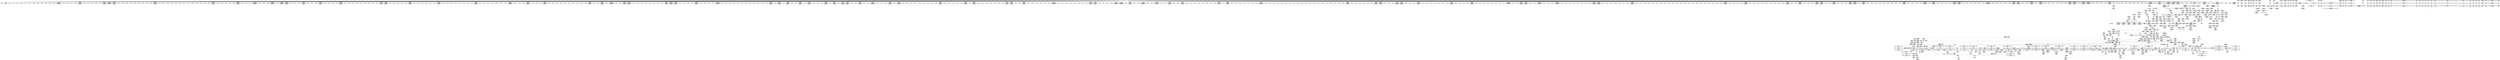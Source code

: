 digraph {
	CE0x3de5760 [shape=record,shape=Mrecord,label="{CE0x3de5760|cred_sid:_tmp4|*LoadInst*|security/selinux/hooks.c,196}"]
	CE0x3dcc9d0 [shape=record,shape=Mrecord,label="{CE0x3dcc9d0|selinux_inode_listxattr:_entry|*SummSink*}"]
	CE0x3e1d140 [shape=record,shape=Mrecord,label="{CE0x3e1d140|GLOBAL:_inode_has_perm|*Constant*}"]
	CE0x3df2b70 [shape=record,shape=Mrecord,label="{CE0x3df2b70|selinux_inode_listxattr:_tmp1}"]
	CE0x3e21910 [shape=record,shape=Mrecord,label="{CE0x3e21910|104:_%struct.inode*,_:_CRE_153,154_}"]
	CE0x3dd4330 [shape=record,shape=Mrecord,label="{CE0x3dd4330|dentry_has_perm:_cred|Function::dentry_has_perm&Arg::cred::}"]
	CE0x3e61aa0 [shape=record,shape=Mrecord,label="{CE0x3e61aa0|12:_i32,_56:_i8*,_:_CRE_816,824_|*MultipleSource*|Function::inode_has_perm&Arg::inode::|*LoadInst*|security/selinux/hooks.c,1627|security/selinux/hooks.c,1611}"]
	CE0x3e66e00 [shape=record,shape=Mrecord,label="{CE0x3e66e00|12:_i32,_56:_i8*,_:_CRE_922,923_}"]
	CE0x3e48a70 [shape=record,shape=Mrecord,label="{CE0x3e48a70|0:_i32,_4:_i32,_8:_i32,_12:_i32,_:_CMRE_12,16_|*MultipleSource*|security/selinux/hooks.c,196|*LoadInst*|security/selinux/hooks.c,196|security/selinux/hooks.c,197}"]
	CE0x3e01860 [shape=record,shape=Mrecord,label="{CE0x3e01860|104:_%struct.inode*,_:_CRE_205,206_}"]
	CE0x3dcb980 [shape=record,shape=Mrecord,label="{CE0x3dcb980|selinux_inode_listxattr:_tmp11|security/selinux/hooks.c,3048|*SummSource*}"]
	CE0x3dfa3f0 [shape=record,shape=Mrecord,label="{CE0x3dfa3f0|inode_has_perm:_tmp4|security/selinux/hooks.c,1609|*SummSource*}"]
	CE0x3e558b0 [shape=record,shape=Mrecord,label="{CE0x3e558b0|12:_i32,_56:_i8*,_:_CRE_408,416_|*MultipleSource*|Function::inode_has_perm&Arg::inode::|*LoadInst*|security/selinux/hooks.c,1627|security/selinux/hooks.c,1611}"]
	CE0x3df9390 [shape=record,shape=Mrecord,label="{CE0x3df9390|__validate_creds:_tobool|include/linux/cred.h,173|*SummSource*}"]
	CE0x3df9230 [shape=record,shape=Mrecord,label="{CE0x3df9230|__validate_creds:_tobool|include/linux/cred.h,173}"]
	CE0x3dec5e0 [shape=record,shape=Mrecord,label="{CE0x3dec5e0|selinux_inode_listxattr:_tmp3|*SummSink*}"]
	CE0x3e4d2d0 [shape=record,shape=Mrecord,label="{CE0x3e4d2d0|12:_i32,_56:_i8*,_:_CRE_186,187_}"]
	CE0x3e35fd0 [shape=record,shape=Mrecord,label="{CE0x3e35fd0|104:_%struct.inode*,_:_CRE_317,318_}"]
	CE0x3ddada0 [shape=record,shape=Mrecord,label="{CE0x3ddada0|selinux_inode_listxattr:_land.lhs.true|*SummSink*}"]
	CE0x3e4ba20 [shape=record,shape=Mrecord,label="{CE0x3e4ba20|GLOBAL:_cred_sid|*Constant*}"]
	CE0x3e98910 [shape=record,shape=Mrecord,label="{CE0x3e98910|__validate_creds:_tmp9|include/linux/cred.h,175|*SummSink*}"]
	CE0x3e5ab60 [shape=record,shape=Mrecord,label="{CE0x3e5ab60|12:_i32,_56:_i8*,_:_CRE_570,571_}"]
	CE0x3e58940 [shape=record,shape=Mrecord,label="{CE0x3e58940|12:_i32,_56:_i8*,_:_CRE_520,528_|*MultipleSource*|Function::inode_has_perm&Arg::inode::|*LoadInst*|security/selinux/hooks.c,1627|security/selinux/hooks.c,1611}"]
	CE0x3dd6e60 [shape=record,shape=Mrecord,label="{CE0x3dd6e60|104:_%struct.inode*,_:_CRE_93,94_}"]
	CE0x3e46560 [shape=record,shape=Mrecord,label="{CE0x3e46560|0:_i32,_4:_i32,_8:_i32,_12:_i32,_:_CMRE_4,8_|*MultipleSource*|security/selinux/hooks.c,196|*LoadInst*|security/selinux/hooks.c,196|security/selinux/hooks.c,197}"]
	CE0x3e50a40 [shape=record,shape=Mrecord,label="{CE0x3e50a40|12:_i32,_56:_i8*,_:_CRE_264,265_}"]
	CE0x3e54210 [shape=record,shape=Mrecord,label="{CE0x3e54210|12:_i32,_56:_i8*,_:_CRE_311,312_}"]
	CE0x3e3d6a0 [shape=record,shape=Mrecord,label="{CE0x3e3d6a0|inode_has_perm:_tmp5|security/selinux/hooks.c,1609|*SummSink*}"]
	CE0x3dd1b40 [shape=record,shape=Mrecord,label="{CE0x3dd1b40|i64*_getelementptr_inbounds_(_11_x_i64_,_11_x_i64_*___llvm_gcov_ctr240,_i64_0,_i64_6)|*Constant*|*SummSink*}"]
	CE0x3e237b0 [shape=record,shape=Mrecord,label="{CE0x3e237b0|get_current:_tmp3}"]
	CE0x3e200a0 [shape=record,shape=Mrecord,label="{CE0x3e200a0|inode_has_perm:_tmp3|*SummSource*}"]
	CE0x3df01a0 [shape=record,shape=Mrecord,label="{CE0x3df01a0|i32_3048|*Constant*|*SummSink*}"]
	CE0x3e62b40 [shape=record,shape=Mrecord,label="{CE0x3e62b40|12:_i32,_56:_i8*,_:_CRE_866,867_}"]
	CE0x3dcc180 [shape=record,shape=Mrecord,label="{CE0x3dcc180|selinux_inode_listxattr:_entry|*SummSource*}"]
	CE0x3ddb9a0 [shape=record,shape=Mrecord,label="{CE0x3ddb9a0|selinux_inode_listxattr:_tmp10|security/selinux/hooks.c,3048}"]
	CE0x3e52a50 [shape=record,shape=Mrecord,label="{CE0x3e52a50|12:_i32,_56:_i8*,_:_CRE_291,292_}"]
	CE0x3dd47a0 [shape=record,shape=Mrecord,label="{CE0x3dd47a0|selinux_inode_listxattr:_dentry|Function::selinux_inode_listxattr&Arg::dentry::}"]
	CE0x3e72220 [shape=record,shape=Mrecord,label="{CE0x3e72220|_ret_i32_%retval.0,_!dbg_!27728|security/selinux/avc.c,775|*SummSource*}"]
	CE0x3e23460 [shape=record,shape=Mrecord,label="{CE0x3e23460|104:_%struct.inode*,_:_CRE_181,182_}"]
	CE0x3e5dae0 [shape=record,shape=Mrecord,label="{CE0x3e5dae0|12:_i32,_56:_i8*,_:_CRE_610,611_}"]
	CE0x3e21fc0 [shape=record,shape=Mrecord,label="{CE0x3e21fc0|104:_%struct.inode*,_:_CRE_159,160_}"]
	CE0x3e673f0 [shape=record,shape=Mrecord,label="{CE0x3e673f0|12:_i32,_56:_i8*,_:_CRE_927,928_}"]
	CE0x3df5930 [shape=record,shape=Mrecord,label="{CE0x3df5930|i32_0|*Constant*|*SummSink*}"]
	CE0x3e679e0 [shape=record,shape=Mrecord,label="{CE0x3e679e0|12:_i32,_56:_i8*,_:_CRE_932,933_}"]
	CE0x3dff5f0 [shape=record,shape=Mrecord,label="{CE0x3dff5f0|i64*_getelementptr_inbounds_(_8_x_i64_,_8_x_i64_*___llvm_gcov_ctr154,_i64_0,_i64_2)|*Constant*|*SummSource*}"]
	CE0x3e4d870 [shape=record,shape=Mrecord,label="{CE0x3e4d870|12:_i32,_56:_i8*,_:_CRE_192,193_}"]
	CE0x3e39ce0 [shape=record,shape=Mrecord,label="{CE0x3e39ce0|i64*_getelementptr_inbounds_(_2_x_i64_,_2_x_i64_*___llvm_gcov_ctr153,_i64_0,_i64_0)|*Constant*|*SummSink*}"]
	CE0x3e35590 [shape=record,shape=Mrecord,label="{CE0x3e35590|104:_%struct.inode*,_:_CRE_306,307_}"]
	CE0x3e42570 [shape=record,shape=Mrecord,label="{CE0x3e42570|__validate_creds:_tmp2|include/linux/cred.h,173}"]
	CE0x3e4fd30 [shape=record,shape=Mrecord,label="{CE0x3e4fd30|12:_i32,_56:_i8*,_:_CRE_253,254_}"]
	CE0x3e34fc0 [shape=record,shape=Mrecord,label="{CE0x3e34fc0|104:_%struct.inode*,_:_CRE_296,304_|*MultipleSource*|Function::selinux_inode_listxattr&Arg::dentry::|Function::dentry_has_perm&Arg::dentry::|security/selinux/hooks.c,1627}"]
	CE0x3de9090 [shape=record,shape=Mrecord,label="{CE0x3de9090|get_current:_tmp4|./arch/x86/include/asm/current.h,14|*SummSink*}"]
	CE0x3e53040 [shape=record,shape=Mrecord,label="{CE0x3e53040|12:_i32,_56:_i8*,_:_CRE_296,297_}"]
	CE0x3e64a60 [shape=record,shape=Mrecord,label="{CE0x3e64a60|12:_i32,_56:_i8*,_:_CRE_892,893_}"]
	CE0x3e2a6e0 [shape=record,shape=Mrecord,label="{CE0x3e2a6e0|GLOBAL:___llvm_gcov_ctr155|Global_var:__llvm_gcov_ctr155|*SummSource*}"]
	CE0x3dd4d50 [shape=record,shape=Mrecord,label="{CE0x3dd4d50|dentry_has_perm:_dentry|Function::dentry_has_perm&Arg::dentry::|*SummSource*}"]
	CE0x3e432b0 [shape=record,shape=Mrecord,label="{CE0x3e432b0|12:_i32,_56:_i8*,_:_CRE_154,155_}"]
	CE0x3e358b0 [shape=record,shape=Mrecord,label="{CE0x3e358b0|104:_%struct.inode*,_:_CRE_309,310_}"]
	CE0x3e55cf0 [shape=record,shape=Mrecord,label="{CE0x3e55cf0|12:_i32,_56:_i8*,_:_CRE_424,432_|*MultipleSource*|Function::inode_has_perm&Arg::inode::|*LoadInst*|security/selinux/hooks.c,1627|security/selinux/hooks.c,1611}"]
	CE0x3e4be10 [shape=record,shape=Mrecord,label="{CE0x3e4be10|12:_i32,_56:_i8*,_:_CRE_169,170_}"]
	CE0x3ddc530 [shape=record,shape=Mrecord,label="{CE0x3ddc530|selinux_inode_listxattr:_tmp4|security/selinux/hooks.c,3048}"]
	CE0x3e04c50 [shape=record,shape=Mrecord,label="{CE0x3e04c50|selinux_inode_listxattr:_tmp14|security/selinux/hooks.c,3048|*SummSource*}"]
	CE0x3e4c860 [shape=record,shape=Mrecord,label="{CE0x3e4c860|12:_i32,_56:_i8*,_:_CRE_180,181_}"]
	CE0x3e63890 [shape=record,shape=Mrecord,label="{CE0x3e63890|12:_i32,_56:_i8*,_:_CRE_877,878_}"]
	CE0x3e69b40 [shape=record,shape=Mrecord,label="{CE0x3e69b40|inode_has_perm:_tmp6|*LoadInst*|security/selinux/hooks.c,1611|*SummSource*}"]
	CE0x3e53170 [shape=record,shape=Mrecord,label="{CE0x3e53170|12:_i32,_56:_i8*,_:_CRE_297,298_}"]
	CE0x3e71d20 [shape=record,shape=Mrecord,label="{CE0x3e71d20|inode_has_perm:_retval.0}"]
	CE0x3df06b0 [shape=record,shape=Mrecord,label="{CE0x3df06b0|selinux_inode_listxattr:_tmp17|security/selinux/hooks.c,3048}"]
	CE0x3e3bc40 [shape=record,shape=Mrecord,label="{CE0x3e3bc40|__validate_creds:_expval|include/linux/cred.h,173}"]
	CE0x3e719a0 [shape=record,shape=Mrecord,label="{CE0x3e719a0|inode_has_perm:_tmp17|security/selinux/hooks.c,1617|*SummSource*}"]
	CE0x3dfc700 [shape=record,shape=Mrecord,label="{CE0x3dfc700|dentry_has_perm:_tmp2|*SummSink*}"]
	CE0x3e79ee0 [shape=record,shape=Mrecord,label="{CE0x3e79ee0|i64*_getelementptr_inbounds_(_8_x_i64_,_8_x_i64_*___llvm_gcov_ctr154,_i64_0,_i64_5)|*Constant*|*SummSink*}"]
	CE0x3df7a60 [shape=record,shape=Mrecord,label="{CE0x3df7a60|COLLAPSED:_GCMRE___llvm_gcov_ctr98_internal_global_2_x_i64_zeroinitializer:_elem_0:default:}"]
	CE0x3dee250 [shape=record,shape=Mrecord,label="{CE0x3dee250|i8_1|*Constant*}"]
	CE0x3de46c0 [shape=record,shape=Mrecord,label="{CE0x3de46c0|selinux_inode_listxattr:_tmp18|security/selinux/hooks.c,3048|*SummSink*}"]
	CE0x3e78200 [shape=record,shape=Mrecord,label="{CE0x3e78200|inode_has_perm:_conv|security/selinux/hooks.c,1611}"]
	CE0x3e3a6d0 [shape=record,shape=Mrecord,label="{CE0x3e3a6d0|inode_has_perm:_do.body|*SummSource*}"]
	CE0x3de51c0 [shape=record,shape=Mrecord,label="{CE0x3de51c0|cred_sid:_security|security/selinux/hooks.c,196}"]
	CE0x3e2f220 [shape=record,shape=Mrecord,label="{CE0x3e2f220|_call_void_mcount()_#3|*SummSource*}"]
	CE0x3e4d780 [shape=record,shape=Mrecord,label="{CE0x3e4d780|12:_i32,_56:_i8*,_:_CRE_191,192_}"]
	CE0x3e67ea0 [shape=record,shape=Mrecord,label="{CE0x3e67ea0|12:_i32,_56:_i8*,_:_CRE_936,944_|*MultipleSource*|Function::inode_has_perm&Arg::inode::|*LoadInst*|security/selinux/hooks.c,1627|security/selinux/hooks.c,1611}"]
	CE0x3df8940 [shape=record,shape=Mrecord,label="{CE0x3df8940|cred_sid:_tmp2|*SummSource*}"]
	CE0x3e9bfd0 [shape=record,shape=Mrecord,label="{CE0x3e9bfd0|cred_sid:_tmp5|security/selinux/hooks.c,196|*SummSource*}"]
	CE0x3e31770 [shape=record,shape=Mrecord,label="{CE0x3e31770|i32_4|*Constant*|*SummSource*}"]
	CE0x3e25500 [shape=record,shape=Mrecord,label="{CE0x3e25500|104:_%struct.inode*,_:_CRE_24,40_|*MultipleSource*|Function::selinux_inode_listxattr&Arg::dentry::|Function::dentry_has_perm&Arg::dentry::|security/selinux/hooks.c,1627}"]
	CE0x3e622f0 [shape=record,shape=Mrecord,label="{CE0x3e622f0|12:_i32,_56:_i8*,_:_CRE_848,856_|*MultipleSource*|Function::inode_has_perm&Arg::inode::|*LoadInst*|security/selinux/hooks.c,1627|security/selinux/hooks.c,1611}"]
	CE0x3e2b200 [shape=record,shape=Mrecord,label="{CE0x3e2b200|__validate_creds:_tmp4|include/linux/cred.h,173|*SummSource*}"]
	CE0x3e21a00 [shape=record,shape=Mrecord,label="{CE0x3e21a00|104:_%struct.inode*,_:_CRE_154,155_}"]
	CE0x3e45a70 [shape=record,shape=Mrecord,label="{CE0x3e45a70|COLLAPSED:_GCMRE___llvm_gcov_ctr131_internal_global_2_x_i64_zeroinitializer:_elem_0:default:}"]
	CE0x3dd3c10 [shape=record,shape=Mrecord,label="{CE0x3dd3c10|GLOBAL:_dentry_has_perm|*Constant*|*SummSink*}"]
	CE0x3de6870 [shape=record,shape=Mrecord,label="{CE0x3de6870|12:_i32,_56:_i8*,_:_CRE_143,144_}"]
	CE0x3dfe2f0 [shape=record,shape=Mrecord,label="{CE0x3dfe2f0|104:_%struct.inode*,_:_CRE_220,221_}"]
	CE0x3e68e30 [shape=record,shape=Mrecord,label="{CE0x3e68e30|12:_i32,_56:_i8*,_:_CRE_980,981_}"]
	CE0x3dd5780 [shape=record,shape=Mrecord,label="{CE0x3dd5780|dentry_has_perm:_av|Function::dentry_has_perm&Arg::av::|*SummSink*}"]
	CE0x3e53760 [shape=record,shape=Mrecord,label="{CE0x3e53760|12:_i32,_56:_i8*,_:_CRE_302,303_}"]
	CE0x3df79f0 [shape=record,shape=Mrecord,label="{CE0x3df79f0|get_current:_tmp}"]
	CE0x3e666e0 [shape=record,shape=Mrecord,label="{CE0x3e666e0|12:_i32,_56:_i8*,_:_CRE_916,917_}"]
	CE0x3e42ef0 [shape=record,shape=Mrecord,label="{CE0x3e42ef0|12:_i32,_56:_i8*,_:_CRE_150,151_}"]
	CE0x3e76e40 [shape=record,shape=Mrecord,label="{CE0x3e76e40|inode_has_perm:_and|security/selinux/hooks.c,1611|*SummSource*}"]
	CE0x3e1dbb0 [shape=record,shape=Mrecord,label="{CE0x3e1dbb0|inode_has_perm:_cred|Function::inode_has_perm&Arg::cred::}"]
	CE0x3e1cf30 [shape=record,shape=Mrecord,label="{CE0x3e1cf30|dentry_has_perm:_dentry1|security/selinux/hooks.c,1631}"]
	CE0x35e7040 [shape=record,shape=Mrecord,label="{CE0x35e7040|selinux_inode_listxattr:_tmp2|*SummSource*}"]
	CE0x3e65d60 [shape=record,shape=Mrecord,label="{CE0x3e65d60|12:_i32,_56:_i8*,_:_CRE_908,909_}"]
	CE0x3e1df10 [shape=record,shape=Mrecord,label="{CE0x3e1df10|inode_has_perm:_cred|Function::inode_has_perm&Arg::cred::|*SummSource*}"]
	CE0x3e5b870 [shape=record,shape=Mrecord,label="{CE0x3e5b870|12:_i32,_56:_i8*,_:_CRE_581,582_}"]
	CE0x3e2ffe0 [shape=record,shape=Mrecord,label="{CE0x3e2ffe0|i32_1609|*Constant*|*SummSource*}"]
	CE0x3e5ede0 [shape=record,shape=Mrecord,label="{CE0x3e5ede0|12:_i32,_56:_i8*,_:_CRE_640,648_|*MultipleSource*|Function::inode_has_perm&Arg::inode::|*LoadInst*|security/selinux/hooks.c,1627|security/selinux/hooks.c,1611}"]
	CE0x3dfae70 [shape=record,shape=Mrecord,label="{CE0x3dfae70|12:_i32,_56:_i8*,_:_CRE_12,16_|*MultipleSource*|Function::inode_has_perm&Arg::inode::|*LoadInst*|security/selinux/hooks.c,1627|security/selinux/hooks.c,1611}"]
	CE0x3df3730 [shape=record,shape=Mrecord,label="{CE0x3df3730|i64_5|*Constant*}"]
	CE0x3e63e80 [shape=record,shape=Mrecord,label="{CE0x3e63e80|12:_i32,_56:_i8*,_:_CRE_882,883_}"]
	CE0x3e01aa0 [shape=record,shape=Mrecord,label="{CE0x3e01aa0|0:_i8,_:_GCMR_selinux_inode_listxattr.__warned_internal_global_i8_0,_section_.data.unlikely_,_align_1:_elem_0:default:}"]
	CE0x3e2f300 [shape=record,shape=Mrecord,label="{CE0x3e2f300|_call_void_mcount()_#3|*SummSink*}"]
	CE0x3e43b20 [shape=record,shape=Mrecord,label="{CE0x3e43b20|12:_i32,_56:_i8*,_:_CRE_163,164_}"]
	CE0x3de4500 [shape=record,shape=Mrecord,label="{CE0x3de4500|selinux_inode_listxattr:_tmp18|security/selinux/hooks.c,3048|*SummSource*}"]
	CE0x3e35ee0 [shape=record,shape=Mrecord,label="{CE0x3e35ee0|104:_%struct.inode*,_:_CRE_316,317_}"]
	CE0x3de2f00 [shape=record,shape=Mrecord,label="{CE0x3de2f00|selinux_inode_listxattr:_tmp15|security/selinux/hooks.c,3048|*SummSource*}"]
	CE0x3e50910 [shape=record,shape=Mrecord,label="{CE0x3e50910|12:_i32,_56:_i8*,_:_CRE_263,264_}"]
	CE0x3e73190 [shape=record,shape=Mrecord,label="{CE0x3e73190|inode_has_perm:_tmp19|security/selinux/hooks.c,1618|*SummSource*}"]
	CE0x3e4db40 [shape=record,shape=Mrecord,label="{CE0x3e4db40|12:_i32,_56:_i8*,_:_CRE_195,196_}"]
	CE0x3e4f880 [shape=record,shape=Mrecord,label="{CE0x3e4f880|12:_i32,_56:_i8*,_:_CRE_248,249_}"]
	CE0x3dceb00 [shape=record,shape=Mrecord,label="{CE0x3dceb00|dentry_has_perm:_u|security/selinux/hooks.c,1631|*SummSink*}"]
	CE0x3e21be0 [shape=record,shape=Mrecord,label="{CE0x3e21be0|104:_%struct.inode*,_:_CRE_156,157_}"]
	CE0x3dfde40 [shape=record,shape=Mrecord,label="{CE0x3dfde40|104:_%struct.inode*,_:_CRE_215,216_}"]
	CE0x3e3e7c0 [shape=record,shape=Mrecord,label="{CE0x3e3e7c0|inode_has_perm:_tmp5|security/selinux/hooks.c,1609|*SummSource*}"]
	CE0x3dfd7b0 [shape=record,shape=Mrecord,label="{CE0x3dfd7b0|104:_%struct.inode*,_:_CRE_208,209_}"]
	CE0x3e56980 [shape=record,shape=Mrecord,label="{CE0x3e56980|12:_i32,_56:_i8*,_:_CRE_472,473_}"]
	CE0x3df4140 [shape=record,shape=Mrecord,label="{CE0x3df4140|i64_0|*Constant*|*SummSink*}"]
	CE0x3e64b90 [shape=record,shape=Mrecord,label="{CE0x3e64b90|12:_i32,_56:_i8*,_:_CRE_893,894_}"]
	CE0x3e71d90 [shape=record,shape=Mrecord,label="{CE0x3e71d90|avc_has_perm:_auditdata|Function::avc_has_perm&Arg::auditdata::}"]
	CE0x3e33eb0 [shape=record,shape=Mrecord,label="{CE0x3e33eb0|inode_has_perm:_tmp|*SummSink*}"]
	CE0x3e67520 [shape=record,shape=Mrecord,label="{CE0x3e67520|12:_i32,_56:_i8*,_:_CRE_928,929_}"]
	CE0x3deb510 [shape=record,shape=Mrecord,label="{CE0x3deb510|selinux_inode_listxattr:_land.lhs.true2|*SummSource*}"]
	CE0x3e22290 [shape=record,shape=Mrecord,label="{CE0x3e22290|104:_%struct.inode*,_:_CRE_162,163_}"]
	CE0x3e4eaf0 [shape=record,shape=Mrecord,label="{CE0x3e4eaf0|12:_i32,_56:_i8*,_:_CRE_224,232_|*MultipleSource*|Function::inode_has_perm&Arg::inode::|*LoadInst*|security/selinux/hooks.c,1627|security/selinux/hooks.c,1611}"]
	CE0x3df64f0 [shape=record,shape=Mrecord,label="{CE0x3df64f0|i64*_getelementptr_inbounds_(_11_x_i64_,_11_x_i64_*___llvm_gcov_ctr240,_i64_0,_i64_6)|*Constant*|*SummSource*}"]
	CE0x3e21730 [shape=record,shape=Mrecord,label="{CE0x3e21730|104:_%struct.inode*,_:_CRE_151,152_}"]
	CE0x3e5b020 [shape=record,shape=Mrecord,label="{CE0x3e5b020|12:_i32,_56:_i8*,_:_CRE_574,575_}"]
	CE0x3e39d50 [shape=record,shape=Mrecord,label="{CE0x3e39d50|i64*_getelementptr_inbounds_(_2_x_i64_,_2_x_i64_*___llvm_gcov_ctr153,_i64_0,_i64_0)|*Constant*}"]
	CE0x3e63630 [shape=record,shape=Mrecord,label="{CE0x3e63630|12:_i32,_56:_i8*,_:_CRE_875,876_}"]
	CE0x3e59b20 [shape=record,shape=Mrecord,label="{CE0x3e59b20|12:_i32,_56:_i8*,_:_CRE_556,557_}"]
	CE0x3e36fa0 [shape=record,shape=Mrecord,label="{CE0x3e36fa0|__validate_creds:_lnot|include/linux/cred.h,173|*SummSink*}"]
	CE0x3e66480 [shape=record,shape=Mrecord,label="{CE0x3e66480|12:_i32,_56:_i8*,_:_CRE_914,915_}"]
	CE0x3e5ff60 [shape=record,shape=Mrecord,label="{CE0x3e5ff60|12:_i32,_56:_i8*,_:_CRE_696,704_|*MultipleSource*|Function::inode_has_perm&Arg::inode::|*LoadInst*|security/selinux/hooks.c,1627|security/selinux/hooks.c,1611}"]
	CE0x3e5c580 [shape=record,shape=Mrecord,label="{CE0x3e5c580|12:_i32,_56:_i8*,_:_CRE_592,593_}"]
	CE0x3e3d8a0 [shape=record,shape=Mrecord,label="{CE0x3e3d8a0|COLLAPSED:_GCMRE___llvm_gcov_ctr155_internal_global_5_x_i64_zeroinitializer:_elem_0:default:}"]
	CE0x3e6e750 [shape=record,shape=Mrecord,label="{CE0x3e6e750|_ret_i32_%tmp6,_!dbg_!27716|security/selinux/hooks.c,197}"]
	CE0x3df3120 [shape=record,shape=Mrecord,label="{CE0x3df3120|i64_4|*Constant*}"]
	CE0x3e5d750 [shape=record,shape=Mrecord,label="{CE0x3e5d750|12:_i32,_56:_i8*,_:_CRE_607,608_}"]
	CE0x3df5ad0 [shape=record,shape=Mrecord,label="{CE0x3df5ad0|selinux_inode_listxattr:_tobool|security/selinux/hooks.c,3048}"]
	CE0x3e33fb0 [shape=record,shape=Mrecord,label="{CE0x3e33fb0|i64_1|*Constant*}"]
	CE0x3e4e680 [shape=record,shape=Mrecord,label="{CE0x3e4e680|12:_i32,_56:_i8*,_:_CRE_207,208_}"]
	CE0x3dff1f0 [shape=record,shape=Mrecord,label="{CE0x3dff1f0|104:_%struct.inode*,_:_CRE_280,288_|*MultipleSource*|Function::selinux_inode_listxattr&Arg::dentry::|Function::dentry_has_perm&Arg::dentry::|security/selinux/hooks.c,1627}"]
	CE0x3e51620 [shape=record,shape=Mrecord,label="{CE0x3e51620|12:_i32,_56:_i8*,_:_CRE_274,275_}"]
	CE0x3e2ea90 [shape=record,shape=Mrecord,label="{CE0x3e2ea90|GLOBAL:_creds_are_invalid|*Constant*}"]
	CE0x3e360c0 [shape=record,shape=Mrecord,label="{CE0x3e360c0|104:_%struct.inode*,_:_CRE_318,319_}"]
	CE0x3e507e0 [shape=record,shape=Mrecord,label="{CE0x3e507e0|12:_i32,_56:_i8*,_:_CRE_262,263_}"]
	CE0x3dee350 [shape=record,shape=Mrecord,label="{CE0x3dee350|i32_5|*Constant*|*SummSource*}"]
	CE0x3dd4dc0 [shape=record,shape=Mrecord,label="{CE0x3dd4dc0|dentry_has_perm:_dentry|Function::dentry_has_perm&Arg::dentry::}"]
	CE0x3de8660 [shape=record,shape=Mrecord,label="{CE0x3de8660|_ret_%struct.task_struct*_%tmp4,_!dbg_!27714|./arch/x86/include/asm/current.h,14}"]
	CE0x3e34e00 [shape=record,shape=Mrecord,label="{CE0x3e34e00|104:_%struct.inode*,_:_CRE_288,296_|*MultipleSource*|Function::selinux_inode_listxattr&Arg::dentry::|Function::dentry_has_perm&Arg::dentry::|security/selinux/hooks.c,1627}"]
	CE0x3e39030 [shape=record,shape=Mrecord,label="{CE0x3e39030|_call_void_mcount()_#3}"]
	CE0x3e98520 [shape=record,shape=Mrecord,label="{CE0x3e98520|__validate_creds:_tmp8|include/linux/cred.h,175|*SummSource*}"]
	CE0x3e4bd20 [shape=record,shape=Mrecord,label="{CE0x3e4bd20|12:_i32,_56:_i8*,_:_CRE_168,169_}"]
	CE0x3e6f5e0 [shape=record,shape=Mrecord,label="{CE0x3e6f5e0|inode_has_perm:_tmp15|*LoadInst*|security/selinux/hooks.c,1615|*SummSource*}"]
	CE0x3e257b0 [shape=record,shape=Mrecord,label="{CE0x3e257b0|dentry_has_perm:_type|security/selinux/hooks.c,1630|*SummSink*}"]
	CE0x3dd6720 [shape=record,shape=Mrecord,label="{CE0x3dd6720|104:_%struct.inode*,_:_CRE_80,88_|*MultipleSource*|Function::selinux_inode_listxattr&Arg::dentry::|Function::dentry_has_perm&Arg::dentry::|security/selinux/hooks.c,1627}"]
	CE0x3e5eb80 [shape=record,shape=Mrecord,label="{CE0x3e5eb80|12:_i32,_56:_i8*,_:_CRE_624,628_|*MultipleSource*|Function::inode_has_perm&Arg::inode::|*LoadInst*|security/selinux/hooks.c,1627|security/selinux/hooks.c,1611}"]
	CE0x3e36480 [shape=record,shape=Mrecord,label="{CE0x3e36480|dentry_has_perm:_tmp4|*LoadInst*|security/selinux/hooks.c,1627|*SummSink*}"]
	CE0x3dcd330 [shape=record,shape=Mrecord,label="{CE0x3dcd330|selinux_inode_listxattr:_entry}"]
	CE0x3dddab0 [shape=record,shape=Mrecord,label="{CE0x3dddab0|selinux_inode_listxattr:_tmp13|security/selinux/hooks.c,3048}"]
	CE0x3e4c2c0 [shape=record,shape=Mrecord,label="{CE0x3e4c2c0|12:_i32,_56:_i8*,_:_CRE_174,175_}"]
	CE0x3e68b60 [shape=record,shape=Mrecord,label="{CE0x3e68b60|12:_i32,_56:_i8*,_:_CRE_978,979_}"]
	CE0x3dd9030 [shape=record,shape=Mrecord,label="{CE0x3dd9030|dentry_has_perm:_tmp|*SummSource*}"]
	CE0x3dfe200 [shape=record,shape=Mrecord,label="{CE0x3dfe200|104:_%struct.inode*,_:_CRE_219,220_}"]
	CE0x3e74930 [shape=record,shape=Mrecord,label="{CE0x3e74930|__validate_creds:_conv|include/linux/cred.h,173|*SummSink*}"]
	CE0x3e7b760 [shape=record,shape=Mrecord,label="{CE0x3e7b760|inode_has_perm:_tmp9|security/selinux/hooks.c,1611|*SummSource*}"]
	CE0x3de7950 [shape=record,shape=Mrecord,label="{CE0x3de7950|12:_i32,_56:_i8*,_:_CRE_40,48_|*MultipleSource*|Function::inode_has_perm&Arg::inode::|*LoadInst*|security/selinux/hooks.c,1627|security/selinux/hooks.c,1611}"]
	CE0x3e65050 [shape=record,shape=Mrecord,label="{CE0x3e65050|12:_i32,_56:_i8*,_:_CRE_897,898_}"]
	CE0x3e4b3d0 [shape=record,shape=Mrecord,label="{CE0x3e4b3d0|inode_has_perm:_call|security/selinux/hooks.c,1614}"]
	CE0x3e51880 [shape=record,shape=Mrecord,label="{CE0x3e51880|12:_i32,_56:_i8*,_:_CRE_276,277_}"]
	CE0x3e44a90 [shape=record,shape=Mrecord,label="{CE0x3e44a90|dentry_has_perm:_tmp2|*SummSource*}"]
	CE0x3e72060 [shape=record,shape=Mrecord,label="{CE0x3e72060|avc_has_perm:_auditdata|Function::avc_has_perm&Arg::auditdata::|*SummSink*}"]
	CE0x3e75f70 [shape=record,shape=Mrecord,label="{CE0x3e75f70|inode_has_perm:_sid3|security/selinux/hooks.c,1617}"]
	CE0x3de4d80 [shape=record,shape=Mrecord,label="{CE0x3de4d80|i64*_getelementptr_inbounds_(_11_x_i64_,_11_x_i64_*___llvm_gcov_ctr240,_i64_0,_i64_10)|*Constant*}"]
	CE0x3de4a00 [shape=record,shape=Mrecord,label="{CE0x3de4a00|selinux_inode_listxattr:_tmp19|security/selinux/hooks.c,3048}"]
	CE0x3dfdb70 [shape=record,shape=Mrecord,label="{CE0x3dfdb70|104:_%struct.inode*,_:_CRE_212,213_}"]
	CE0x3de2ac0 [shape=record,shape=Mrecord,label="{CE0x3de2ac0|i64*_getelementptr_inbounds_(_11_x_i64_,_11_x_i64_*___llvm_gcov_ctr240,_i64_0,_i64_8)|*Constant*|*SummSource*}"]
	CE0x3e5f210 [shape=record,shape=Mrecord,label="{CE0x3e5f210|12:_i32,_56:_i8*,_:_CRE_656,664_|*MultipleSource*|Function::inode_has_perm&Arg::inode::|*LoadInst*|security/selinux/hooks.c,1627|security/selinux/hooks.c,1611}"]
	CE0x3e64210 [shape=record,shape=Mrecord,label="{CE0x3e64210|12:_i32,_56:_i8*,_:_CRE_885,886_}"]
	CE0x3e5b4e0 [shape=record,shape=Mrecord,label="{CE0x3e5b4e0|12:_i32,_56:_i8*,_:_CRE_578,579_}"]
	CE0x3e5c450 [shape=record,shape=Mrecord,label="{CE0x3e5c450|12:_i32,_56:_i8*,_:_CRE_591,592_}"]
	CE0x3e24010 [shape=record,shape=Mrecord,label="{CE0x3e24010|__validate_creds:_lnot1|include/linux/cred.h,173|*SummSource*}"]
	CE0x3e05c10 [shape=record,shape=Mrecord,label="{CE0x3e05c10|i64*_getelementptr_inbounds_(_2_x_i64_,_2_x_i64_*___llvm_gcov_ctr98,_i64_0,_i64_1)|*Constant*}"]
	CE0x3e4d3c0 [shape=record,shape=Mrecord,label="{CE0x3e4d3c0|12:_i32,_56:_i8*,_:_CRE_187,188_}"]
	CE0x3e465f0 [shape=record,shape=Mrecord,label="{CE0x3e465f0|0:_i32,_4:_i32,_8:_i32,_12:_i32,_:_CMRE_8,12_|*MultipleSource*|security/selinux/hooks.c,196|*LoadInst*|security/selinux/hooks.c,196|security/selinux/hooks.c,197}"]
	CE0x3e91ae0 [shape=record,shape=Mrecord,label="{CE0x3e91ae0|i32_3|*Constant*|*SummSink*}"]
	CE0x3e24e40 [shape=record,shape=Mrecord,label="{CE0x3e24e40|dentry_has_perm:_ad|security/selinux/hooks.c, 1628}"]
	CE0x3dd8770 [shape=record,shape=Mrecord,label="{CE0x3dd8770|get_current:_bb|*SummSource*}"]
	CE0x3e5fce0 [shape=record,shape=Mrecord,label="{CE0x3e5fce0|12:_i32,_56:_i8*,_:_CRE_688,692_|*MultipleSource*|Function::inode_has_perm&Arg::inode::|*LoadInst*|security/selinux/hooks.c,1627|security/selinux/hooks.c,1611}"]
	CE0x3e57720 [shape=record,shape=Mrecord,label="{CE0x3e57720|12:_i32,_56:_i8*,_:_CRE_482,483_}"]
	CE0x3e4f970 [shape=record,shape=Mrecord,label="{CE0x3e4f970|12:_i32,_56:_i8*,_:_CRE_249,250_}"]
	CE0x3e22b00 [shape=record,shape=Mrecord,label="{CE0x3e22b00|104:_%struct.inode*,_:_CRE_171,172_}"]
	CE0x3dd56b0 [shape=record,shape=Mrecord,label="{CE0x3dd56b0|dentry_has_perm:_av|Function::dentry_has_perm&Arg::av::|*SummSource*}"]
	CE0x3df3870 [shape=record,shape=Mrecord,label="{CE0x3df3870|i64_5|*Constant*|*SummSink*}"]
	CE0x3e73200 [shape=record,shape=Mrecord,label="{CE0x3e73200|inode_has_perm:_tmp19|security/selinux/hooks.c,1618|*SummSink*}"]
	CE0x3e2fcb0 [shape=record,shape=Mrecord,label="{CE0x3e2fcb0|__validate_creds:_tmp1|*SummSource*}"]
	CE0x3e6f750 [shape=record,shape=Mrecord,label="{CE0x3e6f750|inode_has_perm:_tmp15|*LoadInst*|security/selinux/hooks.c,1615|*SummSink*}"]
	CE0x3e26680 [shape=record,shape=Mrecord,label="{CE0x3e26680|avc_has_perm:_entry}"]
	CE0x3dd2360 [shape=record,shape=Mrecord,label="{CE0x3dd2360|i32_78|*Constant*}"]
	CE0x3e3e9d0 [shape=record,shape=Mrecord,label="{CE0x3e3e9d0|COLLAPSED:_CMRE:_elem_0:default:}"]
	CE0x3dff800 [shape=record,shape=Mrecord,label="{CE0x3dff800|i64*_getelementptr_inbounds_(_8_x_i64_,_8_x_i64_*___llvm_gcov_ctr154,_i64_0,_i64_2)|*Constant*|*SummSink*}"]
	CE0x3e3f5b0 [shape=record,shape=Mrecord,label="{CE0x3e3f5b0|GLOBAL:___validate_creds|*Constant*}"]
	CE0x3e375f0 [shape=record,shape=Mrecord,label="{CE0x3e375f0|dentry_has_perm:_tmp3|*SummSink*}"]
	CE0x3def2a0 [shape=record,shape=Mrecord,label="{CE0x3def2a0|i8*_getelementptr_inbounds_(_25_x_i8_,_25_x_i8_*_.str3,_i32_0,_i32_0)|*Constant*}"]
	CE0x3e62d60 [shape=record,shape=Mrecord,label="{CE0x3e62d60|12:_i32,_56:_i8*,_:_CRE_867,868_}"]
	CE0x3e66220 [shape=record,shape=Mrecord,label="{CE0x3e66220|12:_i32,_56:_i8*,_:_CRE_912,913_}"]
	CE0x3e5a310 [shape=record,shape=Mrecord,label="{CE0x3e5a310|12:_i32,_56:_i8*,_:_CRE_563,564_}"]
	CE0x3e3f470 [shape=record,shape=Mrecord,label="{CE0x3e3f470|cred_sid:_tmp3}"]
	CE0x3e5e590 [shape=record,shape=Mrecord,label="{CE0x3e5e590|12:_i32,_56:_i8*,_:_CRE_619,620_}"]
	CE0x3e52590 [shape=record,shape=Mrecord,label="{CE0x3e52590|12:_i32,_56:_i8*,_:_CRE_287,288_}"]
	CE0x3dde580 [shape=record,shape=Mrecord,label="{CE0x3dde580|selinux_inode_listxattr:_tobool1|security/selinux/hooks.c,3048}"]
	CE0x3e66f30 [shape=record,shape=Mrecord,label="{CE0x3e66f30|12:_i32,_56:_i8*,_:_CRE_923,924_}"]
	CE0x3dcea70 [shape=record,shape=Mrecord,label="{CE0x3dcea70|i64_3|*Constant*|*SummSink*}"]
	CE0x3e5eff0 [shape=record,shape=Mrecord,label="{CE0x3e5eff0|12:_i32,_56:_i8*,_:_CRE_648,656_|*MultipleSource*|Function::inode_has_perm&Arg::inode::|*LoadInst*|security/selinux/hooks.c,1627|security/selinux/hooks.c,1611}"]
	CE0x3e2e150 [shape=record,shape=Mrecord,label="{CE0x3e2e150|i32_1609|*Constant*}"]
	CE0x3e6e1c0 [shape=record,shape=Mrecord,label="{CE0x3e6e1c0|cred_sid:_entry|*SummSource*}"]
	CE0x3e55ad0 [shape=record,shape=Mrecord,label="{CE0x3e55ad0|12:_i32,_56:_i8*,_:_CRE_416,424_|*MultipleSource*|Function::inode_has_perm&Arg::inode::|*LoadInst*|security/selinux/hooks.c,1627|security/selinux/hooks.c,1611}"]
	CE0x3e52200 [shape=record,shape=Mrecord,label="{CE0x3e52200|12:_i32,_56:_i8*,_:_CRE_284,285_}"]
	CE0x3de70f0 [shape=record,shape=Mrecord,label="{CE0x3de70f0|selinux_inode_listxattr:_call3|security/selinux/hooks.c,3048|*SummSink*}"]
	CE0x3e3bcb0 [shape=record,shape=Mrecord,label="{CE0x3e3bcb0|GLOBAL:_llvm.expect.i64|*Constant*}"]
	CE0x3e05da0 [shape=record,shape=Mrecord,label="{CE0x3e05da0|GLOBAL:___llvm_gcov_ctr240|Global_var:__llvm_gcov_ctr240|*SummSink*}"]
	CE0x3e1e020 [shape=record,shape=Mrecord,label="{CE0x3e1e020|inode_has_perm:_cred|Function::inode_has_perm&Arg::cred::|*SummSink*}"]
	CE0x3e6f4d0 [shape=record,shape=Mrecord,label="{CE0x3e6f4d0|inode_has_perm:_tmp15|*LoadInst*|security/selinux/hooks.c,1615}"]
	CE0x3e4c0e0 [shape=record,shape=Mrecord,label="{CE0x3e4c0e0|12:_i32,_56:_i8*,_:_CRE_172,173_}"]
	CE0x3e5b610 [shape=record,shape=Mrecord,label="{CE0x3e5b610|12:_i32,_56:_i8*,_:_CRE_579,580_}"]
	CE0x3e04df0 [shape=record,shape=Mrecord,label="{CE0x3e04df0|selinux_inode_listxattr:_tmp14|security/selinux/hooks.c,3048|*SummSink*}"]
	CE0x3dee3c0 [shape=record,shape=Mrecord,label="{CE0x3dee3c0|i32_5|*Constant*|*SummSink*}"]
	CE0x3de5cb0 [shape=record,shape=Mrecord,label="{CE0x3de5cb0|i32_1|*Constant*}"]
	CE0x3e977c0 [shape=record,shape=Mrecord,label="{CE0x3e977c0|i64*_getelementptr_inbounds_(_5_x_i64_,_5_x_i64_*___llvm_gcov_ctr155,_i64_0,_i64_4)|*Constant*|*SummSource*}"]
	CE0x3e73e40 [shape=record,shape=Mrecord,label="{CE0x3e73e40|__validate_creds:_if.then|*SummSource*}"]
	CE0x3e4fc40 [shape=record,shape=Mrecord,label="{CE0x3e4fc40|12:_i32,_56:_i8*,_:_CRE_252,253_}"]
	CE0x3e63760 [shape=record,shape=Mrecord,label="{CE0x3e63760|12:_i32,_56:_i8*,_:_CRE_876,877_}"]
	CE0x3e580a0 [shape=record,shape=Mrecord,label="{CE0x3e580a0|12:_i32,_56:_i8*,_:_CRE_500,504_|*MultipleSource*|Function::inode_has_perm&Arg::inode::|*LoadInst*|security/selinux/hooks.c,1627|security/selinux/hooks.c,1611}"]
	CE0x3e5e7f0 [shape=record,shape=Mrecord,label="{CE0x3e5e7f0|12:_i32,_56:_i8*,_:_CRE_621,622_}"]
	CE0x3e31960 [shape=record,shape=Mrecord,label="{CE0x3e31960|_ret_void,_!dbg_!27722|include/linux/cred.h,175|*SummSource*}"]
	CE0x3e4ff90 [shape=record,shape=Mrecord,label="{CE0x3e4ff90|12:_i32,_56:_i8*,_:_CRE_255,256_}"]
	CE0x3de6400 [shape=record,shape=Mrecord,label="{CE0x3de6400|12:_i32,_56:_i8*,_:_CRE_138,139_}"]
	CE0x3e4dd20 [shape=record,shape=Mrecord,label="{CE0x3e4dd20|12:_i32,_56:_i8*,_:_CRE_197,198_}"]
	CE0x3e2ff70 [shape=record,shape=Mrecord,label="{CE0x3e2ff70|i32_4|*Constant*}"]
	CE0x3e00870 [shape=record,shape=Mrecord,label="{CE0x3e00870|104:_%struct.inode*,_:_CRE_188,189_}"]
	CE0x3df0a40 [shape=record,shape=Mrecord,label="{CE0x3df0a40|selinux_inode_listxattr:_tobool|security/selinux/hooks.c,3048|*SummSource*}"]
	CE0x3de5150 [shape=record,shape=Mrecord,label="{CE0x3de5150|i32_0|*Constant*}"]
	CE0x3e63170 [shape=record,shape=Mrecord,label="{CE0x3e63170|12:_i32,_56:_i8*,_:_CRE_871,872_}"]
	CE0x3e60560 [shape=record,shape=Mrecord,label="{CE0x3e60560|12:_i32,_56:_i8*,_:_CRE_728,736_|*MultipleSource*|Function::inode_has_perm&Arg::inode::|*LoadInst*|security/selinux/hooks.c,1627|security/selinux/hooks.c,1611}"]
	CE0x3e01590 [shape=record,shape=Mrecord,label="{CE0x3e01590|104:_%struct.inode*,_:_CRE_202,203_}"]
	CE0x3e532a0 [shape=record,shape=Mrecord,label="{CE0x3e532a0|12:_i32,_56:_i8*,_:_CRE_298,299_}"]
	CE0x3e443a0 [shape=record,shape=Mrecord,label="{CE0x3e443a0|i32_22|*Constant*|*SummSink*}"]
	CE0x3e57090 [shape=record,shape=Mrecord,label="{CE0x3e57090|12:_i32,_56:_i8*,_:_CRE_476,477_}"]
	CE0x3e45ae0 [shape=record,shape=Mrecord,label="{CE0x3e45ae0|cred_sid:_tmp|*SummSource*}"]
	CE0x3e65770 [shape=record,shape=Mrecord,label="{CE0x3e65770|12:_i32,_56:_i8*,_:_CRE_903,904_}"]
	CE0x3e6ef40 [shape=record,shape=Mrecord,label="{CE0x3e6ef40|inode_has_perm:_sid3|security/selinux/hooks.c,1617|*SummSink*}"]
	CE0x3e012c0 [shape=record,shape=Mrecord,label="{CE0x3e012c0|104:_%struct.inode*,_:_CRE_199,200_}"]
	CE0x3e4de10 [shape=record,shape=Mrecord,label="{CE0x3e4de10|12:_i32,_56:_i8*,_:_CRE_198,199_}"]
	CE0x3def5c0 [shape=record,shape=Mrecord,label="{CE0x3def5c0|i8*_getelementptr_inbounds_(_25_x_i8_,_25_x_i8_*_.str3,_i32_0,_i32_0)|*Constant*|*SummSink*}"]
	CE0x3e729e0 [shape=record,shape=Mrecord,label="{CE0x3e729e0|inode_has_perm:_retval.0|*SummSink*}"]
	CE0x3e42460 [shape=record,shape=Mrecord,label="{CE0x3e42460|GLOBAL:___llvm_gcov_ctr155|Global_var:__llvm_gcov_ctr155}"]
	CE0x3e4f790 [shape=record,shape=Mrecord,label="{CE0x3e4f790|12:_i32,_56:_i8*,_:_CRE_247,248_}"]
	CE0x3e2f630 [shape=record,shape=Mrecord,label="{CE0x3e2f630|i64*_getelementptr_inbounds_(_8_x_i64_,_8_x_i64_*___llvm_gcov_ctr154,_i64_0,_i64_0)|*Constant*|*SummSink*}"]
	CE0x3dce8d0 [shape=record,shape=Mrecord,label="{CE0x3dce8d0|i64_3|*Constant*|*SummSource*}"]
	CE0x3de8770 [shape=record,shape=Mrecord,label="{CE0x3de8770|_ret_%struct.task_struct*_%tmp4,_!dbg_!27714|./arch/x86/include/asm/current.h,14|*SummSink*}"]
	CE0x3e26ee0 [shape=record,shape=Mrecord,label="{CE0x3e26ee0|inode_has_perm:_call4|security/selinux/hooks.c,1617}"]
	CE0x3e4c1d0 [shape=record,shape=Mrecord,label="{CE0x3e4c1d0|12:_i32,_56:_i8*,_:_CRE_173,174_}"]
	CE0x3e44a20 [shape=record,shape=Mrecord,label="{CE0x3e44a20|dentry_has_perm:_tmp2}"]
	CE0x3dcccb0 [shape=record,shape=Mrecord,label="{CE0x3dcccb0|selinux_inode_listxattr:_tmp|*SummSource*}"]
	CE0x3e1d1b0 [shape=record,shape=Mrecord,label="{CE0x3e1d1b0|dentry_has_perm:_call|security/selinux/hooks.c,1632|*SummSource*}"]
	CE0x3e4a200 [shape=record,shape=Mrecord,label="{CE0x3e4a200|i64*_getelementptr_inbounds_(_8_x_i64_,_8_x_i64_*___llvm_gcov_ctr154,_i64_0,_i64_6)|*Constant*|*SummSource*}"]
	CE0x3e549d0 [shape=record,shape=Mrecord,label="{CE0x3e549d0|12:_i32,_56:_i8*,_:_CRE_344,352_|*MultipleSource*|Function::inode_has_perm&Arg::inode::|*LoadInst*|security/selinux/hooks.c,1627|security/selinux/hooks.c,1611}"]
	CE0x3e43c10 [shape=record,shape=Mrecord,label="{CE0x3e43c10|12:_i32,_56:_i8*,_:_CRE_164,165_}"]
	CE0x3ddab20 [shape=record,shape=Mrecord,label="{CE0x3ddab20|selinux_inode_listxattr:_tmp3}"]
	CE0x3dd4500 [shape=record,shape=Mrecord,label="{CE0x3dd4500|dentry_has_perm:_cred|Function::dentry_has_perm&Arg::cred::|*SummSink*}"]
	CE0x3e5d290 [shape=record,shape=Mrecord,label="{CE0x3e5d290|12:_i32,_56:_i8*,_:_CRE_603,604_}"]
	CE0x3e5d620 [shape=record,shape=Mrecord,label="{CE0x3e5d620|12:_i32,_56:_i8*,_:_CRE_606,607_}"]
	CE0x3e22920 [shape=record,shape=Mrecord,label="{CE0x3e22920|104:_%struct.inode*,_:_CRE_169,170_}"]
	CE0x3e78680 [shape=record,shape=Mrecord,label="{CE0x3e78680|i64_0|*Constant*}"]
	CE0x3e3ebc0 [shape=record,shape=Mrecord,label="{CE0x3e3ebc0|GLOBAL:_creds_are_invalid|*Constant*|*SummSink*}"]
	CE0x3ddb330 [shape=record,shape=Mrecord,label="{CE0x3ddb330|selinux_inode_listxattr:_tmp7|security/selinux/hooks.c,3048|*SummSink*}"]
	CE0x3dd1ad0 [shape=record,shape=Mrecord,label="{CE0x3dd1ad0|selinux_inode_listxattr:_tmp8|security/selinux/hooks.c,3048|*SummSink*}"]
	CE0x3e35b20 [shape=record,shape=Mrecord,label="{CE0x3e35b20|104:_%struct.inode*,_:_CRE_312,313_}"]
	CE0x3e00a50 [shape=record,shape=Mrecord,label="{CE0x3e00a50|104:_%struct.inode*,_:_CRE_190,191_}"]
	CE0x3de8150 [shape=record,shape=Mrecord,label="{CE0x3de8150|get_current:_entry}"]
	CE0x3e77650 [shape=record,shape=Mrecord,label="{CE0x3e77650|inode_has_perm:_lnot|security/selinux/hooks.c,1611}"]
	CE0x3e23190 [shape=record,shape=Mrecord,label="{CE0x3e23190|104:_%struct.inode*,_:_CRE_178,179_}"]
	CE0x3df7100 [shape=record,shape=Mrecord,label="{CE0x3df7100|selinux_inode_listxattr:_tmp6|security/selinux/hooks.c,3048|*SummSource*}"]
	CE0x3dfe890 [shape=record,shape=Mrecord,label="{CE0x3dfe890|104:_%struct.inode*,_:_CRE_240,248_|*MultipleSource*|Function::selinux_inode_listxattr&Arg::dentry::|Function::dentry_has_perm&Arg::dentry::|security/selinux/hooks.c,1627}"]
	CE0x3e22bf0 [shape=record,shape=Mrecord,label="{CE0x3e22bf0|104:_%struct.inode*,_:_CRE_172,173_}"]
	CE0x3e76eb0 [shape=record,shape=Mrecord,label="{CE0x3e76eb0|inode_has_perm:_and|security/selinux/hooks.c,1611|*SummSink*}"]
	CE0x3e23370 [shape=record,shape=Mrecord,label="{CE0x3e23370|104:_%struct.inode*,_:_CRE_180,181_}"]
	CE0x3e5cdd0 [shape=record,shape=Mrecord,label="{CE0x3e5cdd0|12:_i32,_56:_i8*,_:_CRE_599,600_}"]
	CE0x3e33730 [shape=record,shape=Mrecord,label="{CE0x3e33730|12:_i32,_56:_i8*,_:_CRE_120,128_|*MultipleSource*|Function::inode_has_perm&Arg::inode::|*LoadInst*|security/selinux/hooks.c,1627|security/selinux/hooks.c,1611}"]
	CE0x3e22560 [shape=record,shape=Mrecord,label="{CE0x3e22560|104:_%struct.inode*,_:_CRE_165,166_}"]
	CE0x3e1dc20 [shape=record,shape=Mrecord,label="{CE0x3e1dc20|inode_has_perm:_entry|*SummSink*}"]
	CE0x3e63040 [shape=record,shape=Mrecord,label="{CE0x3e63040|12:_i32,_56:_i8*,_:_CRE_870,871_}"]
	CE0x3e1e430 [shape=record,shape=Mrecord,label="{CE0x3e1e430|inode_has_perm:_inode|Function::inode_has_perm&Arg::inode::|*SummSource*}"]
	CE0x3dd25e0 [shape=record,shape=Mrecord,label="{CE0x3dd25e0|selinux_inode_listxattr:_cred4|security/selinux/hooks.c,3048}"]
	CE0x3e4e590 [shape=record,shape=Mrecord,label="{CE0x3e4e590|12:_i32,_56:_i8*,_:_CRE_206,207_}"]
	CE0x3e201b0 [shape=record,shape=Mrecord,label="{CE0x3e201b0|inode_has_perm:_tmp3|*SummSink*}"]
	CE0x3e747c0 [shape=record,shape=Mrecord,label="{CE0x3e747c0|__validate_creds:_lnot.ext|include/linux/cred.h,173|*SummSink*}"]
	CE0x3e56540 [shape=record,shape=Mrecord,label="{CE0x3e56540|12:_i32,_56:_i8*,_:_CRE_456,464_|*MultipleSource*|Function::inode_has_perm&Arg::inode::|*LoadInst*|security/selinux/hooks.c,1627|security/selinux/hooks.c,1611}"]
	CE0x3e5b3b0 [shape=record,shape=Mrecord,label="{CE0x3e5b3b0|12:_i32,_56:_i8*,_:_CRE_577,578_}"]
	CE0x3e526c0 [shape=record,shape=Mrecord,label="{CE0x3e526c0|12:_i32,_56:_i8*,_:_CRE_288,289_}"]
	CE0x3e27080 [shape=record,shape=Mrecord,label="{CE0x3e27080|inode_has_perm:_tmp18|security/selinux/hooks.c,1617|*SummSink*}"]
	CE0x3e7c810 [shape=record,shape=Mrecord,label="{CE0x3e7c810|inode_has_perm:_tmp11|security/selinux/hooks.c,1612|*SummSink*}"]
	CE0x3e97d70 [shape=record,shape=Mrecord,label="{CE0x3e97d70|i64*_getelementptr_inbounds_(_5_x_i64_,_5_x_i64_*___llvm_gcov_ctr155,_i64_0,_i64_4)|*Constant*|*SummSink*}"]
	CE0x3dd8fc0 [shape=record,shape=Mrecord,label="{CE0x3dd8fc0|COLLAPSED:_GCMRE___llvm_gcov_ctr153_internal_global_2_x_i64_zeroinitializer:_elem_0:default:}"]
	CE0x3e7ae20 [shape=record,shape=Mrecord,label="{CE0x3e7ae20|inode_has_perm:_tmp9|security/selinux/hooks.c,1611}"]
	CE0x3e49810 [shape=record,shape=Mrecord,label="{CE0x3e49810|cred_sid:_tmp6|security/selinux/hooks.c,197|*SummSink*}"]
	CE0x3ddc490 [shape=record,shape=Mrecord,label="{CE0x3ddc490|i64_2|*Constant*|*SummSink*}"]
	CE0x3e43490 [shape=record,shape=Mrecord,label="{CE0x3e43490|12:_i32,_56:_i8*,_:_CRE_156,157_}"]
	CE0x3e50320 [shape=record,shape=Mrecord,label="{CE0x3e50320|12:_i32,_56:_i8*,_:_CRE_258,259_}"]
	CE0x3df4a00 [shape=record,shape=Mrecord,label="{CE0x3df4a00|selinux_inode_listxattr:_tmp1|*SummSink*}"]
	CE0x3dde650 [shape=record,shape=Mrecord,label="{CE0x3dde650|selinux_inode_listxattr:_tobool1|security/selinux/hooks.c,3048|*SummSource*}"]
	CE0x3de3e80 [shape=record,shape=Mrecord,label="{CE0x3de3e80|selinux_inode_listxattr:_tmp17|security/selinux/hooks.c,3048|*SummSource*}"]
	CE0x3de2680 [shape=record,shape=Mrecord,label="{CE0x3de2680|i8*_getelementptr_inbounds_(_45_x_i8_,_45_x_i8_*_.str12,_i32_0,_i32_0)|*Constant*|*SummSink*}"]
	CE0x3e22fb0 [shape=record,shape=Mrecord,label="{CE0x3e22fb0|104:_%struct.inode*,_:_CRE_176,177_}"]
	CE0x3e264a0 [shape=record,shape=Mrecord,label="{CE0x3e264a0|avc_has_perm:_tsid|Function::avc_has_perm&Arg::tsid::|*SummSource*}"]
	CE0x3e4d0f0 [shape=record,shape=Mrecord,label="{CE0x3e4d0f0|12:_i32,_56:_i8*,_:_CRE_184,185_}"]
	CE0x3e36a20 [shape=record,shape=Mrecord,label="{CE0x3e36a20|0:_i8,_8:_%struct.dentry*,_24:_%struct.selinux_audit_data*,_:_SCMRE_0,1_|*MultipleSource*|security/selinux/hooks.c,1630|security/selinux/hooks.c, 1628}"]
	CE0x3e1d050 [shape=record,shape=Mrecord,label="{CE0x3e1d050|dentry_has_perm:_dentry1|security/selinux/hooks.c,1631|*SummSource*}"]
	CE0x3e632a0 [shape=record,shape=Mrecord,label="{CE0x3e632a0|12:_i32,_56:_i8*,_:_CRE_872,873_}"]
	CE0x3de2f70 [shape=record,shape=Mrecord,label="{CE0x3de2f70|selinux_inode_listxattr:_tmp15|security/selinux/hooks.c,3048|*SummSink*}"]
	CE0x3e7c150 [shape=record,shape=Mrecord,label="{CE0x3e7c150|i64*_getelementptr_inbounds_(_8_x_i64_,_8_x_i64_*___llvm_gcov_ctr154,_i64_0,_i64_5)|*Constant*}"]
	CE0x3dcbee0 [shape=record,shape=Mrecord,label="{CE0x3dcbee0|selinux_inode_listxattr:_tmp12|security/selinux/hooks.c,3048|*SummSource*}"]
	CE0x3e79260 [shape=record,shape=Mrecord,label="{CE0x3e79260|inode_has_perm:_expval|security/selinux/hooks.c,1611|*SummSource*}"]
	CE0x3e7d150 [shape=record,shape=Mrecord,label="{CE0x3e7d150|i32_512|*Constant*|*SummSource*}"]
	CE0x3e4a740 [shape=record,shape=Mrecord,label="{CE0x3e4a740|inode_has_perm:_tmp13|security/selinux/hooks.c,1614}"]
	CE0x3e6e4b0 [shape=record,shape=Mrecord,label="{CE0x3e6e4b0|cred_sid:_cred|Function::cred_sid&Arg::cred::|*SummSource*}"]
	CE0x3e361b0 [shape=record,shape=Mrecord,label="{CE0x3e361b0|104:_%struct.inode*,_:_CRE_319,320_}"]
	CE0x3e4d1e0 [shape=record,shape=Mrecord,label="{CE0x3e4d1e0|12:_i32,_56:_i8*,_:_CRE_185,186_}"]
	CE0x3e39e50 [shape=record,shape=Mrecord,label="{CE0x3e39e50|get_current:_tmp3|*SummSource*}"]
	CE0x3e2f780 [shape=record,shape=Mrecord,label="{CE0x3e2f780|inode_has_perm:_bb|*SummSink*}"]
	CE0x3de6e10 [shape=record,shape=Mrecord,label="{CE0x3de6e10|12:_i32,_56:_i8*,_:_CRE_149,150_}"]
	CE0x3e58720 [shape=record,shape=Mrecord,label="{CE0x3e58720|12:_i32,_56:_i8*,_:_CRE_512,520_|*MultipleSource*|Function::inode_has_perm&Arg::inode::|*LoadInst*|security/selinux/hooks.c,1627|security/selinux/hooks.c,1611}"]
	CE0x3dccfd0 [shape=record,shape=Mrecord,label="{CE0x3dccfd0|selinux_inode_listxattr:_if.end}"]
	CE0x3e672c0 [shape=record,shape=Mrecord,label="{CE0x3e672c0|12:_i32,_56:_i8*,_:_CRE_926,927_}"]
	CE0x3e77110 [shape=record,shape=Mrecord,label="{CE0x3e77110|i1_true|*Constant*}"]
	CE0x3e633d0 [shape=record,shape=Mrecord,label="{CE0x3e633d0|12:_i32,_56:_i8*,_:_CRE_873,874_}"]
	CE0x3def4f0 [shape=record,shape=Mrecord,label="{CE0x3def4f0|i8*_getelementptr_inbounds_(_25_x_i8_,_25_x_i8_*_.str3,_i32_0,_i32_0)|*Constant*|*SummSource*}"]
	CE0x3e32390 [shape=record,shape=Mrecord,label="{CE0x3e32390|inode_has_perm:_tobool|security/selinux/hooks.c,1611|*SummSink*}"]
	CE0x3e591c0 [shape=record,shape=Mrecord,label="{CE0x3e591c0|12:_i32,_56:_i8*,_:_CRE_544,552_|*MultipleSource*|Function::inode_has_perm&Arg::inode::|*LoadInst*|security/selinux/hooks.c,1627|security/selinux/hooks.c,1611}"]
	CE0x3e1e960 [shape=record,shape=Mrecord,label="{CE0x3e1e960|inode_has_perm:_perms|Function::inode_has_perm&Arg::perms::|*SummSource*}"]
	CE0x3dfcba0 [shape=record,shape=Mrecord,label="{CE0x3dfcba0|GLOBAL:___validate_creds|*Constant*|*SummSource*}"]
	CE0x3e271f0 [shape=record,shape=Mrecord,label="{CE0x3e271f0|avc_has_perm:_entry|*SummSource*}"]
	CE0x3dfd5d0 [shape=record,shape=Mrecord,label="{CE0x3dfd5d0|104:_%struct.inode*,_:_CRE_206,207_}"]
	CE0x3dfee10 [shape=record,shape=Mrecord,label="{CE0x3dfee10|104:_%struct.inode*,_:_CRE_264,272_|*MultipleSource*|Function::selinux_inode_listxattr&Arg::dentry::|Function::dentry_has_perm&Arg::dentry::|security/selinux/hooks.c,1627}"]
	CE0x3e7c280 [shape=record,shape=Mrecord,label="{CE0x3e7c280|i64*_getelementptr_inbounds_(_8_x_i64_,_8_x_i64_*___llvm_gcov_ctr154,_i64_0,_i64_5)|*Constant*|*SummSource*}"]
	CE0x3df8b60 [shape=record,shape=Mrecord,label="{CE0x3df8b60|i32_4|*Constant*|*SummSink*}"]
	CE0x3e51030 [shape=record,shape=Mrecord,label="{CE0x3e51030|12:_i32,_56:_i8*,_:_CRE_269,270_}"]
	CE0x3e737c0 [shape=record,shape=Mrecord,label="{CE0x3e737c0|inode_has_perm:_tmp20|security/selinux/hooks.c,1618}"]
	CE0x3e59630 [shape=record,shape=Mrecord,label="{CE0x3e59630|12:_i32,_56:_i8*,_:_CRE_553,554_}"]
	CE0x3df7030 [shape=record,shape=Mrecord,label="{CE0x3df7030|selinux_inode_listxattr:_tmp6|security/selinux/hooks.c,3048}"]
	CE0x3e3f7b0 [shape=record,shape=Mrecord,label="{CE0x3e3f7b0|_call_void___validate_creds(%struct.cred*_%cred,_i8*_getelementptr_inbounds_(_25_x_i8_,_25_x_i8_*_.str3,_i32_0,_i32_0),_i32_1609)_#10,_!dbg_!27719|security/selinux/hooks.c,1609|*SummSource*}"]
	CE0x3e55470 [shape=record,shape=Mrecord,label="{CE0x3e55470|12:_i32,_56:_i8*,_:_CRE_392,400_|*MultipleSource*|Function::inode_has_perm&Arg::inode::|*LoadInst*|security/selinux/hooks.c,1627|security/selinux/hooks.c,1611}"]
	CE0x3e55690 [shape=record,shape=Mrecord,label="{CE0x3e55690|12:_i32,_56:_i8*,_:_CRE_400,408_|*MultipleSource*|Function::inode_has_perm&Arg::inode::|*LoadInst*|security/selinux/hooks.c,1627|security/selinux/hooks.c,1611}"]
	CE0x3df3370 [shape=record,shape=Mrecord,label="{CE0x3df3370|i64_4|*Constant*|*SummSource*}"]
	CE0x3e3aae0 [shape=record,shape=Mrecord,label="{CE0x3e3aae0|_call_void_mcount()_#3|*SummSink*}"]
	CE0x3e21820 [shape=record,shape=Mrecord,label="{CE0x3e21820|104:_%struct.inode*,_:_CRE_152,153_}"]
	CE0x3e1d870 [shape=record,shape=Mrecord,label="{CE0x3e1d870|inode_has_perm:_entry}"]
	CE0x3de7600 [shape=record,shape=Mrecord,label="{CE0x3de7600|GLOBAL:_get_current|*Constant*|*SummSource*}"]
	CE0x3de8250 [shape=record,shape=Mrecord,label="{CE0x3de8250|get_current:_entry|*SummSource*}"]
	CE0x3e22ce0 [shape=record,shape=Mrecord,label="{CE0x3e22ce0|104:_%struct.inode*,_:_CRE_173,174_}"]
	CE0x3e65180 [shape=record,shape=Mrecord,label="{CE0x3e65180|12:_i32,_56:_i8*,_:_CRE_898,899_}"]
	CE0x3e25dc0 [shape=record,shape=Mrecord,label="{CE0x3e25dc0|avc_has_perm:_requested|Function::avc_has_perm&Arg::requested::|*SummSink*}"]
	CE0x3e4cf00 [shape=record,shape=Mrecord,label="{CE0x3e4cf00|__validate_creds:_lnot.ext|include/linux/cred.h,173}"]
	CE0x3e39160 [shape=record,shape=Mrecord,label="{CE0x3e39160|_call_void_mcount()_#3|*SummSink*}"]
	CE0x3e2f870 [shape=record,shape=Mrecord,label="{CE0x3e2f870|inode_has_perm:_do.end}"]
	CE0x3e527f0 [shape=record,shape=Mrecord,label="{CE0x3e527f0|12:_i32,_56:_i8*,_:_CRE_289,290_}"]
	CE0x3e4a060 [shape=record,shape=Mrecord,label="{CE0x3e4a060|i64*_getelementptr_inbounds_(_8_x_i64_,_8_x_i64_*___llvm_gcov_ctr154,_i64_0,_i64_6)|*Constant*|*SummSink*}"]
	CE0x3e2f910 [shape=record,shape=Mrecord,label="{CE0x3e2f910|inode_has_perm:_do.end|*SummSource*}"]
	CE0x3e3cc30 [shape=record,shape=Mrecord,label="{CE0x3e3cc30|__validate_creds:_tmp1|*SummSink*}"]
	CE0x3e67d70 [shape=record,shape=Mrecord,label="{CE0x3e67d70|12:_i32,_56:_i8*,_:_CRE_935,936_}"]
	CE0x3e4a7b0 [shape=record,shape=Mrecord,label="{CE0x3e4a7b0|inode_has_perm:_tmp13|security/selinux/hooks.c,1614|*SummSource*}"]
	CE0x3e6e9e0 [shape=record,shape=Mrecord,label="{CE0x3e6e9e0|_ret_i32_%tmp6,_!dbg_!27716|security/selinux/hooks.c,197|*SummSink*}"]
	CE0x3e004b0 [shape=record,shape=Mrecord,label="{CE0x3e004b0|104:_%struct.inode*,_:_CRE_184,185_}"]
	CE0x3e77f40 [shape=record,shape=Mrecord,label="{CE0x3e77f40|inode_has_perm:_lnot1|security/selinux/hooks.c,1611|*SummSink*}"]
	CE0x3e260b0 [shape=record,shape=Mrecord,label="{CE0x3e260b0|avc_has_perm:_ssid|Function::avc_has_perm&Arg::ssid::|*SummSource*}"]
	CE0x3e52cb0 [shape=record,shape=Mrecord,label="{CE0x3e52cb0|12:_i32,_56:_i8*,_:_CRE_293,294_}"]
	CE0x3e5d9b0 [shape=record,shape=Mrecord,label="{CE0x3e5d9b0|12:_i32,_56:_i8*,_:_CRE_609,610_}"]
	CE0x3dffc10 [shape=record,shape=Mrecord,label="{CE0x3dffc10|i32_5|*Constant*}"]
	CE0x3e61030 [shape=record,shape=Mrecord,label="{CE0x3e61030|12:_i32,_56:_i8*,_:_CRE_768,776_|*MultipleSource*|Function::inode_has_perm&Arg::inode::|*LoadInst*|security/selinux/hooks.c,1627|security/selinux/hooks.c,1611}"]
	CE0x3e582b0 [shape=record,shape=Mrecord,label="{CE0x3e582b0|12:_i32,_56:_i8*,_:_CRE_504,508_|*MultipleSource*|Function::inode_has_perm&Arg::inode::|*LoadInst*|security/selinux/hooks.c,1627|security/selinux/hooks.c,1611}"]
	CE0x3e57e40 [shape=record,shape=Mrecord,label="{CE0x3e57e40|12:_i32,_56:_i8*,_:_CRE_488,496_|*MultipleSource*|Function::inode_has_perm&Arg::inode::|*LoadInst*|security/selinux/hooks.c,1627|security/selinux/hooks.c,1611}"]
	CE0x3e35a30 [shape=record,shape=Mrecord,label="{CE0x3e35a30|104:_%struct.inode*,_:_CRE_311,312_}"]
	CE0x3e63500 [shape=record,shape=Mrecord,label="{CE0x3e63500|12:_i32,_56:_i8*,_:_CRE_874,875_}"]
	CE0x3e53af0 [shape=record,shape=Mrecord,label="{CE0x3e53af0|12:_i32,_56:_i8*,_:_CRE_305,306_}"]
	CE0x3de6780 [shape=record,shape=Mrecord,label="{CE0x3de6780|12:_i32,_56:_i8*,_:_CRE_142,143_}"]
	CE0x3e68100 [shape=record,shape=Mrecord,label="{CE0x3e68100|12:_i32,_56:_i8*,_:_CRE_952,960_|*MultipleSource*|Function::inode_has_perm&Arg::inode::|*LoadInst*|security/selinux/hooks.c,1627|security/selinux/hooks.c,1611}"]
	CE0x3ddac20 [shape=record,shape=Mrecord,label="{CE0x3ddac20|selinux_inode_listxattr:_tmp3|*SummSource*}"]
	CE0x3dddb90 [shape=record,shape=Mrecord,label="{CE0x3dddb90|selinux_inode_listxattr:_tmp13|security/selinux/hooks.c,3048|*SummSink*}"]
	CE0x3e5c320 [shape=record,shape=Mrecord,label="{CE0x3e5c320|12:_i32,_56:_i8*,_:_CRE_590,591_}"]
	CE0x3e97550 [shape=record,shape=Mrecord,label="{CE0x3e97550|GLOBAL:___invalid_creds|*Constant*|*SummSource*}"]
	CE0x3e308a0 [shape=record,shape=Mrecord,label="{CE0x3e308a0|inode_has_perm:_i_flags|security/selinux/hooks.c,1611|*SummSink*}"]
	CE0x3e00030 [shape=record,shape=Mrecord,label="{CE0x3e00030|get_current:_tmp4|./arch/x86/include/asm/current.h,14|*SummSource*}"]
	CE0x3df6c30 [shape=record,shape=Mrecord,label="{CE0x3df6c30|i64*_getelementptr_inbounds_(_11_x_i64_,_11_x_i64_*___llvm_gcov_ctr240,_i64_0,_i64_0)|*Constant*}"]
	CE0x3de9cc0 [shape=record,shape=Mrecord,label="{CE0x3de9cc0|i64*_getelementptr_inbounds_(_11_x_i64_,_11_x_i64_*___llvm_gcov_ctr240,_i64_0,_i64_0)|*Constant*|*SummSink*}"]
	CE0x3e65b00 [shape=record,shape=Mrecord,label="{CE0x3e65b00|12:_i32,_56:_i8*,_:_CRE_906,907_}"]
	CE0x3e1efd0 [shape=record,shape=Mrecord,label="{CE0x3e1efd0|inode_has_perm:_adp|Function::inode_has_perm&Arg::adp::|*SummSink*}"]
	CE0x3e3a7e0 [shape=record,shape=Mrecord,label="{CE0x3e3a7e0|inode_has_perm:_do.body|*SummSink*}"]
	CE0x3dd48f0 [shape=record,shape=Mrecord,label="{CE0x3dd48f0|selinux_inode_listxattr:_dentry|Function::selinux_inode_listxattr&Arg::dentry::|*SummSource*}"]
	CE0x3dfdd50 [shape=record,shape=Mrecord,label="{CE0x3dfdd50|104:_%struct.inode*,_:_CRE_214,215_}"]
	CE0x3e24c50 [shape=record,shape=Mrecord,label="{CE0x3e24c50|i32_1|*Constant*|*SummSink*}"]
	CE0x3e36760 [shape=record,shape=Mrecord,label="{CE0x3e36760|dentry_has_perm:_type|security/selinux/hooks.c,1630|*SummSource*}"]
	CE0x3e51fa0 [shape=record,shape=Mrecord,label="{CE0x3e51fa0|12:_i32,_56:_i8*,_:_CRE_282,283_}"]
	CE0x3dfea30 [shape=record,shape=Mrecord,label="{CE0x3dfea30|104:_%struct.inode*,_:_CRE_248,256_|*MultipleSource*|Function::selinux_inode_listxattr&Arg::dentry::|Function::dentry_has_perm&Arg::dentry::|security/selinux/hooks.c,1627}"]
	CE0x3e27700 [shape=record,shape=Mrecord,label="{CE0x3e27700|inode_has_perm:_call4|security/selinux/hooks.c,1617|*SummSink*}"]
	CE0x3ddce40 [shape=record,shape=Mrecord,label="{CE0x3ddce40|selinux_inode_listxattr:_bb|*SummSource*}"]
	CE0x3e519b0 [shape=record,shape=Mrecord,label="{CE0x3e519b0|12:_i32,_56:_i8*,_:_CRE_277,278_}"]
	CE0x3e4cb30 [shape=record,shape=Mrecord,label="{CE0x3e4cb30|12:_i32,_56:_i8*,_:_CRE_183,184_}"]
	CE0x3e03300 [shape=record,shape=Mrecord,label="{CE0x3e03300|dentry_has_perm:_u|security/selinux/hooks.c,1631|*SummSource*}"]
	CE0x3e3d100 [shape=record,shape=Mrecord,label="{CE0x3e3d100|i64*_getelementptr_inbounds_(_2_x_i64_,_2_x_i64_*___llvm_gcov_ctr131,_i64_0,_i64_1)|*Constant*}"]
	CE0x3e4df00 [shape=record,shape=Mrecord,label="{CE0x3e4df00|12:_i32,_56:_i8*,_:_CRE_199,200_}"]
	CE0x3e678b0 [shape=record,shape=Mrecord,label="{CE0x3e678b0|12:_i32,_56:_i8*,_:_CRE_931,932_}"]
	CE0x3e97a20 [shape=record,shape=Mrecord,label="{CE0x3e97a20|i64*_getelementptr_inbounds_(_5_x_i64_,_5_x_i64_*___llvm_gcov_ctr155,_i64_0,_i64_4)|*Constant*}"]
	CE0x3e4d4b0 [shape=record,shape=Mrecord,label="{CE0x3e4d4b0|12:_i32,_56:_i8*,_:_CRE_188,189_}"]
	CE0x3e3ed80 [shape=record,shape=Mrecord,label="{CE0x3e3ed80|inode_has_perm:_tmp1|*SummSource*}"]
	CE0x3e05d10 [shape=record,shape=Mrecord,label="{CE0x3e05d10|i64*_getelementptr_inbounds_(_2_x_i64_,_2_x_i64_*___llvm_gcov_ctr98,_i64_0,_i64_1)|*Constant*|*SummSource*}"]
	CE0x3e98980 [shape=record,shape=Mrecord,label="{CE0x3e98980|cred_sid:_bb}"]
	CE0x3e7ab10 [shape=record,shape=Mrecord,label="{CE0x3e7ab10|inode_has_perm:_tmp8|security/selinux/hooks.c,1611|*SummSink*}"]
	CE0x3df0c40 [shape=record,shape=Mrecord,label="{CE0x3df0c40|selinux_inode_listxattr:_if.end|*SummSink*}"]
	CE0x3e03e50 [shape=record,shape=Mrecord,label="{CE0x3e03e50|i64*_getelementptr_inbounds_(_11_x_i64_,_11_x_i64_*___llvm_gcov_ctr240,_i64_0,_i64_10)|*Constant*|*SummSink*}"]
	CE0x3e4c680 [shape=record,shape=Mrecord,label="{CE0x3e4c680|12:_i32,_56:_i8*,_:_CRE_178,179_}"]
	CE0x3df6d20 [shape=record,shape=Mrecord,label="{CE0x3df6d20|i64*_getelementptr_inbounds_(_11_x_i64_,_11_x_i64_*___llvm_gcov_ctr240,_i64_0,_i64_0)|*Constant*|*SummSource*}"]
	CE0x3e3b020 [shape=record,shape=Mrecord,label="{CE0x3e3b020|inode_has_perm:_tmp}"]
	CE0x3e5c1f0 [shape=record,shape=Mrecord,label="{CE0x3e5c1f0|12:_i32,_56:_i8*,_:_CRE_589,590_}"]
	CE0x3e57be0 [shape=record,shape=Mrecord,label="{CE0x3e57be0|12:_i32,_56:_i8*,_:_CRE_486,487_}"]
	CE0x3defa60 [shape=record,shape=Mrecord,label="{CE0x3defa60|i32_3048|*Constant*}"]
	CE0x3dd27d0 [shape=record,shape=Mrecord,label="{CE0x3dd27d0|selinux_inode_listxattr:_cred4|security/selinux/hooks.c,3048|*SummSource*}"]
	CE0x3dfdf30 [shape=record,shape=Mrecord,label="{CE0x3dfdf30|104:_%struct.inode*,_:_CRE_216,217_}"]
	CE0x3e01770 [shape=record,shape=Mrecord,label="{CE0x3e01770|104:_%struct.inode*,_:_CRE_204,205_}"]
	CE0x3e652b0 [shape=record,shape=Mrecord,label="{CE0x3e652b0|12:_i32,_56:_i8*,_:_CRE_899,900_}"]
	CE0x3ddc1e0 [shape=record,shape=Mrecord,label="{CE0x3ddc1e0|get_current:_tmp1|*SummSink*}"]
	CE0x3e2a980 [shape=record,shape=Mrecord,label="{CE0x3e2a980|__validate_creds:_tmp3|include/linux/cred.h,173|*SummSink*}"]
	CE0x3e2abb0 [shape=record,shape=Mrecord,label="{CE0x3e2abb0|__validate_creds:_tmp3|include/linux/cred.h,173}"]
	CE0x3defe60 [shape=record,shape=Mrecord,label="{CE0x3defe60|i32_3048|*Constant*|*SummSource*}"]
	CE0x3e53fb0 [shape=record,shape=Mrecord,label="{CE0x3e53fb0|12:_i32,_56:_i8*,_:_CRE_309,310_}"]
	CE0x3dd2480 [shape=record,shape=Mrecord,label="{CE0x3dd2480|i32_78|*Constant*|*SummSource*}"]
	CE0x3e694c0 [shape=record,shape=Mrecord,label="{CE0x3e694c0|12:_i32,_56:_i8*,_:_CRE_992,1000_|*MultipleSource*|Function::inode_has_perm&Arg::inode::|*LoadInst*|security/selinux/hooks.c,1627|security/selinux/hooks.c,1611}"]
	CE0x3e66940 [shape=record,shape=Mrecord,label="{CE0x3e66940|12:_i32,_56:_i8*,_:_CRE_918,919_}"]
	CE0x3e547b0 [shape=record,shape=Mrecord,label="{CE0x3e547b0|12:_i32,_56:_i8*,_:_CRE_336,344_|*MultipleSource*|Function::inode_has_perm&Arg::inode::|*LoadInst*|security/selinux/hooks.c,1627|security/selinux/hooks.c,1611}"]
	CE0x3e7d060 [shape=record,shape=Mrecord,label="{CE0x3e7d060|i32_512|*Constant*}"]
	CE0x3e67c40 [shape=record,shape=Mrecord,label="{CE0x3e67c40|12:_i32,_56:_i8*,_:_CRE_934,935_}"]
	CE0x3dd5de0 [shape=record,shape=Mrecord,label="{CE0x3dd5de0|_ret_i32_%call5,_!dbg_!27740|security/selinux/hooks.c,3050}"]
	CE0x3e1cea0 [shape=record,shape=Mrecord,label="{CE0x3e1cea0|dentry_has_perm:_call|security/selinux/hooks.c,1632}"]
	CE0x3e24520 [shape=record,shape=Mrecord,label="{CE0x3e24520|i64*_getelementptr_inbounds_(_2_x_i64_,_2_x_i64_*___llvm_gcov_ctr153,_i64_0,_i64_1)|*Constant*|*SummSink*}"]
	CE0x3df7fe0 [shape=record,shape=Mrecord,label="{CE0x3df7fe0|12:_i32,_56:_i8*,_:_CRE_72,76_|*MultipleSource*|Function::inode_has_perm&Arg::inode::|*LoadInst*|security/selinux/hooks.c,1627|security/selinux/hooks.c,1611}"]
	CE0x3e43d00 [shape=record,shape=Mrecord,label="{CE0x3e43d00|12:_i32,_56:_i8*,_:_CRE_165,166_}"]
	CE0x3e4bb50 [shape=record,shape=Mrecord,label="{CE0x3e4bb50|GLOBAL:_cred_sid|*Constant*|*SummSource*}"]
	CE0x3e66cd0 [shape=record,shape=Mrecord,label="{CE0x3e66cd0|12:_i32,_56:_i8*,_:_CRE_921,922_}"]
	CE0x3e54bf0 [shape=record,shape=Mrecord,label="{CE0x3e54bf0|12:_i32,_56:_i8*,_:_CRE_352,360_|*MultipleSource*|Function::inode_has_perm&Arg::inode::|*LoadInst*|security/selinux/hooks.c,1627|security/selinux/hooks.c,1611}"]
	CE0x3ddf8f0 [shape=record,shape=Mrecord,label="{CE0x3ddf8f0|i64_0|*Constant*|*SummSource*}"]
	CE0x3dd3fc0 [shape=record,shape=Mrecord,label="{CE0x3dd3fc0|dentry_has_perm:_entry|*SummSink*}"]
	CE0x3e21cd0 [shape=record,shape=Mrecord,label="{CE0x3e21cd0|104:_%struct.inode*,_:_CRE_157,158_}"]
	CE0x3e32d40 [shape=record,shape=Mrecord,label="{CE0x3e32d40|__validate_creds:_call|include/linux/cred.h,173}"]
	CE0x3df91c0 [shape=record,shape=Mrecord,label="{CE0x3df91c0|__validate_creds:_tmp2|include/linux/cred.h,173|*SummSource*}"]
	CE0x3e33520 [shape=record,shape=Mrecord,label="{CE0x3e33520|12:_i32,_56:_i8*,_:_CRE_112,120_|*MultipleSource*|Function::inode_has_perm&Arg::inode::|*LoadInst*|security/selinux/hooks.c,1627|security/selinux/hooks.c,1611}"]
	CE0x3dd6f50 [shape=record,shape=Mrecord,label="{CE0x3dd6f50|104:_%struct.inode*,_:_CRE_94,95_}"]
	CE0x3e3dee0 [shape=record,shape=Mrecord,label="{CE0x3e3dee0|inode_has_perm:_tmp2}"]
	CE0x3e30910 [shape=record,shape=Mrecord,label="{CE0x3e30910|inode_has_perm:_i_flags|security/selinux/hooks.c,1611|*SummSource*}"]
	CE0x3e48cc0 [shape=record,shape=Mrecord,label="{CE0x3e48cc0|0:_i32,_4:_i32,_8:_i32,_12:_i32,_:_CMRE_16,20_|*MultipleSource*|security/selinux/hooks.c,196|*LoadInst*|security/selinux/hooks.c,196|security/selinux/hooks.c,197}"]
	CE0x3e7b8d0 [shape=record,shape=Mrecord,label="{CE0x3e7b8d0|inode_has_perm:_tmp9|security/selinux/hooks.c,1611|*SummSink*}"]
	CE0x3e639c0 [shape=record,shape=Mrecord,label="{CE0x3e639c0|12:_i32,_56:_i8*,_:_CRE_878,879_}"]
	CE0x3e2e8d0 [shape=record,shape=Mrecord,label="{CE0x3e2e8d0|inode_has_perm:_do.body}"]
	CE0x3e75800 [shape=record,shape=Mrecord,label="{CE0x3e75800|avc_has_perm:_tclass|Function::avc_has_perm&Arg::tclass::|*SummSink*}"]
	CE0x3e4c950 [shape=record,shape=Mrecord,label="{CE0x3e4c950|12:_i32,_56:_i8*,_:_CRE_181,182_}"]
	CE0x3dfc000 [shape=record,shape=Mrecord,label="{CE0x3dfc000|_call_void_lockdep_rcu_suspicious(i8*_getelementptr_inbounds_(_25_x_i8_,_25_x_i8_*_.str3,_i32_0,_i32_0),_i32_3048,_i8*_getelementptr_inbounds_(_45_x_i8_,_45_x_i8_*_.str12,_i32_0,_i32_0))_#10,_!dbg_!27728|security/selinux/hooks.c,3048}"]
	CE0x3e5ecb0 [shape=record,shape=Mrecord,label="{CE0x3e5ecb0|12:_i32,_56:_i8*,_:_CRE_632,640_|*MultipleSource*|Function::inode_has_perm&Arg::inode::|*LoadInst*|security/selinux/hooks.c,1627|security/selinux/hooks.c,1611}"]
	CE0x3e5e0d0 [shape=record,shape=Mrecord,label="{CE0x3e5e0d0|12:_i32,_56:_i8*,_:_CRE_615,616_}"]
	CE0x3e2e1e0 [shape=record,shape=Mrecord,label="{CE0x3e2e1e0|cred_sid:_tmp|*SummSink*}"]
	CE0x3e32070 [shape=record,shape=Mrecord,label="{CE0x3e32070|12:_i32,_56:_i8*,_:_CRE_2,4_|*MultipleSource*|Function::inode_has_perm&Arg::inode::|*LoadInst*|security/selinux/hooks.c,1627|security/selinux/hooks.c,1611}"]
	CE0x3e786f0 [shape=record,shape=Mrecord,label="{CE0x3e786f0|inode_has_perm:_conv|security/selinux/hooks.c,1611|*SummSource*}"]
	CE0x3e4f6a0 [shape=record,shape=Mrecord,label="{CE0x3e4f6a0|12:_i32,_56:_i8*,_:_CRE_246,247_}"]
	CE0x3e4ecd0 [shape=record,shape=Mrecord,label="{CE0x3e4ecd0|12:_i32,_56:_i8*,_:_CRE_232,236_|*MultipleSource*|Function::inode_has_perm&Arg::inode::|*LoadInst*|security/selinux/hooks.c,1627|security/selinux/hooks.c,1611}"]
	CE0x3e2a670 [shape=record,shape=Mrecord,label="{CE0x3e2a670|i64*_getelementptr_inbounds_(_5_x_i64_,_5_x_i64_*___llvm_gcov_ctr155,_i64_0,_i64_3)|*Constant*}"]
	CE0x3e5fac0 [shape=record,shape=Mrecord,label="{CE0x3e5fac0|12:_i32,_56:_i8*,_:_CRE_684,688_|*MultipleSource*|Function::inode_has_perm&Arg::inode::|*LoadInst*|security/selinux/hooks.c,1627|security/selinux/hooks.c,1611}"]
	CE0x3e76360 [shape=record,shape=Mrecord,label="{CE0x3e76360|inode_has_perm:_sclass|security/selinux/hooks.c,1617|*SummSink*}"]
	CE0x3e029c0 [shape=record,shape=Mrecord,label="{CE0x3e029c0|GLOBAL:___invalid_creds|*Constant*|*SummSink*}"]
	CE0x3e5cf00 [shape=record,shape=Mrecord,label="{CE0x3e5cf00|12:_i32,_56:_i8*,_:_CRE_600,601_}"]
	"CONST[source:0(mediator),value:2(dynamic)][purpose:{object}]"
	CE0x3e4b670 [shape=record,shape=Mrecord,label="{CE0x3e4b670|inode_has_perm:_call|security/selinux/hooks.c,1614|*SummSink*}"]
	CE0x3de6d20 [shape=record,shape=Mrecord,label="{CE0x3de6d20|12:_i32,_56:_i8*,_:_CRE_148,149_}"]
	CE0x3e60bf0 [shape=record,shape=Mrecord,label="{CE0x3e60bf0|12:_i32,_56:_i8*,_:_CRE_752,756_|*MultipleSource*|Function::inode_has_perm&Arg::inode::|*LoadInst*|security/selinux/hooks.c,1627|security/selinux/hooks.c,1611}"]
	CE0x3e77ca0 [shape=record,shape=Mrecord,label="{CE0x3e77ca0|inode_has_perm:_lnot1|security/selinux/hooks.c,1611}"]
	CE0x3e301c0 [shape=record,shape=Mrecord,label="{CE0x3e301c0|i32_1609|*Constant*|*SummSink*}"]
	CE0x3e7bc40 [shape=record,shape=Mrecord,label="{CE0x3e7bc40|inode_has_perm:_tmp10|security/selinux/hooks.c,1611|*SummSource*}"]
	CE0x3e34850 [shape=record,shape=Mrecord,label="{CE0x3e34850|__validate_creds:_line|Function::__validate_creds&Arg::line::|*SummSource*}"]
	CE0x3e5dc10 [shape=record,shape=Mrecord,label="{CE0x3e5dc10|12:_i32,_56:_i8*,_:_CRE_611,612_}"]
	CE0x3e68d80 [shape=record,shape=Mrecord,label="{CE0x3e68d80|12:_i32,_56:_i8*,_:_CRE_979,980_}"]
	"CONST[source:2(external),value:2(dynamic)][purpose:{subject}]"
	CE0x3e73d10 [shape=record,shape=Mrecord,label="{CE0x3e73d10|__validate_creds:_if.then}"]
	CE0x3e6e8b0 [shape=record,shape=Mrecord,label="{CE0x3e6e8b0|_ret_i32_%tmp6,_!dbg_!27716|security/selinux/hooks.c,197|*SummSource*}"]
	CE0x3dd64c0 [shape=record,shape=Mrecord,label="{CE0x3dd64c0|104:_%struct.inode*,_:_CRE_64,72_|*MultipleSource*|Function::selinux_inode_listxattr&Arg::dentry::|Function::dentry_has_perm&Arg::dentry::|security/selinux/hooks.c,1627}"]
	CE0x3e43df0 [shape=record,shape=Mrecord,label="{CE0x3e43df0|12:_i32,_56:_i8*,_:_CRE_166,167_}"]
	CE0x3e98f60 [shape=record,shape=Mrecord,label="{CE0x3e98f60|cred_sid:_bb|*SummSource*}"]
	CE0x3ddedb0 [shape=record,shape=Mrecord,label="{CE0x3ddedb0|selinux_inode_listxattr:_tmp5|security/selinux/hooks.c,3048|*SummSource*}"]
	CE0x3de3ef0 [shape=record,shape=Mrecord,label="{CE0x3de3ef0|selinux_inode_listxattr:_tmp17|security/selinux/hooks.c,3048|*SummSink*}"]
	CE0x3e63fb0 [shape=record,shape=Mrecord,label="{CE0x3e63fb0|12:_i32,_56:_i8*,_:_CRE_883,884_}"]
	CE0x3e3ce00 [shape=record,shape=Mrecord,label="{CE0x3e3ce00|_call_void_mcount()_#3|*SummSource*}"]
	CE0x3e22380 [shape=record,shape=Mrecord,label="{CE0x3e22380|104:_%struct.inode*,_:_CRE_163,164_}"]
	CE0x59c5e30 [shape=record,shape=Mrecord,label="{CE0x59c5e30|selinux_inode_listxattr:_do.end|*SummSource*}"]
	CE0x3dfb0a0 [shape=record,shape=Mrecord,label="{CE0x3dfb0a0|12:_i32,_56:_i8*,_:_CRE_24,32_|*MultipleSource*|Function::inode_has_perm&Arg::inode::|*LoadInst*|security/selinux/hooks.c,1627|security/selinux/hooks.c,1611}"]
	CE0x3e2b750 [shape=record,shape=Mrecord,label="{CE0x3e2b750|__validate_creds:_if.end|*SummSink*}"]
	CE0x3e2b7e0 [shape=record,shape=Mrecord,label="{CE0x3e2b7e0|__validate_creds:_bb}"]
	CE0x3e35970 [shape=record,shape=Mrecord,label="{CE0x3e35970|104:_%struct.inode*,_:_CRE_310,311_}"]
	CE0x3e04020 [shape=record,shape=Mrecord,label="{CE0x3e04020|selinux_inode_listxattr:_tmp20|security/selinux/hooks.c,3048}"]
	CE0x3e30770 [shape=record,shape=Mrecord,label="{CE0x3e30770|12:_i32,_56:_i8*,_:_CRE_0,2_|*MultipleSource*|Function::inode_has_perm&Arg::inode::|*LoadInst*|security/selinux/hooks.c,1627|security/selinux/hooks.c,1611}"]
	CE0x3e1e5a0 [shape=record,shape=Mrecord,label="{CE0x3e1e5a0|inode_has_perm:_inode|Function::inode_has_perm&Arg::inode::|*SummSink*}"]
	CE0x3dedd50 [shape=record,shape=Mrecord,label="{CE0x3dedd50|selinux_inode_listxattr:_tmp16|security/selinux/hooks.c,3048|*SummSource*}"]
	CE0x50ca830 [shape=record,shape=Mrecord,label="{CE0x50ca830|i64*_getelementptr_inbounds_(_11_x_i64_,_11_x_i64_*___llvm_gcov_ctr240,_i64_0,_i64_1)|*Constant*}"]
	CE0x3e05130 [shape=record,shape=Mrecord,label="{CE0x3e05130|i1_true|*Constant*}"]
	CE0x3e50ca0 [shape=record,shape=Mrecord,label="{CE0x3e50ca0|12:_i32,_56:_i8*,_:_CRE_266,267_}"]
	CE0x3e7a550 [shape=record,shape=Mrecord,label="{CE0x3e7a550|GLOBAL:___llvm_gcov_ctr154|Global_var:__llvm_gcov_ctr154|*SummSource*}"]
	CE0x3deec20 [shape=record,shape=Mrecord,label="{CE0x3deec20|i8_1|*Constant*|*SummSource*}"]
	CE0x3df6820 [shape=record,shape=Mrecord,label="{CE0x3df6820|dentry_has_perm:_bb}"]
	CE0x3e6ed30 [shape=record,shape=Mrecord,label="{CE0x3e6ed30|i32_10|*Constant*|*SummSource*}"]
	CE0x3df0640 [shape=record,shape=Mrecord,label="{CE0x3df0640|i64*_getelementptr_inbounds_(_11_x_i64_,_11_x_i64_*___llvm_gcov_ctr240,_i64_0,_i64_9)|*Constant*|*SummSink*}"]
	CE0x3dec8b0 [shape=record,shape=Mrecord,label="{CE0x3dec8b0|_call_void_mcount()_#3|*SummSource*}"]
	CE0x3e5c910 [shape=record,shape=Mrecord,label="{CE0x3e5c910|12:_i32,_56:_i8*,_:_CRE_595,596_}"]
	CE0x3e57290 [shape=record,shape=Mrecord,label="{CE0x3e57290|12:_i32,_56:_i8*,_:_CRE_478,479_}"]
	CE0x3e00780 [shape=record,shape=Mrecord,label="{CE0x3e00780|104:_%struct.inode*,_:_CRE_187,188_}"]
	CE0x3dd3590 [shape=record,shape=Mrecord,label="{CE0x3dd3590|selinux_inode_listxattr:_call5|security/selinux/hooks.c,3050|*SummSource*}"]
	CE0x3dfdc60 [shape=record,shape=Mrecord,label="{CE0x3dfdc60|104:_%struct.inode*,_:_CRE_213,214_}"]
	CE0x3e7a6c0 [shape=record,shape=Mrecord,label="{CE0x3e7a6c0|GLOBAL:___llvm_gcov_ctr154|Global_var:__llvm_gcov_ctr154|*SummSink*}"]
	CE0x3e727b0 [shape=record,shape=Mrecord,label="{CE0x3e727b0|inode_has_perm:_retval.0|*SummSource*}"]
	CE0x3dd6070 [shape=record,shape=Mrecord,label="{CE0x3dd6070|_ret_i32_%call5,_!dbg_!27740|security/selinux/hooks.c,3050|*SummSink*}"]
	CE0x3e64340 [shape=record,shape=Mrecord,label="{CE0x3e64340|12:_i32,_56:_i8*,_:_CRE_886,887_}"]
	CE0x3ddd050 [shape=record,shape=Mrecord,label="{CE0x3ddd050|selinux_inode_listxattr:_if.then|*SummSink*}"]
	CE0x3de65e0 [shape=record,shape=Mrecord,label="{CE0x3de65e0|12:_i32,_56:_i8*,_:_CRE_139,140_}"]
	CE0x3e230a0 [shape=record,shape=Mrecord,label="{CE0x3e230a0|104:_%struct.inode*,_:_CRE_177,178_}"]
	CE0x3e65c30 [shape=record,shape=Mrecord,label="{CE0x3e65c30|12:_i32,_56:_i8*,_:_CRE_907,908_}"]
	CE0x3e78830 [shape=record,shape=Mrecord,label="{CE0x3e78830|inode_has_perm:_conv|security/selinux/hooks.c,1611|*SummSink*}"]
	CE0x3e241d0 [shape=record,shape=Mrecord,label="{CE0x3e241d0|__validate_creds:_lnot1|include/linux/cred.h,173|*SummSink*}"]
	CE0x3df37a0 [shape=record,shape=Mrecord,label="{CE0x3df37a0|i64_5|*Constant*|*SummSource*}"]
	CE0x3e30c10 [shape=record,shape=Mrecord,label="{CE0x3e30c10|__validate_creds:_expval|include/linux/cred.h,173|*SummSource*}"]
	CE0x3df83a0 [shape=record,shape=Mrecord,label="{CE0x3df83a0|12:_i32,_56:_i8*,_:_CRE_80,88_|*MultipleSource*|Function::inode_has_perm&Arg::inode::|*LoadInst*|security/selinux/hooks.c,1627|security/selinux/hooks.c,1611}"]
	CE0x3e24490 [shape=record,shape=Mrecord,label="{CE0x3e24490|dentry_has_perm:_tmp|*SummSink*}"]
	CE0x3e50f00 [shape=record,shape=Mrecord,label="{CE0x3e50f00|12:_i32,_56:_i8*,_:_CRE_268,269_}"]
	CE0x3e013b0 [shape=record,shape=Mrecord,label="{CE0x3e013b0|104:_%struct.inode*,_:_CRE_200,201_}"]
	CE0x3e01680 [shape=record,shape=Mrecord,label="{CE0x3e01680|104:_%struct.inode*,_:_CRE_203,204_}"]
	CE0x3e64800 [shape=record,shape=Mrecord,label="{CE0x3e64800|12:_i32,_56:_i8*,_:_CRE_890,891_}"]
	CE0x3e51d40 [shape=record,shape=Mrecord,label="{CE0x3e51d40|12:_i32,_56:_i8*,_:_CRE_280,281_}"]
	CE0x3e3b100 [shape=record,shape=Mrecord,label="{CE0x3e3b100|inode_has_perm:_tmp|*SummSource*}"]
	CE0x3df9b10 [shape=record,shape=Mrecord,label="{CE0x3df9b10|i64*_getelementptr_inbounds_(_8_x_i64_,_8_x_i64_*___llvm_gcov_ctr154,_i64_0,_i64_2)|*Constant*}"]
	CE0x3e77780 [shape=record,shape=Mrecord,label="{CE0x3e77780|inode_has_perm:_lnot|security/selinux/hooks.c,1611|*SummSource*}"]
	CE0x3e706c0 [shape=record,shape=Mrecord,label="{CE0x3e706c0|28:_i32,_32:_i16,_:_CRE_28,32_|*MultipleSource*|*LoadInst*|security/selinux/hooks.c,1615|security/selinux/hooks.c,1615|security/selinux/hooks.c,1617}"]
	CE0x3e305e0 [shape=record,shape=Mrecord,label="{CE0x3e305e0|_call_void_mcount()_#3}"]
	CE0x3df8580 [shape=record,shape=Mrecord,label="{CE0x3df8580|12:_i32,_56:_i8*,_:_CRE_88,96_|*MultipleSource*|Function::inode_has_perm&Arg::inode::|*LoadInst*|security/selinux/hooks.c,1627|security/selinux/hooks.c,1611}"]
	CE0x3e023e0 [shape=record,shape=Mrecord,label="{CE0x3e023e0|__validate_creds:_tmp7|include/linux/cred.h,174|*SummSource*}"]
	CE0x3dd5c70 [shape=record,shape=Mrecord,label="{CE0x3dd5c70|_ret_i32_%call,_!dbg_!27723|security/selinux/hooks.c,1632|*SummSink*}"]
	CE0x3e2fab0 [shape=record,shape=Mrecord,label="{CE0x3e2fab0|__validate_creds:_tmp1}"]
	CE0x3e79010 [shape=record,shape=Mrecord,label="{CE0x3e79010|GLOBAL:_llvm.expect.i64|*Constant*|*SummSource*}"]
	CE0x3e4dc30 [shape=record,shape=Mrecord,label="{CE0x3e4dc30|12:_i32,_56:_i8*,_:_CRE_196,197_}"]
	CE0x3e54de0 [shape=record,shape=Mrecord,label="{CE0x3e54de0|12:_i32,_56:_i8*,_:_CRE_360,376_|*MultipleSource*|Function::inode_has_perm&Arg::inode::|*LoadInst*|security/selinux/hooks.c,1627|security/selinux/hooks.c,1611}"]
	CE0x3e421e0 [shape=record,shape=Mrecord,label="{CE0x3e421e0|__validate_creds:_tobool|include/linux/cred.h,173|*SummSink*}"]
	CE0x3e575f0 [shape=record,shape=Mrecord,label="{CE0x3e575f0|12:_i32,_56:_i8*,_:_CRE_481,482_}"]
	CE0x3dd8110 [shape=record,shape=Mrecord,label="{CE0x3dd8110|dentry_has_perm:_tmp1|*SummSink*}"]
	CE0x3df0bd0 [shape=record,shape=Mrecord,label="{CE0x3df0bd0|selinux_inode_listxattr:_if.end|*SummSource*}"]
	CE0x3e22650 [shape=record,shape=Mrecord,label="{CE0x3e22650|104:_%struct.inode*,_:_CRE_166,167_}"]
	CE0x3ddd340 [shape=record,shape=Mrecord,label="{CE0x3ddd340|i64*_getelementptr_inbounds_(_2_x_i64_,_2_x_i64_*___llvm_gcov_ctr98,_i64_0,_i64_1)|*Constant*|*SummSink*}"]
	CE0x3e5a1e0 [shape=record,shape=Mrecord,label="{CE0x3e5a1e0|12:_i32,_56:_i8*,_:_CRE_562,563_}"]
	CE0x3e73ca0 [shape=record,shape=Mrecord,label="{CE0x3e73ca0|i64*_getelementptr_inbounds_(_5_x_i64_,_5_x_i64_*___llvm_gcov_ctr155,_i64_0,_i64_0)|*Constant*|*SummSink*}"]
	CE0x3de1c00 [shape=record,shape=Mrecord,label="{CE0x3de1c00|GLOBAL:_current_task|Global_var:current_task|*SummSink*}"]
	CE0x3dd7040 [shape=record,shape=Mrecord,label="{CE0x3dd7040|104:_%struct.inode*,_:_CRE_95,96_}"]
	CE0x3e539c0 [shape=record,shape=Mrecord,label="{CE0x3e539c0|12:_i32,_56:_i8*,_:_CRE_304,305_}"]
	CE0x3e75560 [shape=record,shape=Mrecord,label="{CE0x3e75560|avc_has_perm:_tclass|Function::avc_has_perm&Arg::tclass::}"]
	CE0x3e36390 [shape=record,shape=Mrecord,label="{CE0x3e36390|dentry_has_perm:_tmp4|*LoadInst*|security/selinux/hooks.c,1627|*SummSource*}"]
	CE0x3e5aef0 [shape=record,shape=Mrecord,label="{CE0x3e5aef0|12:_i32,_56:_i8*,_:_CRE_573,574_}"]
	CE0x3e53500 [shape=record,shape=Mrecord,label="{CE0x3e53500|12:_i32,_56:_i8*,_:_CRE_300,301_}"]
	CE0x3e61470 [shape=record,shape=Mrecord,label="{CE0x3e61470|12:_i32,_56:_i8*,_:_CRE_792,800_|*MultipleSource*|Function::inode_has_perm&Arg::inode::|*LoadInst*|security/selinux/hooks.c,1627|security/selinux/hooks.c,1611}"]
	CE0x3e58d80 [shape=record,shape=Mrecord,label="{CE0x3e58d80|12:_i32,_56:_i8*,_:_CRE_536,540_|*MultipleSource*|Function::inode_has_perm&Arg::inode::|*LoadInst*|security/selinux/hooks.c,1627|security/selinux/hooks.c,1611}"]
	CE0x3e26d70 [shape=record,shape=Mrecord,label="{CE0x3e26d70|inode_has_perm:_sclass|security/selinux/hooks.c,1617|*SummSource*}"]
	CE0x3e23690 [shape=record,shape=Mrecord,label="{CE0x3e23690|get_current:_tmp4|./arch/x86/include/asm/current.h,14}"]
	CE0x3ddbf80 [shape=record,shape=Mrecord,label="{CE0x3ddbf80|selinux_inode_listxattr:_tmp11|security/selinux/hooks.c,3048}"]
	CE0x3e98ef0 [shape=record,shape=Mrecord,label="{CE0x3e98ef0|i64*_getelementptr_inbounds_(_2_x_i64_,_2_x_i64_*___llvm_gcov_ctr131,_i64_0,_i64_0)|*Constant*}"]
	CE0x3de3410 [shape=record,shape=Mrecord,label="{CE0x3de3410|selinux_inode_listxattr:_tmp16|security/selinux/hooks.c,3048}"]
	CE0x3e52b80 [shape=record,shape=Mrecord,label="{CE0x3e52b80|12:_i32,_56:_i8*,_:_CRE_292,293_}"]
	CE0x3e91970 [shape=record,shape=Mrecord,label="{CE0x3e91970|i32_3|*Constant*|*SummSource*}"]
	CE0x3e1ffd0 [shape=record,shape=Mrecord,label="{CE0x3e1ffd0|inode_has_perm:_tmp3}"]
	CE0x3e69d60 [shape=record,shape=Mrecord,label="{CE0x3e69d60|inode_has_perm:_tmp6|*LoadInst*|security/selinux/hooks.c,1611|*SummSink*}"]
	CE0x3e79160 [shape=record,shape=Mrecord,label="{CE0x3e79160|i64_3|*Constant*}"]
	CE0x3e4f5e0 [shape=record,shape=Mrecord,label="{CE0x3e4f5e0|12:_i32,_56:_i8*,_:_CRE_245,246_}"]
	CE0x3dde0a0 [shape=record,shape=Mrecord,label="{CE0x3dde0a0|i64_1|*Constant*|*SummSource*}"]
	CE0x3e33340 [shape=record,shape=Mrecord,label="{CE0x3e33340|12:_i32,_56:_i8*,_:_CRE_104,112_|*MultipleSource*|Function::inode_has_perm&Arg::inode::|*LoadInst*|security/selinux/hooks.c,1627|security/selinux/hooks.c,1611}"]
	CE0x3df6bc0 [shape=record,shape=Mrecord,label="{CE0x3df6bc0|dentry_has_perm:_bb|*SummSink*}"]
	CE0x3dd6980 [shape=record,shape=Mrecord,label="{CE0x3dd6980|104:_%struct.inode*,_:_CRE_89,90_}"]
	CE0x3e35d00 [shape=record,shape=Mrecord,label="{CE0x3e35d00|104:_%struct.inode*,_:_CRE_314,315_}"]
	CE0x3e4c3b0 [shape=record,shape=Mrecord,label="{CE0x3e4c3b0|12:_i32,_56:_i8*,_:_CRE_175,176_}"]
	CE0x3e3c180 [shape=record,shape=Mrecord,label="{CE0x3e3c180|i64*_getelementptr_inbounds_(_8_x_i64_,_8_x_i64_*___llvm_gcov_ctr154,_i64_0,_i64_0)|*Constant*|*SummSource*}"]
	CE0x3e6e440 [shape=record,shape=Mrecord,label="{CE0x3e6e440|cred_sid:_cred|Function::cred_sid&Arg::cred::}"]
	CE0x3e57390 [shape=record,shape=Mrecord,label="{CE0x3e57390|12:_i32,_56:_i8*,_:_CRE_479,480_}"]
	CE0x3e43760 [shape=record,shape=Mrecord,label="{CE0x3e43760|12:_i32,_56:_i8*,_:_CRE_159,160_}"]
	CE0x3e789a0 [shape=record,shape=Mrecord,label="{CE0x3e789a0|inode_has_perm:_expval|security/selinux/hooks.c,1611}"]
	CE0x3e45df0 [shape=record,shape=Mrecord,label="{CE0x3e45df0|cred_sid:_sid|security/selinux/hooks.c,197|*SummSource*}"]
	CE0x3dfa460 [shape=record,shape=Mrecord,label="{CE0x3dfa460|inode_has_perm:_tmp4|security/selinux/hooks.c,1609|*SummSink*}"]
	CE0x3ddeb90 [shape=record,shape=Mrecord,label="{CE0x3ddeb90|GLOBAL:___llvm_gcov_ctr240|Global_var:__llvm_gcov_ctr240|*SummSource*}"]
	CE0x3e371a0 [shape=record,shape=Mrecord,label="{CE0x3e371a0|dentry_has_perm:_tmp1}"]
	CE0x3e00320 [shape=record,shape=Mrecord,label="{CE0x3e00320|104:_%struct.inode*,_:_CRE_182,183_}"]
	CE0x3dfec20 [shape=record,shape=Mrecord,label="{CE0x3dfec20|104:_%struct.inode*,_:_CRE_256,264_|*MultipleSource*|Function::selinux_inode_listxattr&Arg::dentry::|Function::dentry_has_perm&Arg::dentry::|security/selinux/hooks.c,1627}"]
	CE0x3e646d0 [shape=record,shape=Mrecord,label="{CE0x3e646d0|12:_i32,_56:_i8*,_:_CRE_889,890_}"]
	CE0x3e4e2c0 [shape=record,shape=Mrecord,label="{CE0x3e4e2c0|12:_i32,_56:_i8*,_:_CRE_203,204_}"]
	CE0x3e7a890 [shape=record,shape=Mrecord,label="{CE0x3e7a890|inode_has_perm:_tmp8|security/selinux/hooks.c,1611}"]
	CE0x3e00e10 [shape=record,shape=Mrecord,label="{CE0x3e00e10|104:_%struct.inode*,_:_CRE_194,195_}"]
	CE0x3e4bc30 [shape=record,shape=Mrecord,label="{CE0x3e4bc30|12:_i32,_56:_i8*,_:_CRE_167,168_}"]
	CE0x3ddcfe0 [shape=record,shape=Mrecord,label="{CE0x3ddcfe0|selinux_inode_listxattr:_if.then|*SummSource*}"]
	CE0x3e344a0 [shape=record,shape=Mrecord,label="{CE0x3e344a0|__validate_creds:_conv|include/linux/cred.h,173|*SummSource*}"]
	CE0x3e1ed10 [shape=record,shape=Mrecord,label="{CE0x3e1ed10|inode_has_perm:_adp|Function::inode_has_perm&Arg::adp::}"]
	CE0x3e27590 [shape=record,shape=Mrecord,label="{CE0x3e27590|inode_has_perm:_call4|security/selinux/hooks.c,1617|*SummSource*}"]
	CE0x3e5e460 [shape=record,shape=Mrecord,label="{CE0x3e5e460|12:_i32,_56:_i8*,_:_CRE_618,619_}"]
	CE0x3e4d690 [shape=record,shape=Mrecord,label="{CE0x3e4d690|12:_i32,_56:_i8*,_:_CRE_190,191_}"]
	CE0x3e37080 [shape=record,shape=Mrecord,label="{CE0x3e37080|__validate_creds:_lnot1|include/linux/cred.h,173}"]
	CE0x3e01e30 [shape=record,shape=Mrecord,label="{CE0x3e01e30|__validate_creds:_tmp6|include/linux/cred.h,174|*SummSink*}"]
	CE0x3dd5550 [shape=record,shape=Mrecord,label="{CE0x3dd5550|i64*_getelementptr_inbounds_(_2_x_i64_,_2_x_i64_*___llvm_gcov_ctr98,_i64_0,_i64_0)|*Constant*}"]
	CE0x3e30340 [shape=record,shape=Mrecord,label="{CE0x3e30340|cred_sid:_tmp3|*SummSink*}"]
	CE0x3e26170 [shape=record,shape=Mrecord,label="{CE0x3e26170|avc_has_perm:_ssid|Function::avc_has_perm&Arg::ssid::|*SummSink*}"]
	CE0x3e717a0 [shape=record,shape=Mrecord,label="{CE0x3e717a0|inode_has_perm:_tmp17|security/selinux/hooks.c,1617}"]
	CE0x3e3b4f0 [shape=record,shape=Mrecord,label="{CE0x3e3b4f0|cred_sid:_tmp1|*SummSink*}"]
	CE0x3df44f0 [shape=record,shape=Mrecord,label="{CE0x3df44f0|GLOBAL:_selinux_inode_listxattr.__warned|Global_var:selinux_inode_listxattr.__warned}"]
	CE0x3e59410 [shape=record,shape=Mrecord,label="{CE0x3e59410|12:_i32,_56:_i8*,_:_CRE_552,553_}"]
	CE0x3e57ab0 [shape=record,shape=Mrecord,label="{CE0x3e57ab0|12:_i32,_56:_i8*,_:_CRE_485,486_}"]
	CE0x3e72c70 [shape=record,shape=Mrecord,label="{CE0x3e72c70|i64*_getelementptr_inbounds_(_8_x_i64_,_8_x_i64_*___llvm_gcov_ctr154,_i64_0,_i64_7)|*Constant*}"]
	CE0x3e24eb0 [shape=record,shape=Mrecord,label="{CE0x3e24eb0|dentry_has_perm:_ad|security/selinux/hooks.c, 1628|*SummSource*}"]
	CE0x3ddae10 [shape=record,shape=Mrecord,label="{CE0x3ddae10|selinux_inode_listxattr:_land.lhs.true2}"]
	CE0x3de2a50 [shape=record,shape=Mrecord,label="{CE0x3de2a50|i64*_getelementptr_inbounds_(_11_x_i64_,_11_x_i64_*___llvm_gcov_ctr240,_i64_0,_i64_8)|*Constant*}"]
	CE0x3df86e0 [shape=record,shape=Mrecord,label="{CE0x3df86e0|12:_i32,_56:_i8*,_:_CRE_96,104_|*MultipleSource*|Function::inode_has_perm&Arg::inode::|*LoadInst*|security/selinux/hooks.c,1627|security/selinux/hooks.c,1611}"]
	CE0x3e984b0 [shape=record,shape=Mrecord,label="{CE0x3e984b0|__validate_creds:_tmp8|include/linux/cred.h,175}"]
	CE0x3de7a80 [shape=record,shape=Mrecord,label="{CE0x3de7a80|12:_i32,_56:_i8*,_:_CRE_48,56_|*MultipleSource*|Function::inode_has_perm&Arg::inode::|*LoadInst*|security/selinux/hooks.c,1627|security/selinux/hooks.c,1611}"]
	CE0x3e63c20 [shape=record,shape=Mrecord,label="{CE0x3e63c20|12:_i32,_56:_i8*,_:_CRE_880,881_}"]
	CE0x3dcd0a0 [shape=record,shape=Mrecord,label="{CE0x3dcd0a0|selinux_inode_listxattr:_do.body}"]
	CE0x3dfd050 [shape=record,shape=Mrecord,label="{CE0x3dfd050|get_current:_tmp2}"]
	CE0x3e27c00 [shape=record,shape=Mrecord,label="{CE0x3e27c00|i32_(i32,_i32,_i16,_i32,_%struct.common_audit_data*)*_bitcast_(i32_(i32,_i32,_i16,_i32,_%struct.common_audit_data.495*)*_avc_has_perm_to_i32_(i32,_i32,_i16,_i32,_%struct.common_audit_data*)*)|*Constant*|*SummSink*}"]
	CE0x3e7ce70 [shape=record,shape=Mrecord,label="{CE0x3e7ce70|inode_has_perm:_tmp12|security/selinux/hooks.c,1612}"]
	CE0x3dec0e0 [shape=record,shape=Mrecord,label="{CE0x3dec0e0|selinux_inode_listxattr:_tmp2}"]
	CE0x3dd3d90 [shape=record,shape=Mrecord,label="{CE0x3dd3d90|GLOBAL:_dentry_has_perm|*Constant*|*SummSource*}"]
	CE0x3e5a570 [shape=record,shape=Mrecord,label="{CE0x3e5a570|12:_i32,_56:_i8*,_:_CRE_565,566_}"]
	CE0x3de6960 [shape=record,shape=Mrecord,label="{CE0x3de6960|12:_i32,_56:_i8*,_:_CRE_144,145_}"]
	CE0x3e5aa30 [shape=record,shape=Mrecord,label="{CE0x3e5aa30|12:_i32,_56:_i8*,_:_CRE_569,570_}"]
	CE0x3e256d0 [shape=record,shape=Mrecord,label="{CE0x3e256d0|104:_%struct.inode*,_:_CRE_16,24_|*MultipleSource*|Function::selinux_inode_listxattr&Arg::dentry::|Function::dentry_has_perm&Arg::dentry::|security/selinux/hooks.c,1627}"]
	CE0x3dee770 [shape=record,shape=Mrecord,label="{CE0x3dee770|104:_%struct.inode*,_:_CRE_0,4_|*MultipleSource*|Function::selinux_inode_listxattr&Arg::dentry::|Function::dentry_has_perm&Arg::dentry::|security/selinux/hooks.c,1627}"]
	CE0x3ddc940 [shape=record,shape=Mrecord,label="{CE0x3ddc940|selinux_inode_listxattr:_land.lhs.true|*SummSource*}"]
	CE0x3e1f490 [shape=record,shape=Mrecord,label="{CE0x3e1f490|_ret_i32_%retval.0,_!dbg_!27739|security/selinux/hooks.c,1618|*SummSink*}"]
	CE0x3e430d0 [shape=record,shape=Mrecord,label="{CE0x3e430d0|12:_i32,_56:_i8*,_:_CRE_152,153_}"]
	CE0x3dd0300 [shape=record,shape=Mrecord,label="{CE0x3dd0300|i64*_getelementptr_inbounds_(_5_x_i64_,_5_x_i64_*___llvm_gcov_ctr155,_i64_0,_i64_3)|*Constant*|*SummSink*}"]
	CE0x3e7bb10 [shape=record,shape=Mrecord,label="{CE0x3e7bb10|inode_has_perm:_tmp10|security/selinux/hooks.c,1611}"]
	CE0x3e56760 [shape=record,shape=Mrecord,label="{CE0x3e56760|12:_i32,_56:_i8*,_:_CRE_464,472_|*MultipleSource*|Function::inode_has_perm&Arg::inode::|*LoadInst*|security/selinux/hooks.c,1627|security/selinux/hooks.c,1611}"]
	CE0x3e52460 [shape=record,shape=Mrecord,label="{CE0x3e52460|12:_i32,_56:_i8*,_:_CRE_286,287_}"]
	CE0x3e5bad0 [shape=record,shape=Mrecord,label="{CE0x3e5bad0|12:_i32,_56:_i8*,_:_CRE_583,584_}"]
	CE0x3dd33d0 [shape=record,shape=Mrecord,label="{CE0x3dd33d0|selinux_inode_listxattr:_call5|security/selinux/hooks.c,3050}"]
	CE0x3de5390 [shape=record,shape=Mrecord,label="{CE0x3de5390|cred_sid:_security|security/selinux/hooks.c,196|*SummSink*}"]
	CE0x3dd4f40 [shape=record,shape=Mrecord,label="{CE0x3dd4f40|dentry_has_perm:_av|Function::dentry_has_perm&Arg::av::}"]
	CE0x3dd6390 [shape=record,shape=Mrecord,label="{CE0x3dd6390|104:_%struct.inode*,_:_CRE_56,64_|*MultipleSource*|Function::selinux_inode_listxattr&Arg::dentry::|Function::dentry_has_perm&Arg::dentry::|security/selinux/hooks.c,1627}"]
	CE0x3e62e10 [shape=record,shape=Mrecord,label="{CE0x3e62e10|12:_i32,_56:_i8*,_:_CRE_868,869_}"]
	CE0x3ddb130 [shape=record,shape=Mrecord,label="{CE0x3ddb130|selinux_inode_listxattr:_tmp7|security/selinux/hooks.c,3048|*SummSource*}"]
	CE0x3dfda80 [shape=record,shape=Mrecord,label="{CE0x3dfda80|104:_%struct.inode*,_:_CRE_211,212_}"]
	CE0x3dfe7a0 [shape=record,shape=Mrecord,label="{CE0x3dfe7a0|104:_%struct.inode*,_:_CRE_232,240_|*MultipleSource*|Function::selinux_inode_listxattr&Arg::dentry::|Function::dentry_has_perm&Arg::dentry::|security/selinux/hooks.c,1627}"]
	CE0x3e5a0b0 [shape=record,shape=Mrecord,label="{CE0x3e5a0b0|12:_i32,_56:_i8*,_:_CRE_561,562_}"]
	CE0x3e65510 [shape=record,shape=Mrecord,label="{CE0x3e65510|12:_i32,_56:_i8*,_:_CRE_901,902_}"]
	CE0x3e545a0 [shape=record,shape=Mrecord,label="{CE0x3e545a0|12:_i32,_56:_i8*,_:_CRE_328,336_|*MultipleSource*|Function::inode_has_perm&Arg::inode::|*LoadInst*|security/selinux/hooks.c,1627|security/selinux/hooks.c,1611}"]
	CE0x3e05960 [shape=record,shape=Mrecord,label="{CE0x3e05960|%struct.task_struct*_(%struct.task_struct**)*_asm_movq_%gs:$_1:P_,$0_,_r,im,_dirflag_,_fpsr_,_flags_|*SummSink*}"]
	CE0x3dca310 [shape=record,shape=Mrecord,label="{CE0x3dca310|selinux_inode_listxattr:_land.lhs.true2|*SummSink*}"]
	CE0x3ddbc40 [shape=record,shape=Mrecord,label="{CE0x3ddbc40|selinux_inode_listxattr:_tmp10|security/selinux/hooks.c,3048|*SummSink*}"]
	CE0x3e1eb00 [shape=record,shape=Mrecord,label="{CE0x3e1eb00|inode_has_perm:_perms|Function::inode_has_perm&Arg::perms::|*SummSink*}"]
	CE0x3e6f080 [shape=record,shape=Mrecord,label="{CE0x3e6f080|inode_has_perm:_i_security|security/selinux/hooks.c,1615|*SummSource*}"]
	CE0x3e57190 [shape=record,shape=Mrecord,label="{CE0x3e57190|12:_i32,_56:_i8*,_:_CRE_477,478_}"]
	CE0x3dfd6c0 [shape=record,shape=Mrecord,label="{CE0x3dfd6c0|104:_%struct.inode*,_:_CRE_207,208_}"]
	CE0x3e79c40 [shape=record,shape=Mrecord,label="{CE0x3e79c40|i64_4|*Constant*}"]
	CE0x3e69260 [shape=record,shape=Mrecord,label="{CE0x3e69260|12:_i32,_56:_i8*,_:_CRE_984,988_|*MultipleSource*|Function::inode_has_perm&Arg::inode::|*LoadInst*|security/selinux/hooks.c,1627|security/selinux/hooks.c,1611}"]
	CE0x3e02f00 [shape=record,shape=Mrecord,label="{CE0x3e02f00|i8_10|*Constant*|*SummSource*}"]
	CE0x3e59850 [shape=record,shape=Mrecord,label="{CE0x3e59850|12:_i32,_56:_i8*,_:_CRE_554,555_}"]
	CE0x3e00c30 [shape=record,shape=Mrecord,label="{CE0x3e00c30|104:_%struct.inode*,_:_CRE_192,193_}"]
	CE0x3e50b70 [shape=record,shape=Mrecord,label="{CE0x3e50b70|12:_i32,_56:_i8*,_:_CRE_265,266_}"]
	CE0x3e79850 [shape=record,shape=Mrecord,label="{CE0x3e79850|inode_has_perm:_tobool2|security/selinux/hooks.c,1611|*SummSource*}"]
	CE0x3e5c7e0 [shape=record,shape=Mrecord,label="{CE0x3e5c7e0|12:_i32,_56:_i8*,_:_CRE_594,595_}"]
	CE0x3ddd3b0 [shape=record,shape=Mrecord,label="{CE0x3ddd3b0|i64_1|*Constant*}"]
	CE0x3e4bff0 [shape=record,shape=Mrecord,label="{CE0x3e4bff0|12:_i32,_56:_i8*,_:_CRE_171,172_}"]
	CE0x3e91390 [shape=record,shape=Mrecord,label="{CE0x3e91390|inode_has_perm:_tmp16|security/selinux/hooks.c,1615|*SummSource*}"]
	CE0x3e98b00 [shape=record,shape=Mrecord,label="{CE0x3e98b00|__validate_creds:_tmp9|include/linux/cred.h,175}"]
	CE0x3e64f20 [shape=record,shape=Mrecord,label="{CE0x3e64f20|12:_i32,_56:_i8*,_:_CRE_896,897_}"]
	CE0x3e64cc0 [shape=record,shape=Mrecord,label="{CE0x3e64cc0|12:_i32,_56:_i8*,_:_CRE_894,895_}"]
	CE0x3df72c0 [shape=record,shape=Mrecord,label="{CE0x3df72c0|selinux_inode_listxattr:_tmp6|security/selinux/hooks.c,3048|*SummSink*}"]
	CE0x3e5d030 [shape=record,shape=Mrecord,label="{CE0x3e5d030|12:_i32,_56:_i8*,_:_CRE_601,602_}"]
	CE0x51fc1f0 [shape=record,shape=Mrecord,label="{CE0x51fc1f0|selinux_inode_listxattr:_bb|*SummSink*}"]
	CE0x3dece00 [shape=record,shape=Mrecord,label="{CE0x3dece00|_call_void_mcount()_#3|*SummSink*}"]
	CE0x3e3b370 [shape=record,shape=Mrecord,label="{CE0x3e3b370|cred_sid:_tmp1|*SummSource*}"]
	CE0x3ddced0 [shape=record,shape=Mrecord,label="{CE0x3ddced0|get_current:_tmp1}"]
	CE0x3e1f2f0 [shape=record,shape=Mrecord,label="{CE0x3e1f2f0|_ret_i32_%retval.0,_!dbg_!27739|security/selinux/hooks.c,1618|*SummSource*}"]
	CE0x3e60e10 [shape=record,shape=Mrecord,label="{CE0x3e60e10|12:_i32,_56:_i8*,_:_CRE_760,768_|*MultipleSource*|Function::inode_has_perm&Arg::inode::|*LoadInst*|security/selinux/hooks.c,1627|security/selinux/hooks.c,1611}"]
	CE0x3e34c40 [shape=record,shape=Mrecord,label="{CE0x3e34c40|inode_has_perm:_if.end|*SummSink*}"]
	CE0x3e59c20 [shape=record,shape=Mrecord,label="{CE0x3e59c20|12:_i32,_56:_i8*,_:_CRE_557,558_}"]
	CE0x3e7c730 [shape=record,shape=Mrecord,label="{CE0x3e7c730|inode_has_perm:_tmp11|security/selinux/hooks.c,1612}"]
	CE0x3de1910 [shape=record,shape=Mrecord,label="{CE0x3de1910|GLOBAL:_current_task|Global_var:current_task}"]
	CE0x3e58f70 [shape=record,shape=Mrecord,label="{CE0x3e58f70|12:_i32,_56:_i8*,_:_CRE_540,544_|*MultipleSource*|Function::inode_has_perm&Arg::inode::|*LoadInst*|security/selinux/hooks.c,1627|security/selinux/hooks.c,1611}"]
	CE0x3e22470 [shape=record,shape=Mrecord,label="{CE0x3e22470|104:_%struct.inode*,_:_CRE_164,165_}"]
	CE0x3e4bf00 [shape=record,shape=Mrecord,label="{CE0x3e4bf00|12:_i32,_56:_i8*,_:_CRE_170,171_}"]
	CE0x3e79d70 [shape=record,shape=Mrecord,label="{CE0x3e79d70|inode_has_perm:_tmp7|security/selinux/hooks.c,1611}"]
	CE0x3e208a0 [shape=record,shape=Mrecord,label="{CE0x3e208a0|get_current:_tmp1|*SummSource*}"]
	CE0x3dfcd30 [shape=record,shape=Mrecord,label="{CE0x3dfcd30|__validate_creds:_entry|*SummSource*}"]
	CE0x3e2e270 [shape=record,shape=Mrecord,label="{CE0x3e2e270|i64*_getelementptr_inbounds_(_2_x_i64_,_2_x_i64_*___llvm_gcov_ctr131,_i64_0,_i64_1)|*Constant*|*SummSink*}"]
	CE0x3e4aff0 [shape=record,shape=Mrecord,label="{CE0x3e4aff0|inode_has_perm:_tmp14|security/selinux/hooks.c,1614|*SummSource*}"]
	CE0x3e665b0 [shape=record,shape=Mrecord,label="{CE0x3e665b0|12:_i32,_56:_i8*,_:_CRE_915,916_}"]
	CE0x3e78e90 [shape=record,shape=Mrecord,label="{CE0x3e78e90|GLOBAL:_llvm.expect.i64|*Constant*|*SummSink*}"]
	CE0x3e35780 [shape=record,shape=Mrecord,label="{CE0x3e35780|104:_%struct.inode*,_:_CRE_307,308_}"]
	CE0x3e51160 [shape=record,shape=Mrecord,label="{CE0x3e51160|12:_i32,_56:_i8*,_:_CRE_270,271_}"]
	CE0x3e56fe0 [shape=record,shape=Mrecord,label="{CE0x3e56fe0|12:_i32,_56:_i8*,_:_CRE_475,476_}"]
	CE0x3e72400 [shape=record,shape=Mrecord,label="{CE0x3e72400|_ret_i32_%retval.0,_!dbg_!27728|security/selinux/avc.c,775|*SummSink*}"]
	CE0x3e1d310 [shape=record,shape=Mrecord,label="{CE0x3e1d310|dentry_has_perm:_call|security/selinux/hooks.c,1632|*SummSink*}"]
	CE0x3df03d0 [shape=record,shape=Mrecord,label="{CE0x3df03d0|i8*_getelementptr_inbounds_(_45_x_i8_,_45_x_i8_*_.str12,_i32_0,_i32_0)|*Constant*}"]
	CE0x3e52920 [shape=record,shape=Mrecord,label="{CE0x3e52920|12:_i32,_56:_i8*,_:_CRE_290,291_}"]
	CE0x3dfa500 [shape=record,shape=Mrecord,label="{CE0x3dfa500|__validate_creds:_lnot|include/linux/cred.h,173|*SummSource*}"]
	CE0x3e4b360 [shape=record,shape=Mrecord,label="{CE0x3e4b360|i32_10|*Constant*|*SummSink*}"]
	CE0x3e20a80 [shape=record,shape=Mrecord,label="{CE0x3e20a80|104:_%struct.inode*,_:_CRE_96,104_|*MultipleSource*|Function::selinux_inode_listxattr&Arg::dentry::|Function::dentry_has_perm&Arg::dentry::|security/selinux/hooks.c,1627}"]
	CE0x3e36610 [shape=record,shape=Mrecord,label="{CE0x3e36610|dentry_has_perm:_type|security/selinux/hooks.c,1630}"]
	CE0x3e39ee0 [shape=record,shape=Mrecord,label="{CE0x3e39ee0|get_current:_tmp3|*SummSink*}"]
	CE0x3df74f0 [shape=record,shape=Mrecord,label="{CE0x3df74f0|_call_void_mcount()_#3}"]
	CE0x3e2ea00 [shape=record,shape=Mrecord,label="{CE0x3e2ea00|__validate_creds:_tmp|*SummSink*}"]
	CE0x3e5e920 [shape=record,shape=Mrecord,label="{CE0x3e5e920|12:_i32,_56:_i8*,_:_CRE_622,623_}"]
	CE0x3df4820 [shape=record,shape=Mrecord,label="{CE0x3df4820|GLOBAL:_selinux_inode_listxattr.__warned|Global_var:selinux_inode_listxattr.__warned|*SummSink*}"]
	CE0x3dfa650 [shape=record,shape=Mrecord,label="{CE0x3dfa650|i1_true|*Constant*}"]
	CE0x3ddc110 [shape=record,shape=Mrecord,label="{CE0x3ddc110|selinux_inode_listxattr:_do.body|*SummSource*}"]
	CE0x3de6650 [shape=record,shape=Mrecord,label="{CE0x3de6650|12:_i32,_56:_i8*,_:_CRE_140,141_}"]
	CE0x3e35df0 [shape=record,shape=Mrecord,label="{CE0x3e35df0|104:_%struct.inode*,_:_CRE_315,316_}"]
	CE0x3e5b9a0 [shape=record,shape=Mrecord,label="{CE0x3e5b9a0|12:_i32,_56:_i8*,_:_CRE_582,583_}"]
	CE0x3ddc630 [shape=record,shape=Mrecord,label="{CE0x3ddc630|selinux_inode_listxattr:_tmp4|security/selinux/hooks.c,3048|*SummSource*}"]
	CE0x3e3bf30 [shape=record,shape=Mrecord,label="{CE0x3e3bf30|inode_has_perm:_return|*SummSink*}"]
	CE0x3de2e90 [shape=record,shape=Mrecord,label="{CE0x3de2e90|selinux_inode_listxattr:_tmp15|security/selinux/hooks.c,3048}"]
	CE0x3e76dd0 [shape=record,shape=Mrecord,label="{CE0x3e76dd0|inode_has_perm:_and|security/selinux/hooks.c,1611}"]
	CE0x3e1d480 [shape=record,shape=Mrecord,label="{CE0x3e1d480|inode_has_perm:_entry|*SummSource*}"]
	CE0x3e426e0 [shape=record,shape=Mrecord,label="{CE0x3e426e0|__validate_creds:_tmp2|include/linux/cred.h,173|*SummSink*}"]
	CE0x3e3b780 [shape=record,shape=Mrecord,label="{CE0x3e3b780|__validate_creds:_cred|Function::__validate_creds&Arg::cred::|*SummSink*}"]
	CE0x3e65e90 [shape=record,shape=Mrecord,label="{CE0x3e65e90|12:_i32,_56:_i8*,_:_CRE_909,910_}"]
	CE0x3e520d0 [shape=record,shape=Mrecord,label="{CE0x3e520d0|12:_i32,_56:_i8*,_:_CRE_283,284_}"]
	CE0x3e698f0 [shape=record,shape=Mrecord,label="{CE0x3e698f0|inode_has_perm:_tmp6|*LoadInst*|security/selinux/hooks.c,1611}"]
	CE0x3e03290 [shape=record,shape=Mrecord,label="{CE0x3e03290|dentry_has_perm:_u|security/selinux/hooks.c,1631}"]
	CE0x3e4c590 [shape=record,shape=Mrecord,label="{CE0x3e4c590|12:_i32,_56:_i8*,_:_CRE_177,178_}"]
	CE0x3e72d70 [shape=record,shape=Mrecord,label="{CE0x3e72d70|i64*_getelementptr_inbounds_(_8_x_i64_,_8_x_i64_*___llvm_gcov_ctr154,_i64_0,_i64_7)|*Constant*|*SummSource*}"]
	CE0x3e51750 [shape=record,shape=Mrecord,label="{CE0x3e51750|12:_i32,_56:_i8*,_:_CRE_275,276_}"]
	CE0x3de5b50 [shape=record,shape=Mrecord,label="{CE0x3de5b50|cred_sid:_tmp5|security/selinux/hooks.c,196}"]
	CE0x3e00960 [shape=record,shape=Mrecord,label="{CE0x3e00960|104:_%struct.inode*,_:_CRE_189,190_}"]
	CE0x3e658a0 [shape=record,shape=Mrecord,label="{CE0x3e658a0|12:_i32,_56:_i8*,_:_CRE_904,905_}"]
	CE0x3e26f50 [shape=record,shape=Mrecord,label="{CE0x3e26f50|inode_has_perm:_tmp18|security/selinux/hooks.c,1617|*SummSource*}"]
	CE0x3e4da50 [shape=record,shape=Mrecord,label="{CE0x3e4da50|12:_i32,_56:_i8*,_:_CRE_194,195_}"]
	CE0x3e00d20 [shape=record,shape=Mrecord,label="{CE0x3e00d20|104:_%struct.inode*,_:_CRE_193,194_}"]
	CE0x3e50dd0 [shape=record,shape=Mrecord,label="{CE0x3e50dd0|12:_i32,_56:_i8*,_:_CRE_267,268_}"]
	CE0x3e990e0 [shape=record,shape=Mrecord,label="{CE0x3e990e0|cred_sid:_bb|*SummSink*}"]
	CE0x3e43a30 [shape=record,shape=Mrecord,label="{CE0x3e43a30|12:_i32,_56:_i8*,_:_CRE_162,163_}"]
	CE0x3e00b40 [shape=record,shape=Mrecord,label="{CE0x3e00b40|104:_%struct.inode*,_:_CRE_191,192_}"]
	CE0x3e351b0 [shape=record,shape=Mrecord,label="{CE0x3e351b0|104:_%struct.inode*,_:_CRE_304,305_}"]
	CE0x3e7bdb0 [shape=record,shape=Mrecord,label="{CE0x3e7bdb0|inode_has_perm:_tmp10|security/selinux/hooks.c,1611|*SummSink*}"]
	CE0x3e2eed0 [shape=record,shape=Mrecord,label="{CE0x3e2eed0|__validate_creds:_file|Function::__validate_creds&Arg::file::}"]
	CE0x3dd88e0 [shape=record,shape=Mrecord,label="{CE0x3dd88e0|get_current:_bb|*SummSink*}"]
	CE0x3e725b0 [shape=record,shape=Mrecord,label="{CE0x3e725b0|i64*_getelementptr_inbounds_(_8_x_i64_,_8_x_i64_*___llvm_gcov_ctr154,_i64_0,_i64_7)|*Constant*|*SummSink*}"]
	CE0x3e052f0 [shape=record,shape=Mrecord,label="{CE0x3e052f0|i1_true|*Constant*|*SummSource*}"]
	CE0x3de6220 [shape=record,shape=Mrecord,label="{CE0x3de6220|12:_i32,_56:_i8*,_:_CRE_137,138_}"]
	CE0x3e21af0 [shape=record,shape=Mrecord,label="{CE0x3e21af0|104:_%struct.inode*,_:_CRE_155,156_}"]
	CE0x3e5bd30 [shape=record,shape=Mrecord,label="{CE0x3e5bd30|12:_i32,_56:_i8*,_:_CRE_585,586_}"]
	CE0x3def8d0 [shape=record,shape=Mrecord,label="{CE0x3def8d0|GLOBAL:_lockdep_rcu_suspicious|*Constant*|*SummSink*}"]
	CE0x3e5a440 [shape=record,shape=Mrecord,label="{CE0x3e5a440|12:_i32,_56:_i8*,_:_CRE_564,565_}"]
	CE0x3e71ba0 [shape=record,shape=Mrecord,label="{CE0x3e71ba0|inode_has_perm:_tmp17|security/selinux/hooks.c,1617|*SummSink*}"]
	CE0x3e26010 [shape=record,shape=Mrecord,label="{CE0x3e26010|avc_has_perm:_ssid|Function::avc_has_perm&Arg::ssid::}"]
	CE0x3e58500 [shape=record,shape=Mrecord,label="{CE0x3e58500|12:_i32,_56:_i8*,_:_CRE_508,512_|*MultipleSource*|Function::inode_has_perm&Arg::inode::|*LoadInst*|security/selinux/hooks.c,1627|security/selinux/hooks.c,1611}"]
	CE0x3df3b80 [shape=record,shape=Mrecord,label="{CE0x3df3b80|selinux_inode_listxattr:_tmp9|security/selinux/hooks.c,3048|*SummSink*}"]
	CE0x3dd06e0 [shape=record,shape=Mrecord,label="{CE0x3dd06e0|__validate_creds:_tmp6|include/linux/cred.h,174|*SummSource*}"]
	CE0x3de9750 [shape=record,shape=Mrecord,label="{CE0x3de9750|i32_0|*Constant*}"]
	CE0x3dcbd20 [shape=record,shape=Mrecord,label="{CE0x3dcbd20|selinux_inode_listxattr:_tmp12|security/selinux/hooks.c,3048}"]
	CE0x3e390a0 [shape=record,shape=Mrecord,label="{CE0x3e390a0|_call_void_mcount()_#3|*SummSource*}"]
	CE0x3e63d50 [shape=record,shape=Mrecord,label="{CE0x3e63d50|12:_i32,_56:_i8*,_:_CRE_881,882_}"]
	CE0x3e513c0 [shape=record,shape=Mrecord,label="{CE0x3e513c0|12:_i32,_56:_i8*,_:_CRE_272,273_}"]
	CE0x3e3b090 [shape=record,shape=Mrecord,label="{CE0x3e3b090|COLLAPSED:_GCMRE___llvm_gcov_ctr154_internal_global_8_x_i64_zeroinitializer:_elem_0:default:}"]
	CE0x3ddf780 [shape=record,shape=Mrecord,label="{CE0x3ddf780|i64_1|*Constant*|*SummSink*}"]
	CE0x3dcbb00 [shape=record,shape=Mrecord,label="{CE0x3dcbb00|selinux_inode_listxattr:_tmp11|security/selinux/hooks.c,3048|*SummSink*}"]
	CE0x3dd6da0 [shape=record,shape=Mrecord,label="{CE0x3dd6da0|104:_%struct.inode*,_:_CRE_92,93_}"]
	CE0x3df7590 [shape=record,shape=Mrecord,label="{CE0x3df7590|_call_void_mcount()_#3|*SummSource*}"]
	CE0x3de59c0 [shape=record,shape=Mrecord,label="{CE0x3de59c0|cred_sid:_tmp4|*LoadInst*|security/selinux/hooks.c,196|*SummSink*}"]
	CE0x3e68750 [shape=record,shape=Mrecord,label="{CE0x3e68750|12:_i32,_56:_i8*,_:_CRE_976,977_}"]
	CE0x3e37010 [shape=record,shape=Mrecord,label="{CE0x3e37010|i64_0|*Constant*}"]
	CE0x3e75170 [shape=record,shape=Mrecord,label="{CE0x3e75170|__validate_creds:_tmp}"]
	CE0x3e7c7a0 [shape=record,shape=Mrecord,label="{CE0x3e7c7a0|inode_has_perm:_tmp11|security/selinux/hooks.c,1612|*SummSource*}"]
	CE0x3e431c0 [shape=record,shape=Mrecord,label="{CE0x3e431c0|12:_i32,_56:_i8*,_:_CRE_153,154_}"]
	CE0x3e500c0 [shape=record,shape=Mrecord,label="{CE0x3e500c0|12:_i32,_56:_i8*,_:_CRE_256,257_}"]
	CE0x3e2b6e0 [shape=record,shape=Mrecord,label="{CE0x3e2b6e0|__validate_creds:_if.end|*SummSource*}"]
	CE0x3df77e0 [shape=record,shape=Mrecord,label="{CE0x3df77e0|dentry_has_perm:_tmp3}"]
	CE0x3e68530 [shape=record,shape=Mrecord,label="{CE0x3e68530|12:_i32,_56:_i8*,_:_CRE_968,976_|*MultipleSource*|Function::inode_has_perm&Arg::inode::|*LoadInst*|security/selinux/hooks.c,1627|security/selinux/hooks.c,1611}"]
	CE0x3dfcee0 [shape=record,shape=Mrecord,label="{CE0x3dfcee0|__validate_creds:_entry}"]
	CE0x3df81c0 [shape=record,shape=Mrecord,label="{CE0x3df81c0|12:_i32,_56:_i8*,_:_CRE_76,80_|*MultipleSource*|Function::inode_has_perm&Arg::inode::|*LoadInst*|security/selinux/hooks.c,1627|security/selinux/hooks.c,1611}"]
	CE0x3e66810 [shape=record,shape=Mrecord,label="{CE0x3e66810|12:_i32,_56:_i8*,_:_CRE_917,918_}"]
	CE0x3dd5250 [shape=record,shape=Mrecord,label="{CE0x3dd5250|i32_16|*Constant*|*SummSource*}"]
	CE0x3e65fc0 [shape=record,shape=Mrecord,label="{CE0x3e65fc0|12:_i32,_56:_i8*,_:_CRE_910,911_}"]
	CE0x3e69030 [shape=record,shape=Mrecord,label="{CE0x3e69030|12:_i32,_56:_i8*,_:_CRE_982,983_}"]
	CE0x3e2e0e0 [shape=record,shape=Mrecord,label="{CE0x3e2e0e0|__validate_creds:_file|Function::__validate_creds&Arg::file::|*SummSink*}"]
	CE0x3dccb60 [shape=record,shape=Mrecord,label="{CE0x3dccb60|selinux_inode_listxattr:_tmp}"]
	CE0x3dde030 [shape=record,shape=Mrecord,label="{CE0x3dde030|i64_1|*Constant*}"]
	CE0x3dfafd0 [shape=record,shape=Mrecord,label="{CE0x3dfafd0|12:_i32,_56:_i8*,_:_CRE_16,24_|*MultipleSource*|Function::inode_has_perm&Arg::inode::|*LoadInst*|security/selinux/hooks.c,1627|security/selinux/hooks.c,1611}"]
	CE0x3debc50 [shape=record,shape=Mrecord,label="{CE0x3debc50|selinux_inode_listxattr:_tmp8|security/selinux/hooks.c,3048|*SummSource*}"]
	CE0x3e792d0 [shape=record,shape=Mrecord,label="{CE0x3e792d0|inode_has_perm:_expval|security/selinux/hooks.c,1611|*SummSink*}"]
	CE0x3de4400 [shape=record,shape=Mrecord,label="{CE0x3de4400|selinux_inode_listxattr:_tmp18|security/selinux/hooks.c,3048}"]
	CE0x3e78d20 [shape=record,shape=Mrecord,label="{CE0x3e78d20|GLOBAL:_llvm.expect.i64|*Constant*}"]
	CE0x3e2f050 [shape=record,shape=Mrecord,label="{CE0x3e2f050|__validate_creds:_file|Function::__validate_creds&Arg::file::|*SummSource*}"]
	CE0x3e4e860 [shape=record,shape=Mrecord,label="{CE0x3e4e860|12:_i32,_56:_i8*,_:_CRE_212,216_|*MultipleSource*|Function::inode_has_perm&Arg::inode::|*LoadInst*|security/selinux/hooks.c,1627|security/selinux/hooks.c,1611}"]
	CE0x3de58e0 [shape=record,shape=Mrecord,label="{CE0x3de58e0|cred_sid:_tmp4|*LoadInst*|security/selinux/hooks.c,196|*SummSource*}"]
	CE0x3e433a0 [shape=record,shape=Mrecord,label="{CE0x3e433a0|12:_i32,_56:_i8*,_:_CRE_155,156_}"]
	CE0x3e30260 [shape=record,shape=Mrecord,label="{CE0x3e30260|cred_sid:_tmp3|*SummSource*}"]
	CE0x3e33f40 [shape=record,shape=Mrecord,label="{CE0x3e33f40|i64*_getelementptr_inbounds_(_8_x_i64_,_8_x_i64_*___llvm_gcov_ctr154,_i64_0,_i64_1)|*Constant*|*SummSink*}"]
	CE0x3ddc380 [shape=record,shape=Mrecord,label="{CE0x3ddc380|i64_2|*Constant*}"]
	CE0x3e67780 [shape=record,shape=Mrecord,label="{CE0x3e67780|12:_i32,_56:_i8*,_:_CRE_930,931_}"]
	CE0x3e21070 [shape=record,shape=Mrecord,label="{CE0x3e21070|104:_%struct.inode*,_:_CRE_145,146_}"]
	CE0x3e2fa40 [shape=record,shape=Mrecord,label="{CE0x3e2fa40|i64_1|*Constant*}"]
	CE0x3e32930 [shape=record,shape=Mrecord,label="{CE0x3e32930|_call_void___validate_creds(%struct.cred*_%cred,_i8*_getelementptr_inbounds_(_25_x_i8_,_25_x_i8_*_.str3,_i32_0,_i32_0),_i32_1609)_#10,_!dbg_!27719|security/selinux/hooks.c,1609|*SummSink*}"]
	CE0x35e6fd0 [shape=record,shape=Mrecord,label="{CE0x35e6fd0|selinux_inode_listxattr:_tmp2|*SummSink*}"]
	CE0x3e79660 [shape=record,shape=Mrecord,label="{CE0x3e79660|inode_has_perm:_tmp7|security/selinux/hooks.c,1611|*SummSource*}"]
	CE0x3e799c0 [shape=record,shape=Mrecord,label="{CE0x3e799c0|inode_has_perm:_tobool2|security/selinux/hooks.c,1611|*SummSink*}"]
	CE0x3e2e6e0 [shape=record,shape=Mrecord,label="{CE0x3e2e6e0|inode_has_perm:_if.then|*SummSource*}"]
	CE0x3e61ee0 [shape=record,shape=Mrecord,label="{CE0x3e61ee0|12:_i32,_56:_i8*,_:_CRE_832,840_|*MultipleSource*|Function::inode_has_perm&Arg::inode::|*LoadInst*|security/selinux/hooks.c,1627|security/selinux/hooks.c,1611}"]
	CE0x3e43580 [shape=record,shape=Mrecord,label="{CE0x3e43580|12:_i32,_56:_i8*,_:_CRE_157,158_}"]
	CE0x3e4a820 [shape=record,shape=Mrecord,label="{CE0x3e4a820|inode_has_perm:_tmp13|security/selinux/hooks.c,1614|*SummSink*}"]
	CE0x3e26c90 [shape=record,shape=Mrecord,label="{CE0x3e26c90|inode_has_perm:_sclass|security/selinux/hooks.c,1617}"]
	CE0x3de66c0 [shape=record,shape=Mrecord,label="{CE0x3de66c0|12:_i32,_56:_i8*,_:_CRE_141,142_}"]
	CE0x3e02850 [shape=record,shape=Mrecord,label="{CE0x3e02850|_call_void___invalid_creds(%struct.cred*_%cred,_i8*_%file,_i32_%line)_#10,_!dbg_!27721|include/linux/cred.h,174}"]
	"CONST[source:0(mediator),value:2(dynamic)][purpose:{subject}]"
	CE0x3dda990 [shape=record,shape=Mrecord,label="{CE0x3dda990|i64*_getelementptr_inbounds_(_11_x_i64_,_11_x_i64_*___llvm_gcov_ctr240,_i64_0,_i64_1)|*Constant*|*SummSource*}"]
	CE0x3e43850 [shape=record,shape=Mrecord,label="{CE0x3e43850|12:_i32,_56:_i8*,_:_CRE_160,161_}"]
	CE0x3e5de70 [shape=record,shape=Mrecord,label="{CE0x3e5de70|12:_i32,_56:_i8*,_:_CRE_613,614_}"]
	CE0x3e02660 [shape=record,shape=Mrecord,label="{CE0x3e02660|_call_void___invalid_creds(%struct.cred*_%cred,_i8*_%file,_i32_%line)_#10,_!dbg_!27721|include/linux/cred.h,174|*SummSource*}"]
	CE0x3e44300 [shape=record,shape=Mrecord,label="{CE0x3e44300|i32_22|*Constant*|*SummSource*}"]
	CE0x3dd37d0 [shape=record,shape=Mrecord,label="{CE0x3dd37d0|selinux_inode_listxattr:_call5|security/selinux/hooks.c,3050|*SummSink*}"]
	CE0x3df3530 [shape=record,shape=Mrecord,label="{CE0x3df3530|i64_4|*Constant*|*SummSink*}"]
	CE0x3e37d30 [shape=record,shape=Mrecord,label="{CE0x3e37d30|i64*_getelementptr_inbounds_(_2_x_i64_,_2_x_i64_*___llvm_gcov_ctr153,_i64_0,_i64_0)|*Constant*|*SummSource*}"]
	CE0x3e02270 [shape=record,shape=Mrecord,label="{CE0x3e02270|__validate_creds:_tmp7|include/linux/cred.h,174}"]
	CE0x3e75690 [shape=record,shape=Mrecord,label="{CE0x3e75690|avc_has_perm:_tclass|Function::avc_has_perm&Arg::tclass::|*SummSource*}"]
	CE0x3e014a0 [shape=record,shape=Mrecord,label="{CE0x3e014a0|104:_%struct.inode*,_:_CRE_201,202_}"]
	CE0x3dfe020 [shape=record,shape=Mrecord,label="{CE0x3dfe020|104:_%struct.inode*,_:_CRE_217,218_}"]
	CE0x3e36d90 [shape=record,shape=Mrecord,label="{CE0x3e36d90|__validate_creds:_lnot|include/linux/cred.h,173}"]
	CE0x3e62920 [shape=record,shape=Mrecord,label="{CE0x3e62920|12:_i32,_56:_i8*,_:_CRE_865,866_}"]
	CE0x3e61cc0 [shape=record,shape=Mrecord,label="{CE0x3e61cc0|12:_i32,_56:_i8*,_:_CRE_824,832_|*MultipleSource*|Function::inode_has_perm&Arg::inode::|*LoadInst*|security/selinux/hooks.c,1627|security/selinux/hooks.c,1611}"]
	CE0x3e24f20 [shape=record,shape=Mrecord,label="{CE0x3e24f20|dentry_has_perm:_ad|security/selinux/hooks.c, 1628|*SummSink*}"]
	CE0x3e03700 [shape=record,shape=Mrecord,label="{CE0x3e03700|dentry_has_perm:_dentry1|security/selinux/hooks.c,1631|*SummSink*}"]
	CE0x3ddbad0 [shape=record,shape=Mrecord,label="{CE0x3ddbad0|selinux_inode_listxattr:_tmp10|security/selinux/hooks.c,3048|*SummSource*}"]
	CE0x3e43670 [shape=record,shape=Mrecord,label="{CE0x3e43670|12:_i32,_56:_i8*,_:_CRE_158,159_}"]
	CE0x3ddc3f0 [shape=record,shape=Mrecord,label="{CE0x3ddc3f0|i64_2|*Constant*|*SummSource*}"]
	CE0x3de6c30 [shape=record,shape=Mrecord,label="{CE0x3de6c30|12:_i32,_56:_i8*,_:_CRE_147,148_}"]
	CE0x3e66ba0 [shape=record,shape=Mrecord,label="{CE0x3e66ba0|12:_i32,_56:_i8*,_:_CRE_920,921_}"]
	CE0x3de9560 [shape=record,shape=Mrecord,label="{CE0x3de9560|selinux_inode_listxattr:_tobool|security/selinux/hooks.c,3048|*SummSink*}"]
	CE0x3df40d0 [shape=record,shape=Mrecord,label="{CE0x3df40d0|i64_0|*Constant*}"]
	CE0x3dd2c70 [shape=record,shape=Mrecord,label="{CE0x3dd2c70|COLLAPSED:_GCMRE_current_task_external_global_%struct.task_struct*:_elem_0::|security/selinux/hooks.c,3048}"]
	CE0x3e6e2a0 [shape=record,shape=Mrecord,label="{CE0x3e6e2a0|cred_sid:_entry|*SummSink*}"]
	CE0x3e66350 [shape=record,shape=Mrecord,label="{CE0x3e66350|12:_i32,_56:_i8*,_:_CRE_913,914_}"]
	CE0x3e4e770 [shape=record,shape=Mrecord,label="{CE0x3e4e770|12:_i32,_56:_i8*,_:_CRE_208,210_|*MultipleSource*|Function::inode_has_perm&Arg::inode::|*LoadInst*|security/selinux/hooks.c,1627|security/selinux/hooks.c,1611}"]
	CE0x3e4f4b0 [shape=record,shape=Mrecord,label="{CE0x3e4f4b0|12:_i32,_56:_i8*,_:_CRE_243,244_}"]
	CE0x3e6efb0 [shape=record,shape=Mrecord,label="{CE0x3e6efb0|inode_has_perm:_i_security|security/selinux/hooks.c,1615}"]
	CE0x3e915a0 [shape=record,shape=Mrecord,label="{CE0x3e915a0|inode_has_perm:_tmp16|security/selinux/hooks.c,1615|*SummSink*}"]
	CE0x3e62700 [shape=record,shape=Mrecord,label="{CE0x3e62700|12:_i32,_56:_i8*,_:_CRE_864,865_}"]
	CE0x3debcc0 [shape=record,shape=Mrecord,label="{CE0x3debcc0|selinux_inode_listxattr:_tmp8|security/selinux/hooks.c,3048}"]
	CE0x3e59f80 [shape=record,shape=Mrecord,label="{CE0x3e59f80|12:_i32,_56:_i8*,_:_CRE_560,561_}"]
	CE0x3e64930 [shape=record,shape=Mrecord,label="{CE0x3e64930|12:_i32,_56:_i8*,_:_CRE_891,892_}"]
	CE0x3e2f9d0 [shape=record,shape=Mrecord,label="{CE0x3e2f9d0|inode_has_perm:_do.end|*SummSink*}"]
	CE0x3e5a6a0 [shape=record,shape=Mrecord,label="{CE0x3e5a6a0|12:_i32,_56:_i8*,_:_CRE_566,567_}"]
	CE0x3e5be60 [shape=record,shape=Mrecord,label="{CE0x3e5be60|12:_i32,_56:_i8*,_:_CRE_586,587_}"]
	CE0x3e784a0 [shape=record,shape=Mrecord,label="{CE0x3e784a0|inode_has_perm:_lnot.ext|security/selinux/hooks.c,1611|*SummSource*}"]
	CE0x3dee910 [shape=record,shape=Mrecord,label="{CE0x3dee910|dentry_has_perm:_d_inode|security/selinux/hooks.c,1627|*SummSource*}"]
	CE0x3e4e3b0 [shape=record,shape=Mrecord,label="{CE0x3e4e3b0|12:_i32,_56:_i8*,_:_CRE_204,205_}"]
	CE0x3e45e60 [shape=record,shape=Mrecord,label="{CE0x3e45e60|cred_sid:_sid|security/selinux/hooks.c,197}"]
	CE0x3e4fe60 [shape=record,shape=Mrecord,label="{CE0x3e4fe60|12:_i32,_56:_i8*,_:_CRE_254,255_}"]
	CE0x3ddc8a0 [shape=record,shape=Mrecord,label="{CE0x3ddc8a0|selinux_inode_listxattr:_land.lhs.true}"]
	CE0x3e03da0 [shape=record,shape=Mrecord,label="{CE0x3e03da0|i64*_getelementptr_inbounds_(_11_x_i64_,_11_x_i64_*___llvm_gcov_ctr240,_i64_0,_i64_10)|*Constant*|*SummSource*}"]
	CE0x3ded1a0 [shape=record,shape=Mrecord,label="{CE0x3ded1a0|selinux_inode_listxattr:_call|security/selinux/hooks.c,3048|*SummSource*}"]
	CE0x3e3f010 [shape=record,shape=Mrecord,label="{CE0x3e3f010|inode_has_perm:_tmp1|*SummSink*}"]
	CE0x3e1e2c0 [shape=record,shape=Mrecord,label="{CE0x3e1e2c0|inode_has_perm:_inode|Function::inode_has_perm&Arg::inode::}"]
	CE0x3e20cb0 [shape=record,shape=Mrecord,label="{CE0x3e20cb0|104:_%struct.inode*,_:_CRE_112,144_|*MultipleSource*|Function::selinux_inode_listxattr&Arg::dentry::|Function::dentry_has_perm&Arg::dentry::|security/selinux/hooks.c,1627}"]
	CE0x3e362a0 [shape=record,shape=Mrecord,label="{CE0x3e362a0|dentry_has_perm:_tmp4|*LoadInst*|security/selinux/hooks.c,1627}"]
	CE0x3e3a910 [shape=record,shape=Mrecord,label="{CE0x3e3a910|inode_has_perm:_return}"]
	CE0x3df57e0 [shape=record,shape=Mrecord,label="{CE0x3df57e0|i32_0|*Constant*|*SummSource*}"]
	CE0x3e533d0 [shape=record,shape=Mrecord,label="{CE0x3e533d0|12:_i32,_56:_i8*,_:_CRE_299,300_}"]
	CE0x3e51e70 [shape=record,shape=Mrecord,label="{CE0x3e51e70|12:_i32,_56:_i8*,_:_CRE_281,282_}"]
	CE0x3e609d0 [shape=record,shape=Mrecord,label="{CE0x3e609d0|12:_i32,_56:_i8*,_:_CRE_744,752_|*MultipleSource*|Function::inode_has_perm&Arg::inode::|*LoadInst*|security/selinux/hooks.c,1627|security/selinux/hooks.c,1611}"]
	CE0x3e463a0 [shape=record,shape=Mrecord,label="{CE0x3e463a0|0:_i32,_4:_i32,_8:_i32,_12:_i32,_:_CMRE_0,4_|*MultipleSource*|security/selinux/hooks.c,196|*LoadInst*|security/selinux/hooks.c,196|security/selinux/hooks.c,197}"]
	CE0x3e27a90 [shape=record,shape=Mrecord,label="{CE0x3e27a90|i32_(i32,_i32,_i16,_i32,_%struct.common_audit_data*)*_bitcast_(i32_(i32,_i32,_i16,_i32,_%struct.common_audit_data.495*)*_avc_has_perm_to_i32_(i32,_i32,_i16,_i32,_%struct.common_audit_data*)*)|*Constant*|*SummSource*}"]
	CE0x3e321f0 [shape=record,shape=Mrecord,label="{CE0x3e321f0|12:_i32,_56:_i8*,_:_CRE_4,8_|*MultipleSource*|Function::inode_has_perm&Arg::inode::|*LoadInst*|security/selinux/hooks.c,1627|security/selinux/hooks.c,1611}"]
	CE0x3e23280 [shape=record,shape=Mrecord,label="{CE0x3e23280|104:_%struct.inode*,_:_CRE_179,180_}"]
	CE0x3df7e50 [shape=record,shape=Mrecord,label="{CE0x3df7e50|__validate_creds:_bb|*SummSink*}"]
	CE0x3e22a10 [shape=record,shape=Mrecord,label="{CE0x3e22a10|104:_%struct.inode*,_:_CRE_170,171_}"]
	CE0x3dfd130 [shape=record,shape=Mrecord,label="{CE0x3dfd130|get_current:_tmp2|*SummSink*}"]
	CE0x3e75c90 [shape=record,shape=Mrecord,label="{CE0x3e75c90|avc_has_perm:_requested|Function::avc_has_perm&Arg::requested::|*SummSource*}"]
	CE0x3e25570 [shape=record,shape=Mrecord,label="{CE0x3e25570|104:_%struct.inode*,_:_CRE_8,12_|*MultipleSource*|Function::selinux_inode_listxattr&Arg::dentry::|Function::dentry_has_perm&Arg::dentry::|security/selinux/hooks.c,1627}"]
	CE0x3dcf8c0 [shape=record,shape=Mrecord,label="{CE0x3dcf8c0|__validate_creds:_tmp4|include/linux/cred.h,173|*SummSink*}"]
	CE0x3e20bc0 [shape=record,shape=Mrecord,label="{CE0x3e20bc0|104:_%struct.inode*,_:_CRE_104,112_|*MultipleSource*|Function::selinux_inode_listxattr&Arg::dentry::|Function::dentry_has_perm&Arg::dentry::|security/selinux/hooks.c,1627}"]
	CE0x3e63af0 [shape=record,shape=Mrecord,label="{CE0x3e63af0|12:_i32,_56:_i8*,_:_CRE_879,880_}"]
	CE0x3de85c0 [shape=record,shape=Mrecord,label="{CE0x3de85c0|_ret_%struct.task_struct*_%tmp4,_!dbg_!27714|./arch/x86/include/asm/current.h,14|*SummSource*}"]
	CE0x3e220b0 [shape=record,shape=Mrecord,label="{CE0x3e220b0|104:_%struct.inode*,_:_CRE_160,161_}"]
	CE0x3e4e0e0 [shape=record,shape=Mrecord,label="{CE0x3e4e0e0|12:_i32,_56:_i8*,_:_CRE_201,202_}"]
	CE0x3dff000 [shape=record,shape=Mrecord,label="{CE0x3dff000|104:_%struct.inode*,_:_CRE_272,280_|*MultipleSource*|Function::selinux_inode_listxattr&Arg::dentry::|Function::dentry_has_perm&Arg::dentry::|security/selinux/hooks.c,1627}"]
	CE0x3e2b0d0 [shape=record,shape=Mrecord,label="{CE0x3e2b0d0|__validate_creds:_tmp4|include/linux/cred.h,173}"]
	CE0x3e1dd00 [shape=record,shape=Mrecord,label="{CE0x3e1dd00|inode_has_perm:_if.end|*SummSource*}"]
	CE0x3e73120 [shape=record,shape=Mrecord,label="{CE0x3e73120|inode_has_perm:_tmp19|security/selinux/hooks.c,1618}"]
	CE0x3dd3a50 [shape=record,shape=Mrecord,label="{CE0x3dd3a50|GLOBAL:_dentry_has_perm|*Constant*}"]
	CE0x3dd8360 [shape=record,shape=Mrecord,label="{CE0x3dd8360|i32_1|*Constant*}"]
	CE0x3e02080 [shape=record,shape=Mrecord,label="{CE0x3e02080|__validate_creds:_tmp7|include/linux/cred.h,174|*SummSink*}"]
	CE0x3e59a70 [shape=record,shape=Mrecord,label="{CE0x3e59a70|12:_i32,_56:_i8*,_:_CRE_555,556_}"]
	CE0x3dd2fb0 [shape=record,shape=Mrecord,label="{CE0x3dd2fb0|selinux_inode_listxattr:_tmp21|security/selinux/hooks.c,3048|*SummSource*}"]
	CE0x3e69130 [shape=record,shape=Mrecord,label="{CE0x3e69130|12:_i32,_56:_i8*,_:_CRE_983,984_}"]
	CE0x3e64470 [shape=record,shape=Mrecord,label="{CE0x3e64470|12:_i32,_56:_i8*,_:_CRE_887,888_}"]
	CE0x3e45a00 [shape=record,shape=Mrecord,label="{CE0x3e45a00|cred_sid:_tmp}"]
	CE0x3e75310 [shape=record,shape=Mrecord,label="{CE0x3e75310|avc_has_perm:_entry|*SummSink*}"]
	CE0x3e68f30 [shape=record,shape=Mrecord,label="{CE0x3e68f30|12:_i32,_56:_i8*,_:_CRE_981,982_}"]
	CE0x3dd4a60 [shape=record,shape=Mrecord,label="{CE0x3dd4a60|selinux_inode_listxattr:_dentry|Function::selinux_inode_listxattr&Arg::dentry::|*SummSink*}"]
	CE0x3df3e80 [shape=record,shape=Mrecord,label="{CE0x3df3e80|selinux_inode_listxattr:_tmp4|security/selinux/hooks.c,3048|*SummSink*}"]
	CE0x3ddcdd0 [shape=record,shape=Mrecord,label="{CE0x3ddcdd0|selinux_inode_listxattr:_bb}"]
	CE0x3df3a70 [shape=record,shape=Mrecord,label="{CE0x3df3a70|selinux_inode_listxattr:_tmp9|security/selinux/hooks.c,3048|*SummSource*}"]
	CE0x3dfbbf0 [shape=record,shape=Mrecord,label="{CE0x3dfbbf0|i8_1|*Constant*|*SummSink*}"]
	CE0x3e6f190 [shape=record,shape=Mrecord,label="{CE0x3e6f190|inode_has_perm:_i_security|security/selinux/hooks.c,1615|*SummSink*}"]
	CE0x3e1e810 [shape=record,shape=Mrecord,label="{CE0x3e1e810|inode_has_perm:_perms|Function::inode_has_perm&Arg::perms::}"]
	CE0x3e42fe0 [shape=record,shape=Mrecord,label="{CE0x3e42fe0|12:_i32,_56:_i8*,_:_CRE_151,152_}"]
	CE0x3ddb000 [shape=record,shape=Mrecord,label="{CE0x3ddb000|selinux_inode_listxattr:_tmp7|security/selinux/hooks.c,3048}"]
	CE0x3e53630 [shape=record,shape=Mrecord,label="{CE0x3e53630|12:_i32,_56:_i8*,_:_CRE_301,302_}"]
	CE0x3e5d3c0 [shape=record,shape=Mrecord,label="{CE0x3e5d3c0|12:_i32,_56:_i8*,_:_CRE_604,605_}"]
	CE0x3e49330 [shape=record,shape=Mrecord,label="{CE0x3e49330|cred_sid:_tmp6|security/selinux/hooks.c,197|*SummSource*}"]
	CE0x3dd2650 [shape=record,shape=Mrecord,label="{CE0x3dd2650|dentry_has_perm:_entry|*SummSource*}"]
	CE0x3e2a810 [shape=record,shape=Mrecord,label="{CE0x3e2a810|GLOBAL:___llvm_gcov_ctr155|Global_var:__llvm_gcov_ctr155|*SummSink*}"]
	CE0x3e21dc0 [shape=record,shape=Mrecord,label="{CE0x3e21dc0|104:_%struct.inode*,_:_CRE_158,159_}"]
	CE0x3e61880 [shape=record,shape=Mrecord,label="{CE0x3e61880|12:_i32,_56:_i8*,_:_CRE_808,816_|*MultipleSource*|Function::inode_has_perm&Arg::inode::|*LoadInst*|security/selinux/hooks.c,1627|security/selinux/hooks.c,1611}"]
	CE0x3dd2410 [shape=record,shape=Mrecord,label="{CE0x3dd2410|i32_78|*Constant*|*SummSink*}"]
	CE0x3e3ea40 [shape=record,shape=Mrecord,label="{CE0x3e3ea40|GLOBAL:_creds_are_invalid|*Constant*|*SummSource*}"]
	CE0x3e61660 [shape=record,shape=Mrecord,label="{CE0x3e61660|12:_i32,_56:_i8*,_:_CRE_800,804_|*MultipleSource*|Function::inode_has_perm&Arg::inode::|*LoadInst*|security/selinux/hooks.c,1627|security/selinux/hooks.c,1611}"]
	CE0x3e5c0c0 [shape=record,shape=Mrecord,label="{CE0x3e5c0c0|12:_i32,_56:_i8*,_:_CRE_588,589_}"]
	CE0x3e75a40 [shape=record,shape=Mrecord,label="{CE0x3e75a40|_ret_i32_%retval.0,_!dbg_!27728|security/selinux/avc.c,775}"]
	CE0x3dfe5c0 [shape=record,shape=Mrecord,label="{CE0x3dfe5c0|104:_%struct.inode*,_:_CRE_223,224_}"]
	CE0x3e975c0 [shape=record,shape=Mrecord,label="{CE0x3e975c0|_call_void___invalid_creds(%struct.cred*_%cred,_i8*_%file,_i32_%line)_#10,_!dbg_!27721|include/linux/cred.h,174|*SummSink*}"]
	CE0x3e5b740 [shape=record,shape=Mrecord,label="{CE0x3e5b740|12:_i32,_56:_i8*,_:_CRE_580,581_}"]
	CE0x3e45d30 [shape=record,shape=Mrecord,label="{CE0x3e45d30|cred_sid:_tmp5|security/selinux/hooks.c,196|*SummSink*}"]
	CE0x3e99250 [shape=record,shape=Mrecord,label="{CE0x3e99250|i64*_getelementptr_inbounds_(_2_x_i64_,_2_x_i64_*___llvm_gcov_ctr131,_i64_0,_i64_0)|*Constant*|*SummSink*}"]
	CE0x3e21640 [shape=record,shape=Mrecord,label="{CE0x3e21640|104:_%struct.inode*,_:_CRE_150,151_}"]
	CE0x3e2f6a0 [shape=record,shape=Mrecord,label="{CE0x3e2f6a0|inode_has_perm:_bb}"]
	CE0x3e5e200 [shape=record,shape=Mrecord,label="{CE0x3e5e200|12:_i32,_56:_i8*,_:_CRE_616,617_}"]
	CE0x3e73fb0 [shape=record,shape=Mrecord,label="{CE0x3e73fb0|__validate_creds:_if.then|*SummSink*}"]
	CE0x3e45ef0 [shape=record,shape=Mrecord,label="{CE0x3e45ef0|cred_sid:_sid|security/selinux/hooks.c,197|*SummSink*}"]
	CE0x3dca3d0 [shape=record,shape=Mrecord,label="{CE0x3dca3d0|selinux_inode_listxattr:_do.end}"]
	CE0x3e48e30 [shape=record,shape=Mrecord,label="{CE0x3e48e30|0:_i32,_4:_i32,_8:_i32,_12:_i32,_:_CMRE_20,24_|*MultipleSource*|security/selinux/hooks.c,196|*LoadInst*|security/selinux/hooks.c,196|security/selinux/hooks.c,197}"]
	CE0x3e51290 [shape=record,shape=Mrecord,label="{CE0x3e51290|12:_i32,_56:_i8*,_:_CRE_271,272_}"]
	CE0x3dee4b0 [shape=record,shape=Mrecord,label="{CE0x3dee4b0|dentry_has_perm:_d_inode|security/selinux/hooks.c,1627}"]
	CE0x3dfe110 [shape=record,shape=Mrecord,label="{CE0x3dfe110|104:_%struct.inode*,_:_CRE_218,219_}"]
	CE0x3e61250 [shape=record,shape=Mrecord,label="{CE0x3e61250|12:_i32,_56:_i8*,_:_CRE_776,792_|*MultipleSource*|Function::inode_has_perm&Arg::inode::|*LoadInst*|security/selinux/hooks.c,1627|security/selinux/hooks.c,1611}"]
	CE0x3e56dc0 [shape=record,shape=Mrecord,label="{CE0x3e56dc0|12:_i32,_56:_i8*,_:_CRE_474,475_}"]
	CE0x3de6b40 [shape=record,shape=Mrecord,label="{CE0x3de6b40|12:_i32,_56:_i8*,_:_CRE_146,147_}"]
	CE0x3e4bbc0 [shape=record,shape=Mrecord,label="{CE0x3e4bbc0|GLOBAL:_cred_sid|*Constant*|*SummSink*}"]
	CE0x3ddd240 [shape=record,shape=Mrecord,label="{CE0x3ddd240|selinux_inode_listxattr:_if.then}"]
	CE0x3e7a420 [shape=record,shape=Mrecord,label="{CE0x3e7a420|GLOBAL:___llvm_gcov_ctr154|Global_var:__llvm_gcov_ctr154}"]
	CE0x3e02da0 [shape=record,shape=Mrecord,label="{CE0x3e02da0|i8_10|*Constant*}"]
	CE0x3e209f0 [shape=record,shape=Mrecord,label="{CE0x3e209f0|i64*_getelementptr_inbounds_(_2_x_i64_,_2_x_i64_*___llvm_gcov_ctr98,_i64_0,_i64_0)|*Constant*|*SummSource*}"]
	CE0x3dd4fb0 [shape=record,shape=Mrecord,label="{CE0x3dd4fb0|dentry_has_perm:_dentry|Function::dentry_has_perm&Arg::dentry::|*SummSink*}"]
	CE0x3dfe3e0 [shape=record,shape=Mrecord,label="{CE0x3dfe3e0|104:_%struct.inode*,_:_CRE_221,222_}"]
	CE0x3e5dfa0 [shape=record,shape=Mrecord,label="{CE0x3e5dfa0|12:_i32,_56:_i8*,_:_CRE_614,615_}"]
	CE0x3dd3150 [shape=record,shape=Mrecord,label="{CE0x3dd3150|selinux_inode_listxattr:_tmp21|security/selinux/hooks.c,3048|*SummSink*}"]
	CE0x3e506b0 [shape=record,shape=Mrecord,label="{CE0x3e506b0|12:_i32,_56:_i8*,_:_CRE_261,262_}"]
	CE0x3df7d70 [shape=record,shape=Mrecord,label="{CE0x3df7d70|__validate_creds:_bb|*SummSource*}"]
	CE0x3e35c10 [shape=record,shape=Mrecord,label="{CE0x3e35c10|104:_%struct.inode*,_:_CRE_313,314_}"]
	CE0x3e4ab30 [shape=record,shape=Mrecord,label="{CE0x3e4ab30|inode_has_perm:_tmp14|security/selinux/hooks.c,1614|*SummSink*}"]
	CE0x3dddb20 [shape=record,shape=Mrecord,label="{CE0x3dddb20|selinux_inode_listxattr:_tmp13|security/selinux/hooks.c,3048|*SummSource*}"]
	CE0x3dddd10 [shape=record,shape=Mrecord,label="{CE0x3dddd10|i64*_getelementptr_inbounds_(_11_x_i64_,_11_x_i64_*___llvm_gcov_ctr240,_i64_0,_i64_8)|*Constant*|*SummSink*}"]
	CE0x3e91890 [shape=record,shape=Mrecord,label="{CE0x3e91890|i32_3|*Constant*}"]
	CE0x3e5cca0 [shape=record,shape=Mrecord,label="{CE0x3e5cca0|12:_i32,_56:_i8*,_:_CRE_598,599_}"]
	CE0x3e5d880 [shape=record,shape=Mrecord,label="{CE0x3e5d880|12:_i32,_56:_i8*,_:_CRE_608,609_}"]
	CE0x3e5b280 [shape=record,shape=Mrecord,label="{CE0x3e5b280|12:_i32,_56:_i8*,_:_CRE_576,577_}"]
	CE0x3e2e5f0 [shape=record,shape=Mrecord,label="{CE0x3e2e5f0|inode_has_perm:_if.then}"]
	CE0x3e5ca40 [shape=record,shape=Mrecord,label="{CE0x3e5ca40|12:_i32,_56:_i8*,_:_CRE_596,597_}"]
	CE0x3e3aa00 [shape=record,shape=Mrecord,label="{CE0x3e3aa00|inode_has_perm:_return|*SummSource*}"]
	CE0x3dd3ef0 [shape=record,shape=Mrecord,label="{CE0x3dd3ef0|dentry_has_perm:_entry}"]
	CE0x3e3dd80 [shape=record,shape=Mrecord,label="{CE0x3e3dd80|i64*_getelementptr_inbounds_(_8_x_i64_,_8_x_i64_*___llvm_gcov_ctr154,_i64_0,_i64_1)|*Constant*|*SummSource*}"]
	CE0x3e56ba0 [shape=record,shape=Mrecord,label="{CE0x3e56ba0|12:_i32,_56:_i8*,_:_CRE_473,474_}"]
	CE0x3df2be0 [shape=record,shape=Mrecord,label="{CE0x3df2be0|selinux_inode_listxattr:_tmp1|*SummSource*}"]
	CE0x35e7110 [shape=record,shape=Mrecord,label="{CE0x35e7110|selinux_inode_listxattr:_call|security/selinux/hooks.c,3048}"]
	CE0x3e66a70 [shape=record,shape=Mrecord,label="{CE0x3e66a70|12:_i32,_56:_i8*,_:_CRE_919,920_}"]
	CE0x3e5cb70 [shape=record,shape=Mrecord,label="{CE0x3e5cb70|12:_i32,_56:_i8*,_:_CRE_597,598_}"]
	CE0x3e7cb20 [shape=record,shape=Mrecord,label="{CE0x3e7cb20|inode_has_perm:_tmp12|security/selinux/hooks.c,1612|*SummSink*}"]
	CE0x3de7440 [shape=record,shape=Mrecord,label="{CE0x3de7440|GLOBAL:_get_current|*Constant*}"]
	CE0x3e04720 [shape=record,shape=Mrecord,label="{CE0x3e04720|selinux_inode_listxattr:_tmp20|security/selinux/hooks.c,3048|*SummSink*}"]
	CE0x3df6330 [shape=record,shape=Mrecord,label="{CE0x3df6330|i64*_getelementptr_inbounds_(_11_x_i64_,_11_x_i64_*___llvm_gcov_ctr240,_i64_0,_i64_6)|*Constant*}"]
	CE0x3e1f210 [shape=record,shape=Mrecord,label="{CE0x3e1f210|_ret_i32_%retval.0,_!dbg_!27739|security/selinux/hooks.c,1618}"]
	CE0x3dd2e30 [shape=record,shape=Mrecord,label="{CE0x3dd2e30|selinux_inode_listxattr:_tmp21|security/selinux/hooks.c,3048}"]
	CE0x3e21420 [shape=record,shape=Mrecord,label="{CE0x3e21420|104:_%struct.inode*,_:_CRE_147,148_}"]
	CE0x3e73640 [shape=record,shape=Mrecord,label="{CE0x3e73640|inode_has_perm:_tmp20|security/selinux/hooks.c,1618|*SummSink*}"]
	CE0x3e574c0 [shape=record,shape=Mrecord,label="{CE0x3e574c0|12:_i32,_56:_i8*,_:_CRE_480,481_}"]
	CE0x3e3e650 [shape=record,shape=Mrecord,label="{CE0x3e3e650|inode_has_perm:_tmp5|security/selinux/hooks.c,1609}"]
	CE0x3dfc070 [shape=record,shape=Mrecord,label="{CE0x3dfc070|_call_void_lockdep_rcu_suspicious(i8*_getelementptr_inbounds_(_25_x_i8_,_25_x_i8_*_.str3,_i32_0,_i32_0),_i32_3048,_i8*_getelementptr_inbounds_(_45_x_i8_,_45_x_i8_*_.str12,_i32_0,_i32_0))_#10,_!dbg_!27728|security/selinux/hooks.c,3048|*SummSource*}"]
	CE0x3e4fa60 [shape=record,shape=Mrecord,label="{CE0x3e4fa60|12:_i32,_56:_i8*,_:_CRE_250,251_}"]
	CE0x3e5d160 [shape=record,shape=Mrecord,label="{CE0x3e5d160|12:_i32,_56:_i8*,_:_CRE_602,603_}"]
	CE0x3e22830 [shape=record,shape=Mrecord,label="{CE0x3e22830|104:_%struct.inode*,_:_CRE_168,169_}"]
	CE0x3e37f60 [shape=record,shape=Mrecord,label="{CE0x3e37f60|dentry_has_perm:_tmp}"]
	CE0x3dd53a0 [shape=record,shape=Mrecord,label="{CE0x3dd53a0|i32_16|*Constant*|*SummSink*}"]
	CE0x3e4c4a0 [shape=record,shape=Mrecord,label="{CE0x3e4c4a0|12:_i32,_56:_i8*,_:_CRE_176,177_}"]
	CE0x3de7ff0 [shape=record,shape=Mrecord,label="{CE0x3de7ff0|GLOBAL:_get_current|*Constant*|*SummSink*}"]
	CE0x3e5b150 [shape=record,shape=Mrecord,label="{CE0x3e5b150|12:_i32,_56:_i8*,_:_CRE_575,576_}"]
	CE0x3dd8610 [shape=record,shape=Mrecord,label="{CE0x3dd8610|get_current:_bb}"]
	CE0x3dee6d0 [shape=record,shape=Mrecord,label="{CE0x3dee6d0|i32_0|*Constant*}"]
	CE0x3e53e80 [shape=record,shape=Mrecord,label="{CE0x3e53e80|12:_i32,_56:_i8*,_:_CRE_308,309_}"]
	CE0x3e59e50 [shape=record,shape=Mrecord,label="{CE0x3e59e50|12:_i32,_56:_i8*,_:_CRE_559,560_}"]
	CE0x3e347b0 [shape=record,shape=Mrecord,label="{CE0x3e347b0|__validate_creds:_line|Function::__validate_creds&Arg::line::}"]
	CE0x3e338e0 [shape=record,shape=Mrecord,label="{CE0x3e338e0|12:_i32,_56:_i8*,_:_CRE_128,136_|*MultipleSource*|Function::inode_has_perm&Arg::inode::|*LoadInst*|security/selinux/hooks.c,1627|security/selinux/hooks.c,1611}"]
	CE0x3e5d4f0 [shape=record,shape=Mrecord,label="{CE0x3e5d4f0|12:_i32,_56:_i8*,_:_CRE_605,606_}"]
	CE0x3e5a900 [shape=record,shape=Mrecord,label="{CE0x3e5a900|12:_i32,_56:_i8*,_:_CRE_568,569_}"]
	CE0x3df89b0 [shape=record,shape=Mrecord,label="{CE0x3df89b0|cred_sid:_tmp2|*SummSink*}"]
	CE0x3df8c70 [shape=record,shape=Mrecord,label="{CE0x3df8c70|inode_has_perm:_i_flags|security/selinux/hooks.c,1611}"]
	CE0x3de6040 [shape=record,shape=Mrecord,label="{CE0x3de6040|12:_i32,_56:_i8*,_:_CRE_136,137_}"]
	CE0x3e5e6c0 [shape=record,shape=Mrecord,label="{CE0x3e5e6c0|12:_i32,_56:_i8*,_:_CRE_620,621_}"]
	CE0x3dee8a0 [shape=record,shape=Mrecord,label="{CE0x3dee8a0|dentry_has_perm:_d_inode|security/selinux/hooks.c,1627|*SummSink*}"]
	CE0x3e48fa0 [shape=record,shape=Mrecord,label="{CE0x3e48fa0|cred_sid:_tmp6|security/selinux/hooks.c,197}"]
	CE0x3e56320 [shape=record,shape=Mrecord,label="{CE0x3e56320|12:_i32,_56:_i8*,_:_CRE_448,456_|*MultipleSource*|Function::inode_has_perm&Arg::inode::|*LoadInst*|security/selinux/hooks.c,1627|security/selinux/hooks.c,1611}"]
	CE0x3dddfa0 [shape=record,shape=Mrecord,label="{CE0x3dddfa0|selinux_inode_listxattr:_tmp14|security/selinux/hooks.c,3048}"]
	CE0x3e53c20 [shape=record,shape=Mrecord,label="{CE0x3e53c20|12:_i32,_56:_i8*,_:_CRE_306,307_}"]
	CE0x3e005a0 [shape=record,shape=Mrecord,label="{CE0x3e005a0|104:_%struct.inode*,_:_CRE_185,186_}"]
	CE0x3e778f0 [shape=record,shape=Mrecord,label="{CE0x3e778f0|inode_has_perm:_lnot.ext|security/selinux/hooks.c,1611|*SummSink*}"]
	CE0x3e5c6b0 [shape=record,shape=Mrecord,label="{CE0x3e5c6b0|12:_i32,_56:_i8*,_:_CRE_593,594_}"]
	CE0x3de94a0 [shape=record,shape=Mrecord,label="{CE0x3de94a0|selinux_inode_listxattr:_call|security/selinux/hooks.c,3048|*SummSink*}"]
	CE0x3dcfd00 [shape=record,shape=Mrecord,label="{CE0x3dcfd00|__validate_creds:_tmp5|include/linux/cred.h,173|*SummSink*}"]
	CE0x3e5a7d0 [shape=record,shape=Mrecord,label="{CE0x3e5a7d0|12:_i32,_56:_i8*,_:_CRE_567,568_}"]
	CE0x3e04a60 [shape=record,shape=Mrecord,label="{CE0x3e04a60|selinux_inode_listxattr:_call3|security/selinux/hooks.c,3048}"]
	CE0x3e353a0 [shape=record,shape=Mrecord,label="{CE0x3e353a0|104:_%struct.inode*,_:_CRE_305,306_}"]
	CE0x3e3dcb0 [shape=record,shape=Mrecord,label="{CE0x3e3dcb0|i64*_getelementptr_inbounds_(_8_x_i64_,_8_x_i64_*___llvm_gcov_ctr154,_i64_0,_i64_1)|*Constant*}"]
	CE0x3e357f0 [shape=record,shape=Mrecord,label="{CE0x3e357f0|104:_%struct.inode*,_:_CRE_308,309_}"]
	CE0x3e68940 [shape=record,shape=Mrecord,label="{CE0x3e68940|12:_i32,_56:_i8*,_:_CRE_977,978_}"]
	CE0x3e67650 [shape=record,shape=Mrecord,label="{CE0x3e67650|12:_i32,_56:_i8*,_:_CRE_929,930_}"]
	CE0x3ddcbc0 [shape=record,shape=Mrecord,label="{CE0x3ddcbc0|i64*_getelementptr_inbounds_(_11_x_i64_,_11_x_i64_*___llvm_gcov_ctr240,_i64_0,_i64_1)|*Constant*|*SummSink*}"]
	CE0x3e221a0 [shape=record,shape=Mrecord,label="{CE0x3e221a0|104:_%struct.inode*,_:_CRE_161,162_}"]
	CE0x3e27960 [shape=record,shape=Mrecord,label="{CE0x3e27960|i32_(i32,_i32,_i16,_i32,_%struct.common_audit_data*)*_bitcast_(i32_(i32,_i32,_i16,_i32,_%struct.common_audit_data.495*)*_avc_has_perm_to_i32_(i32,_i32,_i16,_i32,_%struct.common_audit_data*)*)|*Constant*}"]
	CE0x3e99630 [shape=record,shape=Mrecord,label="{CE0x3e99630|i64*_getelementptr_inbounds_(_2_x_i64_,_2_x_i64_*___llvm_gcov_ctr131,_i64_0,_i64_0)|*Constant*|*SummSource*}"]
	CE0x3e607b0 [shape=record,shape=Mrecord,label="{CE0x3e607b0|12:_i32,_56:_i8*,_:_CRE_736,740_|*MultipleSource*|Function::inode_has_perm&Arg::inode::|*LoadInst*|security/selinux/hooks.c,1627|security/selinux/hooks.c,1611}"]
	CE0x3e67b10 [shape=record,shape=Mrecord,label="{CE0x3e67b10|12:_i32,_56:_i8*,_:_CRE_933,934_}"]
	CE0x3e64df0 [shape=record,shape=Mrecord,label="{CE0x3e64df0|12:_i32,_56:_i8*,_:_CRE_895,896_}"]
	CE0x3e54470 [shape=record,shape=Mrecord,label="{CE0x3e54470|12:_i32,_56:_i8*,_:_CRE_320,328_|*MultipleSource*|Function::inode_has_perm&Arg::inode::|*LoadInst*|security/selinux/hooks.c,1627|security/selinux/hooks.c,1611}"]
	CE0x3e77dd0 [shape=record,shape=Mrecord,label="{CE0x3e77dd0|inode_has_perm:_lnot1|security/selinux/hooks.c,1611|*SummSource*}"]
	CE0x3dfa380 [shape=record,shape=Mrecord,label="{CE0x3dfa380|inode_has_perm:_tmp4|security/selinux/hooks.c,1609}"]
	CE0x3e4e4a0 [shape=record,shape=Mrecord,label="{CE0x3e4e4a0|12:_i32,_56:_i8*,_:_CRE_205,206_}"]
	CE0x3e4ca40 [shape=record,shape=Mrecord,label="{CE0x3e4ca40|12:_i32,_56:_i8*,_:_CRE_182,183_}"]
	CE0x3e00ff0 [shape=record,shape=Mrecord,label="{CE0x3e00ff0|104:_%struct.inode*,_:_CRE_196,197_}"]
	CE0x3e56100 [shape=record,shape=Mrecord,label="{CE0x3e56100|12:_i32,_56:_i8*,_:_CRE_440,448_|*MultipleSource*|Function::inode_has_perm&Arg::inode::|*LoadInst*|security/selinux/hooks.c,1627|security/selinux/hooks.c,1611}"]
	CE0x3dd4030 [shape=record,shape=Mrecord,label="{CE0x3dd4030|i32_16|*Constant*}"]
	CE0x3e60370 [shape=record,shape=Mrecord,label="{CE0x3e60370|12:_i32,_56:_i8*,_:_CRE_712,728_|*MultipleSource*|Function::inode_has_perm&Arg::inode::|*LoadInst*|security/selinux/hooks.c,1627|security/selinux/hooks.c,1611}"]
	CE0x3e34300 [shape=record,shape=Mrecord,label="{CE0x3e34300|__validate_creds:_conv|include/linux/cred.h,173}"]
	CE0x3e44270 [shape=record,shape=Mrecord,label="{CE0x3e44270|i64*_getelementptr_inbounds_(_2_x_i64_,_2_x_i64_*___llvm_gcov_ctr153,_i64_0,_i64_1)|*Constant*}"]
	CE0x3de8f30 [shape=record,shape=Mrecord,label="{CE0x3de8f30|i64*_getelementptr_inbounds_(_2_x_i64_,_2_x_i64_*___llvm_gcov_ctr153,_i64_0,_i64_1)|*Constant*|*SummSource*}"]
	CE0x3e34020 [shape=record,shape=Mrecord,label="{CE0x3e34020|inode_has_perm:_tmp1}"]
	CE0x3e4d960 [shape=record,shape=Mrecord,label="{CE0x3e4d960|12:_i32,_56:_i8*,_:_CRE_193,194_}"]
	CE0x3e65640 [shape=record,shape=Mrecord,label="{CE0x3e65640|12:_i32,_56:_i8*,_:_CRE_902,903_}"]
	CE0x3e7a9a0 [shape=record,shape=Mrecord,label="{CE0x3e7a9a0|inode_has_perm:_tmp8|security/selinux/hooks.c,1611|*SummSource*}"]
	CE0x3e60180 [shape=record,shape=Mrecord,label="{CE0x3e60180|12:_i32,_56:_i8*,_:_CRE_704,712_|*MultipleSource*|Function::inode_has_perm&Arg::inode::|*LoadInst*|security/selinux/hooks.c,1627|security/selinux/hooks.c,1611}"]
	CE0x3dd43f0 [shape=record,shape=Mrecord,label="{CE0x3dd43f0|dentry_has_perm:_cred|Function::dentry_has_perm&Arg::cred::|*SummSource*}"]
	CE0x3e26b60 [shape=record,shape=Mrecord,label="{CE0x3e26b60|inode_has_perm:_tmp18|security/selinux/hooks.c,1617}"]
	CE0x3e57850 [shape=record,shape=Mrecord,label="{CE0x3e57850|12:_i32,_56:_i8*,_:_CRE_483,484_}"]
	CE0x3de83b0 [shape=record,shape=Mrecord,label="{CE0x3de83b0|get_current:_entry|*SummSink*}"]
	CE0x3e01ba0 [shape=record,shape=Mrecord,label="{CE0x3e01ba0|__validate_creds:_tmp6|include/linux/cred.h,174}"]
	CE0x3e4eeb0 [shape=record,shape=Mrecord,label="{CE0x3e4eeb0|12:_i32,_56:_i8*,_:_CRE_240,241_}"]
	CE0x3e57d10 [shape=record,shape=Mrecord,label="{CE0x3e57d10|12:_i32,_56:_i8*,_:_CRE_487,488_}"]
	CE0x3dcfa10 [shape=record,shape=Mrecord,label="{CE0x3dcfa10|__validate_creds:_tmp5|include/linux/cred.h,173}"]
	CE0x3e5f870 [shape=record,shape=Mrecord,label="{CE0x3e5f870|12:_i32,_56:_i8*,_:_CRE_680,684_|*MultipleSource*|Function::inode_has_perm&Arg::inode::|*LoadInst*|security/selinux/hooks.c,1627|security/selinux/hooks.c,1611}"]
	CE0x3e6e0f0 [shape=record,shape=Mrecord,label="{CE0x3e6e0f0|cred_sid:_entry}"]
	CE0x3de6f30 [shape=record,shape=Mrecord,label="{CE0x3de6f30|selinux_inode_listxattr:_call3|security/selinux/hooks.c,3048|*SummSource*}"]
	CE0x3e696d0 [shape=record,shape=Mrecord,label="{CE0x3e696d0|12:_i32,_56:_i8*,_:_CRE_1000,1008_|*MultipleSource*|Function::inode_has_perm&Arg::inode::|*LoadInst*|security/selinux/hooks.c,1627|security/selinux/hooks.c,1611}"]
	CE0x3e4a0d0 [shape=record,shape=Mrecord,label="{CE0x3e4a0d0|i64*_getelementptr_inbounds_(_8_x_i64_,_8_x_i64_*___llvm_gcov_ctr154,_i64_0,_i64_6)|*Constant*}"]
	CE0x3e43940 [shape=record,shape=Mrecord,label="{CE0x3e43940|12:_i32,_56:_i8*,_:_CRE_161,162_}"]
	CE0x3dd5990 [shape=record,shape=Mrecord,label="{CE0x3dd5990|_ret_i32_%call,_!dbg_!27723|security/selinux/hooks.c,1632}"]
	CE0x3de7d90 [shape=record,shape=Mrecord,label="{CE0x3de7d90|12:_i32,_56:_i8*,_:_CRE_64,72_|*MultipleSource*|Function::inode_has_perm&Arg::inode::|*LoadInst*|security/selinux/hooks.c,1627|security/selinux/hooks.c,1611}"]
	CE0x3e4d5a0 [shape=record,shape=Mrecord,label="{CE0x3e4d5a0|12:_i32,_56:_i8*,_:_CRE_189,190_}"]
	CE0x3e57980 [shape=record,shape=Mrecord,label="{CE0x3e57980|12:_i32,_56:_i8*,_:_CRE_484,485_}"]
	CE0x3e76040 [shape=record,shape=Mrecord,label="{CE0x3e76040|inode_has_perm:_sid3|security/selinux/hooks.c,1617|*SummSource*}"]
	CE0x3e22dd0 [shape=record,shape=Mrecord,label="{CE0x3e22dd0|104:_%struct.inode*,_:_CRE_174,175_}"]
	CE0x3e3d910 [shape=record,shape=Mrecord,label="{CE0x3e3d910|__validate_creds:_tmp|*SummSource*}"]
	CE0x3de1a40 [shape=record,shape=Mrecord,label="{CE0x3de1a40|GLOBAL:_current_task|Global_var:current_task|*SummSource*}"]
	CE0x3e4f520 [shape=record,shape=Mrecord,label="{CE0x3e4f520|12:_i32,_56:_i8*,_:_CRE_244,245_}"]
	CE0x3e67190 [shape=record,shape=Mrecord,label="{CE0x3e67190|12:_i32,_56:_i8*,_:_CRE_925,926_}"]
	CE0x3e2f710 [shape=record,shape=Mrecord,label="{CE0x3e2f710|inode_has_perm:_bb|*SummSource*}"]
	CE0x3e5adc0 [shape=record,shape=Mrecord,label="{CE0x3e5adc0|12:_i32,_56:_i8*,_:_CRE_572,573_}"]
	CE0x3e5ac90 [shape=record,shape=Mrecord,label="{CE0x3e5ac90|12:_i32,_56:_i8*,_:_CRE_571,572_}"]
	CE0x3e77400 [shape=record,shape=Mrecord,label="{CE0x3e77400|inode_has_perm:_tobool|security/selinux/hooks.c,1611|*SummSource*}"]
	CE0x3e03060 [shape=record,shape=Mrecord,label="{CE0x3e03060|i8_10|*Constant*|*SummSink*}"]
	CE0x3e37210 [shape=record,shape=Mrecord,label="{CE0x3e37210|dentry_has_perm:_tmp1|*SummSource*}"]
	CE0x3e98c70 [shape=record,shape=Mrecord,label="{CE0x3e98c70|__validate_creds:_tmp9|include/linux/cred.h,175|*SummSource*}"]
	CE0x3dd6d30 [shape=record,shape=Mrecord,label="{CE0x3dd6d30|104:_%struct.inode*,_:_CRE_91,92_}"]
	CE0x3e4f090 [shape=record,shape=Mrecord,label="{CE0x3e4f090|12:_i32,_56:_i8*,_:_CRE_241,242_}"]
	CE0x3e3f620 [shape=record,shape=Mrecord,label="{CE0x3e3f620|_call_void___validate_creds(%struct.cred*_%cred,_i8*_getelementptr_inbounds_(_25_x_i8_,_25_x_i8_*_.str3,_i32_0,_i32_0),_i32_1609)_#10,_!dbg_!27719|security/selinux/hooks.c,1609}"]
	CE0x3dfc980 [shape=record,shape=Mrecord,label="{CE0x3dfc980|get_current:_tmp|*SummSink*}"]
	CE0x3ddcab0 [shape=record,shape=Mrecord,label="{CE0x3ddcab0|i64*_getelementptr_inbounds_(_2_x_i64_,_2_x_i64_*___llvm_gcov_ctr98,_i64_0,_i64_0)|*Constant*|*SummSink*}"]
	CE0x3de9d30 [shape=record,shape=Mrecord,label="{CE0x3de9d30|selinux_inode_listxattr:_do.body|*SummSink*}"]
	CE0x3e55000 [shape=record,shape=Mrecord,label="{CE0x3e55000|12:_i32,_56:_i8*,_:_CRE_376,384_|*MultipleSource*|Function::inode_has_perm&Arg::inode::|*LoadInst*|security/selinux/hooks.c,1627|security/selinux/hooks.c,1611}"]
	CE0x3e5bc00 [shape=record,shape=Mrecord,label="{CE0x3e5bc00|12:_i32,_56:_i8*,_:_CRE_584,585_}"]
	CE0x3e37b70 [shape=record,shape=Mrecord,label="{CE0x3e37b70|_call_void_mcount()_#3|*SummSink*}"]
	CE0x3dfd2c0 [shape=record,shape=Mrecord,label="{CE0x3dfd2c0|GLOBAL:___validate_creds|*Constant*|*SummSink*}"]
	CE0x3e52330 [shape=record,shape=Mrecord,label="{CE0x3e52330|12:_i32,_56:_i8*,_:_CRE_285,286_}"]
	CE0x3e3dfc0 [shape=record,shape=Mrecord,label="{CE0x3e3dfc0|inode_has_perm:_tmp2|*SummSink*}"]
	CE0x3dfb430 [shape=record,shape=Mrecord,label="{CE0x3dfb430|__validate_creds:_if.end}"]
	CE0x3e21550 [shape=record,shape=Mrecord,label="{CE0x3e21550|104:_%struct.inode*,_:_CRE_149,150_}"]
	CE0x3e91210 [shape=record,shape=Mrecord,label="{CE0x3e91210|inode_has_perm:_tmp16|security/selinux/hooks.c,1615}"]
	CE0x3e74f50 [shape=record,shape=Mrecord,label="{CE0x3e74f50|i64*_getelementptr_inbounds_(_5_x_i64_,_5_x_i64_*___llvm_gcov_ctr155,_i64_0,_i64_0)|*Constant*|*SummSource*}"]
	CE0x3dde7c0 [shape=record,shape=Mrecord,label="{CE0x3dde7c0|selinux_inode_listxattr:_tobool1|security/selinux/hooks.c,3048|*SummSink*}"]
	CE0x3e38130 [shape=record,shape=Mrecord,label="{CE0x3e38130|get_current:_tmp|*SummSource*}"]
	CE0x3e3cd40 [shape=record,shape=Mrecord,label="{CE0x3e3cd40|_call_void_mcount()_#3}"]
	CE0x3e53d50 [shape=record,shape=Mrecord,label="{CE0x3e53d50|12:_i32,_56:_i8*,_:_CRE_307,308_}"]
	CE0x3e54340 [shape=record,shape=Mrecord,label="{CE0x3e54340|12:_i32,_56:_i8*,_:_CRE_312,320_|*MultipleSource*|Function::inode_has_perm&Arg::inode::|*LoadInst*|security/selinux/hooks.c,1627|security/selinux/hooks.c,1611}"]
	CE0x3e44bd0 [shape=record,shape=Mrecord,label="{CE0x3e44bd0|_ret_void,_!dbg_!27722|include/linux/cred.h,175|*SummSink*}"]
	CE0x3e660f0 [shape=record,shape=Mrecord,label="{CE0x3e660f0|12:_i32,_56:_i8*,_:_CRE_911,912_}"]
	CE0x3e67fd0 [shape=record,shape=Mrecord,label="{CE0x3e67fd0|12:_i32,_56:_i8*,_:_CRE_944,952_|*MultipleSource*|Function::inode_has_perm&Arg::inode::|*LoadInst*|security/selinux/hooks.c,1627|security/selinux/hooks.c,1611}"]
	CE0x3e32f20 [shape=record,shape=Mrecord,label="{CE0x3e32f20|__validate_creds:_call|include/linux/cred.h,173|*SummSink*}"]
	CE0x3e5ea50 [shape=record,shape=Mrecord,label="{CE0x3e5ea50|12:_i32,_56:_i8*,_:_CRE_623,624_}"]
	CE0x3e3d170 [shape=record,shape=Mrecord,label="{CE0x3e3d170|i64*_getelementptr_inbounds_(_2_x_i64_,_2_x_i64_*___llvm_gcov_ctr131,_i64_0,_i64_1)|*Constant*|*SummSource*}"]
	CE0x3e2e7a0 [shape=record,shape=Mrecord,label="{CE0x3e2e7a0|inode_has_perm:_if.then|*SummSink*}"]
	CE0x3dfc0e0 [shape=record,shape=Mrecord,label="{CE0x3dfc0e0|_call_void_lockdep_rcu_suspicious(i8*_getelementptr_inbounds_(_25_x_i8_,_25_x_i8_*_.str3,_i32_0,_i32_0),_i32_3048,_i8*_getelementptr_inbounds_(_45_x_i8_,_45_x_i8_*_.str12,_i32_0,_i32_0))_#10,_!dbg_!27728|security/selinux/hooks.c,3048|*SummSink*}"]
	CE0x3e4ae80 [shape=record,shape=Mrecord,label="{CE0x3e4ae80|inode_has_perm:_tmp14|security/selinux/hooks.c,1614}"]
	CE0x3dd6850 [shape=record,shape=Mrecord,label="{CE0x3dd6850|104:_%struct.inode*,_:_CRE_88,89_}"]
	CE0x3e22ec0 [shape=record,shape=Mrecord,label="{CE0x3e22ec0|104:_%struct.inode*,_:_CRE_175,176_}"]
	CE0x3ddef50 [shape=record,shape=Mrecord,label="{CE0x3ddef50|selinux_inode_listxattr:_tmp5|security/selinux/hooks.c,3048|*SummSink*}"]
	CE0x3e540e0 [shape=record,shape=Mrecord,label="{CE0x3e540e0|12:_i32,_56:_i8*,_:_CRE_310,311_}"]
	CE0x3e55ee0 [shape=record,shape=Mrecord,label="{CE0x3e55ee0|12:_i32,_56:_i8*,_:_CRE_432,440_|*MultipleSource*|Function::inode_has_perm&Arg::inode::|*LoadInst*|security/selinux/hooks.c,1627|security/selinux/hooks.c,1611}"]
	CE0x3dec7b0 [shape=record,shape=Mrecord,label="{CE0x3dec7b0|_call_void_mcount()_#3}"]
	CE0x3e30670 [shape=record,shape=Mrecord,label="{CE0x3e30670|i32_0|*Constant*}"]
	CE0x3e2de40 [shape=record,shape=Mrecord,label="{CE0x3e2de40|__validate_creds:_cred|Function::__validate_creds&Arg::cred::|*SummSource*}"]
	CE0x3e68310 [shape=record,shape=Mrecord,label="{CE0x3e68310|12:_i32,_56:_i8*,_:_CRE_960,968_|*MultipleSource*|Function::inode_has_perm&Arg::inode::|*LoadInst*|security/selinux/hooks.c,1627|security/selinux/hooks.c,1611}"]
	CE0x3e52f10 [shape=record,shape=Mrecord,label="{CE0x3e52f10|12:_i32,_56:_i8*,_:_CRE_295,296_}"]
	CE0x3e3df50 [shape=record,shape=Mrecord,label="{CE0x3e3df50|inode_has_perm:_tmp2|*SummSource*}"]
	CE0x3e62f10 [shape=record,shape=Mrecord,label="{CE0x3e62f10|12:_i32,_56:_i8*,_:_CRE_869,870_}"]
	CE0x3df88d0 [shape=record,shape=Mrecord,label="{CE0x3df88d0|cred_sid:_tmp2}"]
	CE0x3e32e10 [shape=record,shape=Mrecord,label="{CE0x3e32e10|__validate_creds:_call|include/linux/cred.h,173|*SummSource*}"]
	CE0x3e3ba40 [shape=record,shape=Mrecord,label="{CE0x3e3ba40|__validate_creds:_cred|Function::__validate_creds&Arg::cred::}"]
	CE0x3e52de0 [shape=record,shape=Mrecord,label="{CE0x3e52de0|12:_i32,_56:_i8*,_:_CRE_294,295_}"]
	"CONST[source:0(mediator),value:0(static)][purpose:{operation}]"
	CE0x3e59d20 [shape=record,shape=Mrecord,label="{CE0x3e59d20|12:_i32,_56:_i8*,_:_CRE_558,559_}"]
	CE0x3e1ee60 [shape=record,shape=Mrecord,label="{CE0x3e1ee60|inode_has_perm:_adp|Function::inode_has_perm&Arg::adp::|*SummSource*}"]
	CE0x3df4620 [shape=record,shape=Mrecord,label="{CE0x3df4620|GLOBAL:_selinux_inode_listxattr.__warned|Global_var:selinux_inode_listxattr.__warned|*SummSource*}"]
	CE0x3e20e80 [shape=record,shape=Mrecord,label="{CE0x3e20e80|104:_%struct.inode*,_:_CRE_144,145_}"]
	CE0x3e054b0 [shape=record,shape=Mrecord,label="{CE0x3e054b0|i1_true|*Constant*|*SummSink*}"]
	CE0x3e640e0 [shape=record,shape=Mrecord,label="{CE0x3e640e0|12:_i32,_56:_i8*,_:_CRE_884,885_}"]
	CE0x3dd6200 [shape=record,shape=Mrecord,label="{CE0x3dd6200|104:_%struct.inode*,_:_CRE_48,52_|*MultipleSource*|Function::selinux_inode_listxattr&Arg::dentry::|Function::dentry_has_perm&Arg::dentry::|security/selinux/hooks.c,1627}"]
	CE0x3de2580 [shape=record,shape=Mrecord,label="{CE0x3de2580|i8*_getelementptr_inbounds_(_45_x_i8_,_45_x_i8_*_.str12,_i32_0,_i32_0)|*Constant*|*SummSource*}"]
	CE0x3e05770 [shape=record,shape=Mrecord,label="{CE0x3e05770|%struct.task_struct*_(%struct.task_struct**)*_asm_movq_%gs:$_1:P_,$0_,_r,im,_dirflag_,_fpsr_,_flags_}"]
	CE0x3e98710 [shape=record,shape=Mrecord,label="{CE0x3e98710|__validate_creds:_tmp8|include/linux/cred.h,175|*SummSink*}"]
	CE0x3dfe4d0 [shape=record,shape=Mrecord,label="{CE0x3dfe4d0|104:_%struct.inode*,_:_CRE_222,223_}"]
	CE0x3def730 [shape=record,shape=Mrecord,label="{CE0x3def730|GLOBAL:_lockdep_rcu_suspicious|*Constant*}"]
	CE0x3e3b300 [shape=record,shape=Mrecord,label="{CE0x3e3b300|cred_sid:_tmp1}"]
	CE0x3e501f0 [shape=record,shape=Mrecord,label="{CE0x3e501f0|12:_i32,_56:_i8*,_:_CRE_257,258_}"]
	CE0x3e26370 [shape=record,shape=Mrecord,label="{CE0x3e26370|avc_has_perm:_tsid|Function::avc_has_perm&Arg::tsid::}"]
	CE0x3e020f0 [shape=record,shape=Mrecord,label="{CE0x3e020f0|GLOBAL:___invalid_creds|*Constant*}"]
	CE0x3df78b0 [shape=record,shape=Mrecord,label="{CE0x3df78b0|dentry_has_perm:_tmp3|*SummSource*}"]
	CE0x3e4c770 [shape=record,shape=Mrecord,label="{CE0x3e4c770|12:_i32,_56:_i8*,_:_CRE_179,180_}"]
	CE0x3e003c0 [shape=record,shape=Mrecord,label="{CE0x3e003c0|104:_%struct.inode*,_:_CRE_183,184_}"]
	CE0x3e5dd40 [shape=record,shape=Mrecord,label="{CE0x3e5dd40|12:_i32,_56:_i8*,_:_CRE_612,613_}"]
	CE0x3e5f650 [shape=record,shape=Mrecord,label="{CE0x3e5f650|12:_i32,_56:_i8*,_:_CRE_672,680_|*MultipleSource*|Function::inode_has_perm&Arg::inode::|*LoadInst*|security/selinux/hooks.c,1627|security/selinux/hooks.c,1611}"]
	CE0x3e3c090 [shape=record,shape=Mrecord,label="{CE0x3e3c090|i64*_getelementptr_inbounds_(_8_x_i64_,_8_x_i64_*___llvm_gcov_ctr154,_i64_0,_i64_0)|*Constant*}"]
	CE0x3e1f9c0 [shape=record,shape=Mrecord,label="{CE0x3e1f9c0|inode_has_perm:_if.end}"]
	CE0x3dedf10 [shape=record,shape=Mrecord,label="{CE0x3dedf10|selinux_inode_listxattr:_tmp16|security/selinux/hooks.c,3048|*SummSink*}"]
	CE0x3df6ac0 [shape=record,shape=Mrecord,label="{CE0x3df6ac0|dentry_has_perm:_bb|*SummSource*}"]
	CE0x3de7820 [shape=record,shape=Mrecord,label="{CE0x3de7820|12:_i32,_56:_i8*,_:_CRE_32,40_|*MultipleSource*|Function::inode_has_perm&Arg::inode::|*LoadInst*|security/selinux/hooks.c,1627|security/selinux/hooks.c,1611}"]
	CE0x3e21490 [shape=record,shape=Mrecord,label="{CE0x3e21490|104:_%struct.inode*,_:_CRE_148,149_}"]
	CE0x3dd83d0 [shape=record,shape=Mrecord,label="{CE0x3dd83d0|i32_1|*Constant*|*SummSource*}"]
	CE0x3e041c0 [shape=record,shape=Mrecord,label="{CE0x3e041c0|selinux_inode_listxattr:_tmp20|security/selinux/hooks.c,3048|*SummSource*}"]
	CE0x3e6ec50 [shape=record,shape=Mrecord,label="{CE0x3e6ec50|i32_10|*Constant*}"]
	CE0x3e21230 [shape=record,shape=Mrecord,label="{CE0x3e21230|104:_%struct.inode*,_:_CRE_146,147_}"]
	CE0x3e58b60 [shape=record,shape=Mrecord,label="{CE0x3e58b60|12:_i32,_56:_i8*,_:_CRE_528,536_|*MultipleSource*|Function::inode_has_perm&Arg::inode::|*LoadInst*|security/selinux/hooks.c,1627|security/selinux/hooks.c,1611}"]
	CE0x3df7630 [shape=record,shape=Mrecord,label="{CE0x3df7630|_call_void_mcount()_#3|*SummSink*}"]
	CE0x3dfd8a0 [shape=record,shape=Mrecord,label="{CE0x3dfd8a0|104:_%struct.inode*,_:_CRE_209,210_}"]
	CE0x3e3b980 [shape=record,shape=Mrecord,label="{CE0x3e3b980|i8*_getelementptr_inbounds_(_25_x_i8_,_25_x_i8_*_.str3,_i32_0,_i32_0)|*Constant*}"]
	CE0x3e4e950 [shape=record,shape=Mrecord,label="{CE0x3e4e950|12:_i32,_56:_i8*,_:_CRE_216,224_|*MultipleSource*|Function::inode_has_perm&Arg::inode::|*LoadInst*|security/selinux/hooks.c,1627|security/selinux/hooks.c,1611}"]
	CE0x3e1db20 [shape=record,shape=Mrecord,label="{CE0x3e1db20|GLOBAL:_inode_has_perm|*Constant*|*SummSink*}"]
	CE0x3e775e0 [shape=record,shape=Mrecord,label="{CE0x3e775e0|inode_has_perm:_lnot|security/selinux/hooks.c,1611|*SummSink*}"]
	CE0x3e5bf90 [shape=record,shape=Mrecord,label="{CE0x3e5bf90|12:_i32,_56:_i8*,_:_CRE_587,588_}"]
	CE0x3dd0010 [shape=record,shape=Mrecord,label="{CE0x3dd0010|i64*_getelementptr_inbounds_(_5_x_i64_,_5_x_i64_*___llvm_gcov_ctr155,_i64_0,_i64_3)|*Constant*|*SummSource*}"]
	CE0x3dccbd0 [shape=record,shape=Mrecord,label="{CE0x3dccbd0|COLLAPSED:_GCMRE___llvm_gcov_ctr240_internal_global_11_x_i64_zeroinitializer:_elem_0:default:}"]
	CE0x3e05830 [shape=record,shape=Mrecord,label="{CE0x3e05830|%struct.task_struct*_(%struct.task_struct**)*_asm_movq_%gs:$_1:P_,$0_,_r,im,_dirflag_,_fpsr_,_flags_|*SummSource*}"]
	CE0x3e53890 [shape=record,shape=Mrecord,label="{CE0x3e53890|12:_i32,_56:_i8*,_:_CRE_303,304_}"]
	CE0x59c5ef0 [shape=record,shape=Mrecord,label="{CE0x59c5ef0|selinux_inode_listxattr:_do.end|*SummSink*}"]
	CE0x3e010e0 [shape=record,shape=Mrecord,label="{CE0x3e010e0|104:_%struct.inode*,_:_CRE_197,198_}"]
	CE0x3e00690 [shape=record,shape=Mrecord,label="{CE0x3e00690|104:_%struct.inode*,_:_CRE_186,187_}"]
	CE0x3e37a60 [shape=record,shape=Mrecord,label="{CE0x3e37a60|_call_void_mcount()_#3|*SummSource*}"]
	CE0x3e2ad20 [shape=record,shape=Mrecord,label="{CE0x3e2ad20|__validate_creds:_tmp3|include/linux/cred.h,173|*SummSource*}"]
	CE0x3e4e1d0 [shape=record,shape=Mrecord,label="{CE0x3e4e1d0|12:_i32,_56:_i8*,_:_CRE_202,203_}"]
	CE0x3e4f2d0 [shape=record,shape=Mrecord,label="{CE0x3e4f2d0|12:_i32,_56:_i8*,_:_CRE_242,243_}"]
	CE0x3e6e580 [shape=record,shape=Mrecord,label="{CE0x3e6e580|cred_sid:_cred|Function::cred_sid&Arg::cred::|*SummSink*}"]
	CE0x3e74ee0 [shape=record,shape=Mrecord,label="{CE0x3e74ee0|i64*_getelementptr_inbounds_(_5_x_i64_,_5_x_i64_*___llvm_gcov_ctr155,_i64_0,_i64_0)|*Constant*}"]
	CE0x3e57f70 [shape=record,shape=Mrecord,label="{CE0x3e57f70|12:_i32,_56:_i8*,_:_CRE_496,500_|*MultipleSource*|Function::inode_has_perm&Arg::inode::|*LoadInst*|security/selinux/hooks.c,1627|security/selinux/hooks.c,1611}"]
	CE0x3e03ec0 [shape=record,shape=Mrecord,label="{CE0x3e03ec0|selinux_inode_listxattr:_tmp19|security/selinux/hooks.c,3048|*SummSink*}"]
	CE0x3ddec20 [shape=record,shape=Mrecord,label="{CE0x3ddec20|selinux_inode_listxattr:_tmp5|security/selinux/hooks.c,3048}"]
	CE0x3e3bde0 [shape=record,shape=Mrecord,label="{CE0x3e3bde0|i64_2|*Constant*}"]
	CE0x3e69390 [shape=record,shape=Mrecord,label="{CE0x3e69390|12:_i32,_56:_i8*,_:_CRE_988,992_|*MultipleSource*|Function::inode_has_perm&Arg::inode::|*LoadInst*|security/selinux/hooks.c,1627|security/selinux/hooks.c,1611}"]
	CE0x3e796d0 [shape=record,shape=Mrecord,label="{CE0x3e796d0|inode_has_perm:_tobool2|security/selinux/hooks.c,1611}"]
	CE0x3e3b710 [shape=record,shape=Mrecord,label="{CE0x3e3b710|__validate_creds:_entry|*SummSink*}"]
	CE0x3df42e0 [shape=record,shape=Mrecord,label="{CE0x3df42e0|GLOBAL:___llvm_gcov_ctr240|Global_var:__llvm_gcov_ctr240}"]
	CE0x3de4f20 [shape=record,shape=Mrecord,label="{CE0x3de4f20|cred_sid:_security|security/selinux/hooks.c,196|*SummSource*}"]
	CE0x3e00f00 [shape=record,shape=Mrecord,label="{CE0x3e00f00|104:_%struct.inode*,_:_CRE_195,196_}"]
	CE0x3e55250 [shape=record,shape=Mrecord,label="{CE0x3e55250|12:_i32,_56:_i8*,_:_CRE_384,388_|*MultipleSource*|Function::inode_has_perm&Arg::inode::|*LoadInst*|security/selinux/hooks.c,1627|security/selinux/hooks.c,1611}"]
	CE0x3dfe6b0 [shape=record,shape=Mrecord,label="{CE0x3dfe6b0|104:_%struct.inode*,_:_CRE_224,232_|*MultipleSource*|Function::selinux_inode_listxattr&Arg::dentry::|Function::dentry_has_perm&Arg::dentry::|security/selinux/hooks.c,1627}"]
	CE0x3e011d0 [shape=record,shape=Mrecord,label="{CE0x3e011d0|104:_%struct.inode*,_:_CRE_198,199_}"]
	CE0x3e653e0 [shape=record,shape=Mrecord,label="{CE0x3e653e0|12:_i32,_56:_i8*,_:_CRE_900,901_}"]
	CE0x3e4dff0 [shape=record,shape=Mrecord,label="{CE0x3e4dff0|12:_i32,_56:_i8*,_:_CRE_200,201_}"]
	CE0x3e78330 [shape=record,shape=Mrecord,label="{CE0x3e78330|inode_has_perm:_lnot.ext|security/selinux/hooks.c,1611}"]
	CE0x3e50450 [shape=record,shape=Mrecord,label="{CE0x3e50450|12:_i32,_56:_i8*,_:_CRE_259,260_}"]
	CE0x3e707f0 [shape=record,shape=Mrecord,label="{CE0x3e707f0|28:_i32,_32:_i16,_:_CRE_32,34_|*MultipleSource*|*LoadInst*|security/selinux/hooks.c,1615|security/selinux/hooks.c,1615|security/selinux/hooks.c,1617}"]
	CE0x3e30aa0 [shape=record,shape=Mrecord,label="{CE0x3e30aa0|__validate_creds:_expval|include/linux/cred.h,173|*SummSink*}"]
	CE0x3e32000 [shape=record,shape=Mrecord,label="{CE0x3e32000|12:_i32,_56:_i8*,_:_CRE_8,12_|*MultipleSource*|Function::inode_has_perm&Arg::inode::|*LoadInst*|security/selinux/hooks.c,1627|security/selinux/hooks.c,1611}"]
	CE0x3dfd990 [shape=record,shape=Mrecord,label="{CE0x3dfd990|104:_%struct.inode*,_:_CRE_210,211_}"]
	CE0x3e4fb50 [shape=record,shape=Mrecord,label="{CE0x3e4fb50|12:_i32,_56:_i8*,_:_CRE_251,252_}"]
	CE0x3e7d240 [shape=record,shape=Mrecord,label="{CE0x3e7d240|i32_512|*Constant*|*SummSink*}"]
	CE0x3df04b0 [shape=record,shape=Mrecord,label="{CE0x3df04b0|i64*_getelementptr_inbounds_(_11_x_i64_,_11_x_i64_*___llvm_gcov_ctr240,_i64_0,_i64_9)|*Constant*|*SummSource*}"]
	CE0x3e346b0 [shape=record,shape=Mrecord,label="{CE0x3e346b0|__validate_creds:_line|Function::__validate_creds&Arg::line::|*SummSink*}"]
	CE0x3e51ae0 [shape=record,shape=Mrecord,label="{CE0x3e51ae0|12:_i32,_56:_i8*,_:_CRE_278,279_}"]
	CE0x3df3970 [shape=record,shape=Mrecord,label="{CE0x3df3970|selinux_inode_listxattr:_tmp9|security/selinux/hooks.c,3048}"]
	CE0x3e73930 [shape=record,shape=Mrecord,label="{CE0x3e73930|inode_has_perm:_tmp20|security/selinux/hooks.c,1618|*SummSource*}"]
	CE0x3e514f0 [shape=record,shape=Mrecord,label="{CE0x3e514f0|12:_i32,_56:_i8*,_:_CRE_273,274_}"]
	CE0x3e49d20 [shape=record,shape=Mrecord,label="{CE0x3e49d20|inode_has_perm:_tmp12|security/selinux/hooks.c,1612|*SummSource*}"]
	CE0x3de6a50 [shape=record,shape=Mrecord,label="{CE0x3de6a50|12:_i32,_56:_i8*,_:_CRE_145,146_}"]
	CE0x3dd5f40 [shape=record,shape=Mrecord,label="{CE0x3dd5f40|_ret_i32_%call5,_!dbg_!27740|security/selinux/hooks.c,3050|*SummSource*}"]
	CE0x3dfd0c0 [shape=record,shape=Mrecord,label="{CE0x3dfd0c0|get_current:_tmp2|*SummSource*}"]
	CE0x3e659d0 [shape=record,shape=Mrecord,label="{CE0x3e659d0|12:_i32,_56:_i8*,_:_CRE_905,906_}"]
	CE0x3e77290 [shape=record,shape=Mrecord,label="{CE0x3e77290|inode_has_perm:_tobool|security/selinux/hooks.c,1611}"]
	CE0x3e74640 [shape=record,shape=Mrecord,label="{CE0x3e74640|__validate_creds:_lnot.ext|include/linux/cred.h,173|*SummSource*}"]
	CE0x3e67060 [shape=record,shape=Mrecord,label="{CE0x3e67060|12:_i32,_56:_i8*,_:_CRE_924,925_}"]
	CE0x3e50580 [shape=record,shape=Mrecord,label="{CE0x3e50580|12:_i32,_56:_i8*,_:_CRE_260,261_}"]
	CE0x3e51c10 [shape=record,shape=Mrecord,label="{CE0x3e51c10|12:_i32,_56:_i8*,_:_CRE_279,280_}"]
	CE0x3de4180 [shape=record,shape=Mrecord,label="{CE0x3de4180|selinux_inode_listxattr:_tmp19|security/selinux/hooks.c,3048|*SummSource*}"]
	CE0x3e71ee0 [shape=record,shape=Mrecord,label="{CE0x3e71ee0|avc_has_perm:_auditdata|Function::avc_has_perm&Arg::auditdata::|*SummSource*}"]
	CE0x3def860 [shape=record,shape=Mrecord,label="{CE0x3def860|GLOBAL:_lockdep_rcu_suspicious|*Constant*|*SummSource*}"]
	CE0x3e25bd0 [shape=record,shape=Mrecord,label="{CE0x3e25bd0|104:_%struct.inode*,_:_CRE_40,48_|*MultipleSource*|Function::selinux_inode_listxattr&Arg::dentry::|Function::dentry_has_perm&Arg::dentry::|security/selinux/hooks.c,1627}"]
	CE0x3e1d9e0 [shape=record,shape=Mrecord,label="{CE0x3e1d9e0|GLOBAL:_inode_has_perm|*Constant*|*SummSource*}"]
	"CONST[source:1(input),value:2(dynamic)][purpose:{object}]"
	CE0x3e753c0 [shape=record,shape=Mrecord,label="{CE0x3e753c0|avc_has_perm:_tsid|Function::avc_has_perm&Arg::tsid::|*SummSink*}"]
	CE0x3df6020 [shape=record,shape=Mrecord,label="{CE0x3df6020|selinux_inode_listxattr:_tmp12|security/selinux/hooks.c,3048|*SummSink*}"]
	CE0x3dd6b70 [shape=record,shape=Mrecord,label="{CE0x3dd6b70|104:_%struct.inode*,_:_CRE_90,91_}"]
	CE0x3e5f430 [shape=record,shape=Mrecord,label="{CE0x3e5f430|12:_i32,_56:_i8*,_:_CRE_664,672_|*MultipleSource*|Function::inode_has_perm&Arg::inode::|*LoadInst*|security/selinux/hooks.c,1627|security/selinux/hooks.c,1611}"]
	CE0x3e01b10 [shape=record,shape=Mrecord,label="{CE0x3e01b10|i64_3|*Constant*}"]
	CE0x3e5e330 [shape=record,shape=Mrecord,label="{CE0x3e5e330|12:_i32,_56:_i8*,_:_CRE_617,618_}"]
	CE0x3ddf710 [shape=record,shape=Mrecord,label="{CE0x3ddf710|selinux_inode_listxattr:_tmp|*SummSink*}"]
	CE0x3dd5b00 [shape=record,shape=Mrecord,label="{CE0x3dd5b00|_ret_i32_%call,_!dbg_!27723|security/selinux/hooks.c,1632|*SummSource*}"]
	CE0x3e7a0e0 [shape=record,shape=Mrecord,label="{CE0x3e7a0e0|inode_has_perm:_tmp7|security/selinux/hooks.c,1611|*SummSink*}"]
	CE0x3e317e0 [shape=record,shape=Mrecord,label="{CE0x3e317e0|_ret_void,_!dbg_!27722|include/linux/cred.h,175}"]
	CE0x3e379f0 [shape=record,shape=Mrecord,label="{CE0x3e379f0|_call_void_mcount()_#3}"]
	CE0x3dd2840 [shape=record,shape=Mrecord,label="{CE0x3dd2840|selinux_inode_listxattr:_cred4|security/selinux/hooks.c,3048|*SummSink*}"]
	CE0x3dcfb90 [shape=record,shape=Mrecord,label="{CE0x3dcfb90|__validate_creds:_tmp5|include/linux/cred.h,173|*SummSource*}"]
	CE0x3dd65f0 [shape=record,shape=Mrecord,label="{CE0x3dd65f0|104:_%struct.inode*,_:_CRE_72,80_|*MultipleSource*|Function::selinux_inode_listxattr&Arg::dentry::|Function::dentry_has_perm&Arg::dentry::|security/selinux/hooks.c,1627}"]
	CE0x3e3f2b0 [shape=record,shape=Mrecord,label="{CE0x3e3f2b0|i32_22|*Constant*}"]
	CE0x3e039c0 [shape=record,shape=Mrecord,label="{CE0x3e039c0|i64*_getelementptr_inbounds_(_11_x_i64_,_11_x_i64_*___llvm_gcov_ctr240,_i64_0,_i64_9)|*Constant*}"]
	CE0x3e4b500 [shape=record,shape=Mrecord,label="{CE0x3e4b500|inode_has_perm:_call|security/selinux/hooks.c,1614|*SummSource*}"]
	CE0x3e624e0 [shape=record,shape=Mrecord,label="{CE0x3e624e0|12:_i32,_56:_i8*,_:_CRE_856,864_|*MultipleSource*|Function::inode_has_perm&Arg::inode::|*LoadInst*|security/selinux/hooks.c,1627|security/selinux/hooks.c,1611}"]
	CE0x3e62100 [shape=record,shape=Mrecord,label="{CE0x3e62100|12:_i32,_56:_i8*,_:_CRE_840,848_|*MultipleSource*|Function::inode_has_perm&Arg::inode::|*LoadInst*|security/selinux/hooks.c,1627|security/selinux/hooks.c,1611}"]
	CE0x3e22740 [shape=record,shape=Mrecord,label="{CE0x3e22740|104:_%struct.inode*,_:_CRE_167,168_}"]
	CE0x3de7bb0 [shape=record,shape=Mrecord,label="{CE0x3de7bb0|12:_i32,_56:_i8*,_:_CRE_56,64_|*MultipleSource*|Function::inode_has_perm&Arg::inode::|*LoadInst*|security/selinux/hooks.c,1627|security/selinux/hooks.c,1611}"]
	CE0x3e645a0 [shape=record,shape=Mrecord,label="{CE0x3e645a0|12:_i32,_56:_i8*,_:_CRE_888,889_}"]
	CE0x3e75b20 [shape=record,shape=Mrecord,label="{CE0x3e75b20|avc_has_perm:_requested|Function::avc_has_perm&Arg::requested::}"]
	"CONST[source:1(input),value:2(dynamic)][purpose:{object}]" -> CE0x3e431c0
	CE0x3ddbf80 -> CE0x3dcbb00
	CE0x3e1cf30 -> CE0x3e03700
	"CONST[source:1(input),value:2(dynamic)][purpose:{object}]" -> CE0x3e35c10
	CE0x3df40d0 -> CE0x3ddb9a0
	"CONST[source:1(input),value:2(dynamic)][purpose:{object}]" -> CE0x3e55ee0
	"CONST[source:1(input),value:2(dynamic)][purpose:{object}]" -> CE0x3dfde40
	"CONST[source:1(input),value:2(dynamic)][purpose:{object}]" -> CE0x3e55690
	"CONST[source:1(input),value:2(dynamic)][purpose:{object}]" -> CE0x3de7bb0
	CE0x3dccfd0 -> CE0x3df0c40
	CE0x3dee250 -> CE0x3dfbbf0
	CE0x3e7ae20 -> CE0x3e7bb10
	"CONST[source:0(mediator),value:0(static)][purpose:{operation}]" -> CE0x3dd56b0
	CE0x3e26ee0 -> CE0x3e71d20
	"CONST[source:1(input),value:2(dynamic)][purpose:{object}]" -> CE0x3e5b020
	"CONST[source:1(input),value:2(dynamic)][purpose:{object}]" -> CE0x3e66ba0
	CE0x3dec8b0 -> CE0x3dec7b0
	CE0x3e4ba20 -> CE0x3e4bbc0
	"CONST[source:1(input),value:2(dynamic)][purpose:{object}]" -> CE0x3e60bf0
	CE0x3e30670 -> CE0x3e75f70
	CE0x3e698f0 -> CE0x3e76dd0
	"CONST[source:1(input),value:2(dynamic)][purpose:{object}]" -> CE0x3e22290
	CE0x3ddec20 -> CE0x3ddef50
	CE0x3e3f5b0 -> CE0x3dfd2c0
	"CONST[source:0(mediator),value:2(dynamic)][purpose:{subject}]" -> CE0x3e48e30
	"CONST[source:1(input),value:2(dynamic)][purpose:{object}]" -> CE0x3e20a80
	CE0x3dccbd0 -> CE0x3dddab0
	"CONST[source:1(input),value:2(dynamic)][purpose:{object}]" -> CE0x3e678b0
	"CONST[source:1(input),value:2(dynamic)][purpose:{object}]" -> CE0x3e50910
	CE0x3dccbd0 -> CE0x3ddbf80
	CE0x35e7110 -> CE0x3df5ad0
	CE0x3e784a0 -> CE0x3e78330
	CE0x3e02270 -> CE0x3e02080
	CE0x3df03d0 -> CE0x3de2680
	"CONST[source:1(input),value:2(dynamic)][purpose:{object}]" -> CE0x3dd6980
	"CONST[source:1(input),value:2(dynamic)][purpose:{object}]" -> CE0x3e52200
	CE0x3df8940 -> CE0x3df88d0
	"CONST[source:1(input),value:2(dynamic)][purpose:{object}]" -> CE0x3e66940
	CE0x3ddced0 -> CE0x3ddc1e0
	CE0x3dd5250 -> CE0x3dd4030
	"CONST[source:1(input),value:2(dynamic)][purpose:{object}]" -> CE0x3e5f650
	CE0x3df42e0 -> CE0x3ddec20
	"CONST[source:1(input),value:2(dynamic)][purpose:{object}]" -> CE0x3e360c0
	"CONST[source:1(input),value:2(dynamic)][purpose:{object}]" -> CE0x3e57720
	CE0x3dde650 -> CE0x3dde580
	"CONST[source:1(input),value:2(dynamic)][purpose:{object}]" -> CE0x3e42ef0
	"CONST[source:1(input),value:2(dynamic)][purpose:{object}]" -> CE0x3de6b40
	CE0x3e05c10 -> CE0x3dfd050
	"CONST[source:1(input),value:2(dynamic)][purpose:{object}]" -> CE0x3e54470
	CE0x3dde0a0 -> CE0x3e33fb0
	CE0x3e2b7e0 -> CE0x3df7e50
	CE0x3dfa3f0 -> CE0x3dfa380
	CE0x3e98ef0 -> CE0x3e45a00
	CE0x3e78200 -> CE0x3e789a0
	"CONST[source:1(input),value:2(dynamic)][purpose:{object}]" -> CE0x3e5a440
	CE0x3df6c30 -> CE0x3dccb60
	"CONST[source:1(input),value:2(dynamic)][purpose:{object}]" -> CE0x3e012c0
	CE0x3de5cb0 -> CE0x3e45e60
	CE0x3e2b200 -> CE0x3e2b0d0
	CE0x3dccbd0 -> CE0x3df7030
	"CONST[source:1(input),value:2(dynamic)][purpose:{object}]" -> CE0x3e5c450
	CE0x3dd2650 -> CE0x3dd3ef0
	CE0x3e2fa40 -> CE0x3e02270
	"CONST[source:1(input),value:2(dynamic)][purpose:{object}]" -> CE0x3e01770
	"CONST[source:1(input),value:2(dynamic)][purpose:{object}]" -> CE0x3e50f00
	CE0x3e3b090 -> CE0x3e7ae20
	"CONST[source:1(input),value:2(dynamic)][purpose:{object}]" -> CE0x3e20bc0
	"CONST[source:1(input),value:2(dynamic)][purpose:{object}]" -> CE0x3e58d80
	"CONST[source:1(input),value:2(dynamic)][purpose:{object}]" -> CE0x3e533d0
	CE0x3df3730 -> CE0x3df3870
	CE0x3e33fb0 -> CE0x3e7ce70
	CE0x3e72d70 -> CE0x3e72c70
	CE0x3e7d060 -> CE0x3e76dd0
	CE0x3ddc630 -> CE0x3ddc530
	CE0x3e3ba40 -> CE0x3e32d40
	"CONST[source:1(input),value:2(dynamic)][purpose:{object}]" -> CE0x3dff000
	"CONST[source:1(input),value:2(dynamic)][purpose:{object}]" -> CE0x3e56ba0
	"CONST[source:1(input),value:2(dynamic)][purpose:{object}]" -> CE0x3e51e70
	CE0x3e796d0 -> CE0x3e79d70
	"CONST[source:1(input),value:2(dynamic)][purpose:{object}]" -> CE0x3e59b20
	"CONST[source:1(input),value:2(dynamic)][purpose:{object}]" -> CE0x3dd6200
	"CONST[source:1(input),value:2(dynamic)][purpose:{object}]" -> CE0x3e61ee0
	CE0x3e78330 -> CE0x3e78200
	"CONST[source:1(input),value:2(dynamic)][purpose:{object}]" -> CE0x3e61470
	"CONST[source:1(input),value:2(dynamic)][purpose:{object}]" -> CE0x3e64470
	CE0x3de4400 -> CE0x3dccbd0
	"CONST[source:1(input),value:2(dynamic)][purpose:{object}]" -> CE0x3dd48f0
	"CONST[source:1(input),value:2(dynamic)][purpose:{object}]" -> CE0x3e68750
	"CONST[source:1(input),value:2(dynamic)][purpose:{object}]" -> CE0x3e62f10
	CE0x3ddc380 -> CE0x3ddc490
	CE0x3e04020 -> CE0x3e04720
	CE0x3e02270 -> CE0x3e3d8a0
	CE0x3ddd3b0 -> CE0x3e237b0
	CE0x3e78d20 -> CE0x3e78e90
	"CONST[source:1(input),value:2(dynamic)][purpose:{object}]" -> CE0x3e67650
	CE0x3dee250 -> CE0x3e01aa0
	CE0x3e2e8d0 -> CE0x3e3a7e0
	CE0x3e3d8a0 -> CE0x3e01ba0
	CE0x3e91390 -> CE0x3e91210
	"CONST[source:1(input),value:2(dynamic)][purpose:{object}]" -> CE0x3e64800
	CE0x3e36390 -> CE0x3e362a0
	CE0x3e3b090 -> CE0x3e4a740
	CE0x3e2fa40 -> CE0x3e42570
	"CONST[source:1(input),value:2(dynamic)][purpose:{object}]" -> CE0x3e5b280
	CE0x3e4a740 -> CE0x3e4a820
	"CONST[source:1(input),value:2(dynamic)][purpose:{object}]" -> CE0x3e00c30
	CE0x3dfd0c0 -> CE0x3dfd050
	CE0x3e2fab0 -> CE0x3e3cc30
	CE0x3e27960 -> CE0x3e27c00
	"CONST[source:1(input),value:2(dynamic)][purpose:{object}]" -> CE0x3e4f520
	CE0x3de4400 -> CE0x3de46c0
	"CONST[source:1(input),value:2(dynamic)][purpose:{object}]" -> CE0x3e519b0
	"CONST[source:1(input),value:2(dynamic)][purpose:{object}]" -> CE0x3e63040
	CE0x3e2ff70 -> CE0x3df8b60
	CE0x3e05830 -> CE0x3e05770
	"CONST[source:1(input),value:2(dynamic)][purpose:{object}]" -> CE0x3dd6da0
	CE0x3e3e9d0 -> CE0x3de5760
	"CONST[source:0(mediator),value:2(dynamic)][purpose:{subject}]" -> CE0x3dd2fb0
	CE0x3e2a6e0 -> CE0x3e42460
	CE0x3e77290 -> CE0x3e77650
	"CONST[source:1(input),value:2(dynamic)][purpose:{object}]" -> CE0x3e55000
	CE0x3df57e0 -> CE0x3dee6d0
	CE0x3e79260 -> CE0x3e789a0
	"CONST[source:1(input),value:2(dynamic)][purpose:{object}]" -> CE0x3e21730
	"CONST[source:1(input),value:2(dynamic)][purpose:{object}]" -> CE0x3e55cf0
	CE0x3e2ff70 -> CE0x3df8c70
	"CONST[source:1(input),value:2(dynamic)][purpose:{object}]" -> CE0x3e68b60
	CE0x3e3bcb0 -> CE0x3e3bc40
	"CONST[source:1(input),value:2(dynamic)][purpose:{object}]" -> CE0x3e4e860
	"CONST[source:1(input),value:2(dynamic)][purpose:{object}]" -> CE0x3e5ca40
	CE0x3e32d40 -> CE0x3e32f20
	CE0x3dee910 -> CE0x3dee4b0
	CE0x3dd5f40 -> CE0x3dd5de0
	"CONST[source:1(input),value:2(dynamic)][purpose:{object}]" -> CE0x3e21070
	"CONST[source:1(input),value:2(dynamic)][purpose:{object}]" -> CE0x3e4f880
	"CONST[source:1(input),value:2(dynamic)][purpose:{object}]" -> CE0x3e52f10
	CE0x3dd3a50 -> CE0x3dd3c10
	CE0x3e01b10 -> CE0x3ddc530
	"CONST[source:1(input),value:2(dynamic)][purpose:{object}]" -> CE0x3e4c1d0
	CE0x3e4a0d0 -> CE0x3e4a060
	CE0x3df44f0 -> CE0x3debcc0
	"CONST[source:1(input),value:2(dynamic)][purpose:{object}]" -> CE0x3e5e200
	CE0x3e48fa0 -> CE0x3e6e750
	CE0x3df3120 -> CE0x3df3970
	CE0x3e6e8b0 -> CE0x3e6e750
	CE0x3e02da0 -> CE0x3e03060
	CE0x3dd4f40 -> CE0x3dd5780
	"CONST[source:1(input),value:2(dynamic)][purpose:{object}]" -> CE0x3e54bf0
	"CONST[source:1(input),value:2(dynamic)][purpose:{object}]" -> CE0x3e5bf90
	CE0x3e98520 -> CE0x3e984b0
	"CONST[source:1(input),value:2(dynamic)][purpose:{object}]" -> CE0x3e56fe0
	"CONST[source:1(input),value:2(dynamic)][purpose:{object}]" -> CE0x3de6220
	CE0x3dde0a0 -> CE0x3e2fa40
	"CONST[source:1(input),value:2(dynamic)][purpose:{object}]" -> CE0x3e694c0
	"CONST[source:1(input),value:2(dynamic)][purpose:{object}]" -> CE0x3e640e0
	"CONST[source:1(input),value:2(dynamic)][purpose:{object}]" -> CE0x3e65180
	CE0x3e7c730 -> CE0x3e7ce70
	"CONST[source:1(input),value:2(dynamic)][purpose:{object}]" -> CE0x3e61250
	CE0x3e77110 -> CE0x3e054b0
	"CONST[source:1(input),value:2(dynamic)][purpose:{object}]" -> CE0x3e4e2c0
	CE0x3df57e0 -> CE0x3de9750
	CE0x3dd56b0 -> CE0x3dd4f40
	CE0x3ddc3f0 -> CE0x3e3bde0
	"CONST[source:1(input),value:2(dynamic)][purpose:{object}]" -> CE0x3e56320
	"CONST[source:1(input),value:2(dynamic)][purpose:{object}]" -> CE0x3e62920
	CE0x3dd2e30 -> CE0x3dd3150
	CE0x3dfa650 -> CE0x3e36d90
	CE0x3dd9030 -> CE0x3e37f60
	"CONST[source:1(input),value:2(dynamic)][purpose:{object}]" -> CE0x3e5e920
	"CONST[source:1(input),value:2(dynamic)][purpose:{object}]" -> CE0x3e60e10
	"CONST[source:1(input),value:2(dynamic)][purpose:{object}]" -> CE0x3e5ecb0
	"CONST[source:1(input),value:2(dynamic)][purpose:{object}]" -> CE0x3dfb0a0
	"CONST[source:1(input),value:2(dynamic)][purpose:{object}]" -> CE0x3e4ff90
	CE0x3dec0e0 -> CE0x3ddab20
	CE0x3df4620 -> CE0x3df44f0
	"CONST[source:1(input),value:2(dynamic)][purpose:{object}]" -> CE0x3e575f0
	CE0x3dfa650 -> CE0x3e054b0
	CE0x35e7110 -> CE0x3de94a0
	"CONST[source:1(input),value:2(dynamic)][purpose:{object}]" -> CE0x3e50320
	"CONST[source:1(input),value:2(dynamic)][purpose:{object}]" -> CE0x3de6780
	"CONST[source:1(input),value:2(dynamic)][purpose:{object}]" -> CE0x3e23460
	"CONST[source:1(input),value:2(dynamic)][purpose:{object}]" -> CE0x3e62d60
	"CONST[source:1(input),value:2(dynamic)][purpose:{object}]" -> CE0x3e60370
	"CONST[source:1(input),value:2(dynamic)][purpose:{object}]" -> CE0x3e69130
	CE0x3dd8770 -> CE0x3dd8610
	"CONST[source:1(input),value:2(dynamic)][purpose:{object}]" -> CE0x3e51290
	"CONST[source:1(input),value:2(dynamic)][purpose:{object}]" -> CE0x3e57850
	CE0x3df3970 -> CE0x3df3b80
	CE0x3df77e0 -> CE0x3dd8fc0
	"CONST[source:1(input),value:2(dynamic)][purpose:{object}]" -> CE0x3e4d2d0
	"CONST[source:1(input),value:2(dynamic)][purpose:{object}]" -> CE0x3e57ab0
	"CONST[source:1(input),value:2(dynamic)][purpose:{object}]" -> CE0x3de6400
	"CONST[source:1(input),value:2(dynamic)][purpose:{object}]" -> CE0x3e57390
	CE0x3e2b0d0 -> CE0x3dcfa10
	CE0x3e052f0 -> CE0x3dfa650
	CE0x3e4b3d0 -> CE0x3e4b670
	"CONST[source:1(input),value:2(dynamic)][purpose:{object}]" -> CE0x3e624e0
	"CONST[source:1(input),value:2(dynamic)][purpose:{object}]" -> CE0x3de7950
	"CONST[source:1(input),value:2(dynamic)][purpose:{object}]" -> CE0x3e22470
	CE0x3df5ad0 -> CE0x3de9560
	CE0x3e2f710 -> CE0x3e2f6a0
	"CONST[source:1(input),value:2(dynamic)][purpose:{object}]" -> CE0x3e5b870
	"CONST[source:2(external),value:2(dynamic)][purpose:{subject}]" -> CE0x3de1a40
	CE0x3e3bc40 -> CE0x3df9230
	CE0x3e727b0 -> CE0x3e71d20
	"CONST[source:1(input),value:2(dynamic)][purpose:{object}]" -> CE0x3e4d4b0
	CE0x3e3dee0 -> CE0x3e1ffd0
	"CONST[source:1(input),value:2(dynamic)][purpose:{object}]" -> CE0x3e5bad0
	CE0x3dee4b0 -> CE0x3e362a0
	CE0x3dd8610 -> CE0x3dd88e0
	CE0x3e6e440 -> CE0x3e6e580
	"CONST[source:1(input),value:2(dynamic)][purpose:{object}]" -> CE0x3e4fb50
	CE0x3e1cea0 -> CE0x3e1d310
	"CONST[source:1(input),value:2(dynamic)][purpose:{object}]" -> CE0x3e004b0
	CE0x3e76040 -> CE0x3e75f70
	CE0x3de58e0 -> CE0x3de5760
	CE0x3e7c730 -> CE0x3e7c810
	"CONST[source:1(input),value:2(dynamic)][purpose:{object}]" -> CE0x3e4c2c0
	CE0x3dcc180 -> CE0x3dcd330
	CE0x3e37080 -> CE0x3e4cf00
	"CONST[source:1(input),value:2(dynamic)][purpose:{object}]" -> CE0x3e4d5a0
	CE0x3dcb980 -> CE0x3ddbf80
	"CONST[source:1(input),value:2(dynamic)][purpose:{object}]" -> CE0x3e4ecd0
	CE0x3dca3d0 -> CE0x59c5ef0
	"CONST[source:1(input),value:2(dynamic)][purpose:{object}]" -> CE0x3e5d880
	"CONST[source:1(input),value:2(dynamic)][purpose:{object}]" -> CE0x3e4d3c0
	"CONST[source:1(input),value:2(dynamic)][purpose:{object}]" -> CE0x3dfafd0
	CE0x3e77ca0 -> CE0x3e77f40
	"CONST[source:1(input),value:2(dynamic)][purpose:{object}]" -> CE0x3dfee10
	CE0x3df7030 -> CE0x3df72c0
	CE0x3dd8360 -> CE0x3e24e40
	CE0x3e379f0 -> CE0x3e37b70
	CE0x3e3dcb0 -> CE0x3e3dee0
	CE0x3dd4030 -> CE0x3dd53a0
	CE0x3e6e750 -> CE0x3e6e9e0
	"CONST[source:1(input),value:2(dynamic)][purpose:{object}]" -> CE0x3e430d0
	"CONST[source:1(input),value:2(dynamic)][purpose:{object}]" -> CE0x3e64b90
	"CONST[source:1(input),value:2(dynamic)][purpose:{object}]" -> CE0x3e582b0
	"CONST[source:2(external),value:2(dynamic)][purpose:{subject}]" -> CE0x3dd2c70
	CE0x3e71ba0 -> "CONST[source:0(mediator),value:2(dynamic)][purpose:{object}]"
	CE0x3e719a0 -> CE0x3e717a0
	CE0x3e3dd80 -> CE0x3e3dcb0
	CE0x3e3ba40 -> CE0x3e3b780
	CE0x3dce8d0 -> CE0x3e01b10
	CE0x3de4d80 -> CE0x3e03e50
	CE0x3de3e80 -> CE0x3df06b0
	CE0x3de2a50 -> CE0x3de2e90
	CE0x3e44a90 -> CE0x3e44a20
	CE0x3df40d0 -> CE0x3ddec20
	"CONST[source:1(input),value:2(dynamic)][purpose:{object}]" -> CE0x3e51d40
	CE0x3e75a40 -> CE0x3e72400
	CE0x3e4cf00 -> CE0x3e34300
	CE0x3dccb60 -> CE0x3df2b70
	CE0x3e707f0 -> CE0x3e26b60
	"CONST[source:1(input),value:2(dynamic)][purpose:{object}]" -> CE0x3e65b00
	CE0x3ded1a0 -> CE0x35e7110
	CE0x3e6e750 -> CE0x3e4b3d0
	CE0x3e05c10 -> CE0x3ddd340
	"CONST[source:1(input),value:2(dynamic)][purpose:{object}]" -> CE0x3e52cb0
	"CONST[source:1(input),value:2(dynamic)][purpose:{object}]" -> CE0x3e00320
	"CONST[source:1(input),value:2(dynamic)][purpose:{object}]" -> CE0x3e361b0
	CE0x3e6ec50 -> CE0x3e4b360
	"CONST[source:1(input),value:2(dynamic)][purpose:{object}]" -> CE0x3e64cc0
	"CONST[source:1(input),value:2(dynamic)][purpose:{object}]" -> CE0x3e5e460
	CE0x3dd8360 -> CE0x3e24c50
	"CONST[source:1(input),value:2(dynamic)][purpose:{object}]" -> CE0x3dfd6c0
	CE0x3e7a420 -> CE0x3e7a6c0
	CE0x3de5cb0 -> CE0x3e24c50
	"CONST[source:1(input),value:2(dynamic)][purpose:{object}]" -> CE0x3e53500
	CE0x3df6c30 -> CE0x3de9cc0
	CE0x3df06b0 -> CE0x3de3ef0
	"CONST[source:1(input),value:2(dynamic)][purpose:{object}]" -> CE0x3e632a0
	"CONST[source:1(input),value:2(dynamic)][purpose:{object}]" -> CE0x3e51750
	CE0x3e37010 -> CE0x3e3bc40
	CE0x3dcd0a0 -> CE0x3de9d30
	"CONST[source:1(input),value:2(dynamic)][purpose:{object}]" -> CE0x3e4c770
	CE0x3de4500 -> CE0x3de4400
	CE0x3e706c0 -> CE0x3e717a0
	"CONST[source:1(input),value:2(dynamic)][purpose:{object}]" -> CE0x3e500c0
	CE0x3e73d10 -> CE0x3e73fb0
	"CONST[source:1(input),value:2(dynamic)][purpose:{object}]" -> CE0x3e4d960
	CE0x3e1dd00 -> CE0x3e1f9c0
	CE0x3e3ea40 -> CE0x3e2ea90
	"CONST[source:1(input),value:2(dynamic)][purpose:{object}]" -> CE0x3e4e1d0
	CE0x3e2e5f0 -> CE0x3e2e7a0
	"CONST[source:1(input),value:2(dynamic)][purpose:{object}]" -> CE0x3e696d0
	CE0x3dfa650 -> CE0x3e37080
	"CONST[source:1(input),value:2(dynamic)][purpose:{object}]" -> CE0x3e5e590
	CE0x3e7bb10 -> CE0x3e7bdb0
	CE0x3debcc0 -> CE0x3dd1ad0
	"CONST[source:1(input),value:2(dynamic)][purpose:{object}]" -> CE0x3e20e80
	"CONST[source:1(input),value:2(dynamic)][purpose:{object}]" -> CE0x3e4f5e0
	CE0x3e3b020 -> CE0x3e34020
	"CONST[source:1(input),value:2(dynamic)][purpose:{object}]" -> CE0x3e65d60
	"CONST[source:1(input),value:2(dynamic)][purpose:{object}]" -> CE0x3e514f0
	"CONST[source:1(input),value:2(dynamic)][purpose:{object}]" -> CE0x3e4c680
	CE0x3e7c280 -> CE0x3e7c150
	"CONST[source:1(input),value:2(dynamic)][purpose:{object}]" -> CE0x3e43b20
	"CONST[source:1(input),value:2(dynamic)][purpose:{object}]" -> CE0x3e66a70
	"CONST[source:1(input),value:2(dynamic)][purpose:{object}]" -> CE0x3e66f30
	"CONST[source:1(input),value:2(dynamic)][purpose:{object}]" -> CE0x3dfe4d0
	"CONST[source:1(input),value:2(dynamic)][purpose:{object}]" -> CE0x3e21820
	CE0x3e4cf00 -> CE0x3e747c0
	CE0x3de7bb0 -> CE0x3e6f4d0
	"CONST[source:1(input),value:2(dynamic)][purpose:{object}]" -> CE0x3e58500
	CE0x3dd2c70 -> CE0x3dd2e30
	CE0x3e30670 -> CE0x3e71d20
	"CONST[source:1(input),value:2(dynamic)][purpose:{object}]" -> CE0x3e22ce0
	"CONST[source:1(input),value:2(dynamic)][purpose:{object}]" -> CE0x3de6650
	CE0x3dee6d0 -> CE0x3dee4b0
	"CONST[source:1(input),value:2(dynamic)][purpose:{object}]" -> CE0x3e00870
	CE0x3e4a7b0 -> CE0x3e4a740
	"CONST[source:1(input),value:2(dynamic)][purpose:{object}]" -> CE0x3e53af0
	CE0x3e37210 -> CE0x3e371a0
	"CONST[source:1(input),value:2(dynamic)][purpose:{object}]" -> CE0x3e68940
	CE0x3e05d10 -> CE0x3e05c10
	CE0x3e1e2c0 -> CE0x3df8c70
	"CONST[source:1(input),value:2(dynamic)][purpose:{object}]" -> CE0x3e4fe60
	CE0x3e317e0 -> CE0x3e3f620
	"CONST[source:1(input),value:2(dynamic)][purpose:{object}]" -> CE0x3e32070
	CE0x3dddb20 -> CE0x3dddab0
	CE0x3e37f60 -> CE0x3e24490
	CE0x3de6f30 -> CE0x3e04a60
	CE0x3e71d20 -> CE0x3e1f210
	CE0x3e984b0 -> CE0x3e98710
	CE0x3e20bc0 -> CE0x3e362a0
	CE0x3df0bd0 -> CE0x3dccfd0
	CE0x3dddfa0 -> CE0x3e04df0
	"CONST[source:1(input),value:2(dynamic)][purpose:{object}]" -> CE0x3e22560
	CE0x3e00030 -> CE0x3e23690
	"CONST[source:1(input),value:2(dynamic)][purpose:{object}]" -> CE0x3dd6720
	"CONST[source:1(input),value:2(dynamic)][purpose:{object}]" -> CE0x3e4e950
	"CONST[source:1(input),value:2(dynamic)][purpose:{object}]" -> CE0x3e57e40
	"CONST[source:1(input),value:2(dynamic)][purpose:{object}]" -> CE0x3e69030
	"CONST[source:1(input),value:2(dynamic)][purpose:{object}]" -> CE0x3e21230
	CE0x3dd2360 -> CE0x3dd2410
	CE0x3e1df10 -> CE0x3e1dbb0
	"CONST[source:1(input),value:2(dynamic)][purpose:{object}]" -> CE0x3e22a10
	"CONST[source:1(input),value:2(dynamic)][purpose:{object}]" -> CE0x3e609d0
	CE0x3e30670 -> CE0x3e77290
	CE0x3e37080 -> CE0x3e241d0
	CE0x3e3bcb0 -> CE0x3e78e90
	CE0x3e01ba0 -> CE0x3e02270
	"CONST[source:1(input),value:2(dynamic)][purpose:{object}]" -> CE0x3e63e80
	"CONST[source:1(input),value:2(dynamic)][purpose:{object}]" -> CE0x3e65e90
	"CONST[source:1(input),value:2(dynamic)][purpose:{object}]" -> CE0x3e30770
	CE0x3e33fb0 -> CE0x3e4ae80
	CE0x3e71d90 -> CE0x3e72060
	CE0x3e3c090 -> CE0x3e2f630
	CE0x3e73930 -> CE0x3e737c0
	CE0x3deec20 -> CE0x3dee250
	CE0x3ddedb0 -> CE0x3ddec20
	"CONST[source:1(input),value:2(dynamic)][purpose:{object}]" -> CE0x3e4e4a0
	"CONST[source:1(input),value:2(dynamic)][purpose:{object}]" -> CE0x3e4c590
	"CONST[source:1(input),value:2(dynamic)][purpose:{object}]" -> CE0x3e5c320
	"CONST[source:1(input),value:2(dynamic)][purpose:{object}]" -> CE0x3e5a900
	CE0x3e023e0 -> CE0x3e02270
	CE0x3e737c0 -> CE0x3e73640
	"CONST[source:1(input),value:2(dynamic)][purpose:{object}]" -> CE0x3e660f0
	CE0x3dec7b0 -> CE0x3dece00
	"CONST[source:1(input),value:2(dynamic)][purpose:{object}]" -> CE0x3e545a0
	"CONST[source:1(input),value:2(dynamic)][purpose:{object}]" -> CE0x3e5bc00
	CE0x3de5150 -> CE0x3e45e60
	"CONST[source:1(input),value:2(dynamic)][purpose:{object}]" -> CE0x3e62b40
	"CONST[source:1(input),value:2(dynamic)][purpose:{object}]" -> CE0x3dfd8a0
	"CONST[source:1(input),value:2(dynamic)][purpose:{object}]" -> CE0x3e5c910
	CE0x3e02660 -> CE0x3e02850
	CE0x3de51c0 -> CE0x3de5390
	"CONST[source:1(input),value:2(dynamic)][purpose:{object}]" -> CE0x3dfe200
	CE0x3ddac20 -> CE0x3ddab20
	CE0x3e1e2c0 -> CE0x3e6efb0
	CE0x3dd3ef0 -> CE0x3dd3fc0
	"CONST[source:1(input),value:2(dynamic)][purpose:{object}]" -> CE0x3e58720
	CE0x3e46560 -> CE0x3e48fa0
	CE0x3e3d170 -> CE0x3e3d100
	CE0x3de9750 -> CE0x3dd25e0
	"CONST[source:1(input),value:2(dynamic)][purpose:{object}]" -> CE0x3de6e10
	CE0x3e4a200 -> CE0x3e4a0d0
	"CONST[source:1(input),value:2(dynamic)][purpose:{object}]" -> CE0x3e21af0
	"CONST[source:1(input),value:2(dynamic)][purpose:{object}]" -> CE0x3de7d90
	CE0x3dddab0 -> CE0x3dddfa0
	CE0x3e3f7b0 -> CE0x3e3f620
	CE0x3e98c70 -> CE0x3e98b00
	"CONST[source:1(input),value:2(dynamic)][purpose:{object}]" -> CE0x3dfdf30
	"CONST[source:1(input),value:2(dynamic)][purpose:{object}]" -> CE0x3e66810
	CE0x3dedd50 -> CE0x3de3410
	CE0x3e1f2f0 -> CE0x3e1f210
	"CONST[source:1(input),value:2(dynamic)][purpose:{object}]" -> CE0x3e5e7f0
	CE0x3e39d50 -> CE0x3e39ce0
	CE0x3df5ad0 -> CE0x3ddc530
	CE0x3de2ac0 -> CE0x3de2a50
	"CONST[source:1(input),value:2(dynamic)][purpose:{object}]" -> CE0x3e4c860
	"CONST[source:1(input),value:2(dynamic)][purpose:{object}]" -> CE0x3e00a50
	CE0x3e97a20 -> CE0x3e984b0
	CE0x3dd5b00 -> CE0x3dd5990
	CE0x3df57e0 -> CE0x3de5150
	CE0x3e6e4b0 -> CE0x3e6e440
	"CONST[source:1(input),value:2(dynamic)][purpose:{object}]" -> CE0x3e57d10
	CE0x3e79010 -> CE0x3e78d20
	CE0x3ddb000 -> CE0x3dccbd0
	CE0x3de4a00 -> CE0x3e03ec0
	CE0x3dcfa10 -> CE0x3e3d8a0
	CE0x3e34300 -> CE0x3e74930
	CE0x3debcc0 -> CE0x3dde580
	CE0x3e3f2b0 -> CE0x3de51c0
	CE0x3dd27d0 -> CE0x3dd25e0
	CE0x3df7030 -> CE0x3ddb000
	"CONST[source:1(input),value:2(dynamic)][purpose:{object}]" -> CE0x3e55470
	CE0x3de5b50 -> CE0x3e45d30
	"CONST[source:1(input),value:2(dynamic)][purpose:{object}]" -> CE0x3e21dc0
	"CONST[source:1(input),value:2(dynamic)][purpose:{object}]" -> CE0x3e5de70
	CE0x3df79f0 -> CE0x3dfc980
	CE0x3e3b090 -> CE0x3dfa380
	"CONST[source:1(input),value:2(dynamic)][purpose:{object}]" -> CE0x3e003c0
	CE0x3dde030 -> CE0x3e04020
	"CONST[source:1(input),value:2(dynamic)][purpose:{object}]" -> CE0x3e22fb0
	CE0x3e45df0 -> CE0x3e45e60
	CE0x3e75170 -> CE0x3e2ea00
	"CONST[source:1(input),value:2(dynamic)][purpose:{object}]" -> CE0x3e00d20
	CE0x3dec0e0 -> CE0x35e6fd0
	"CONST[source:1(input),value:2(dynamic)][purpose:{object}]" -> CE0x3e5b9a0
	CE0x3e4a740 -> CE0x3e4ae80
	CE0x3e260b0 -> CE0x3e26010
	"CONST[source:1(input),value:2(dynamic)][purpose:{object}]" -> CE0x3e5dae0
	"CONST[source:1(input),value:2(dynamic)][purpose:{object}]" -> CE0x3e646d0
	"CONST[source:1(input),value:2(dynamic)][purpose:{object}]" -> CE0x3e43490
	CE0x3e1d9e0 -> CE0x3e1d140
	CE0x3dccbd0 -> CE0x3de2e90
	CE0x3e27590 -> CE0x3e26ee0
	"CONST[source:1(input),value:2(dynamic)][purpose:{object}]" -> CE0x3dd65f0
	CE0x3ddcdd0 -> CE0x51fc1f0
	"CONST[source:1(input),value:2(dynamic)][purpose:{object}]" -> CE0x3e5bd30
	"CONST[source:1(input),value:2(dynamic)][purpose:{object}]" -> CE0x3e5a1e0
	"CONST[source:1(input),value:2(dynamic)][purpose:{object}]" -> CE0x3e501f0
	"CONST[source:1(input),value:2(dynamic)][purpose:{object}]" -> CE0x3dfe890
	"CONST[source:1(input),value:2(dynamic)][purpose:{object}]" -> CE0x3e54de0
	"CONST[source:1(input),value:2(dynamic)][purpose:{object}]" -> CE0x3e61660
	CE0x3e2ffe0 -> CE0x3e2e150
	CE0x3e3b300 -> CE0x3e45a70
	CE0x3e34850 -> CE0x3e347b0
	CE0x3e3f620 -> CE0x3e32930
	"CONST[source:1(input),value:2(dynamic)][purpose:{object}]" -> CE0x3e506b0
	CE0x3e6f080 -> CE0x3e6efb0
	"CONST[source:1(input),value:2(dynamic)][purpose:{object}]" -> CE0x3e56540
	"CONST[source:1(input),value:2(dynamic)][purpose:{object}]" -> CE0x3dfe7a0
	"CONST[source:1(input),value:2(dynamic)][purpose:{object}]" -> CE0x3e658a0
	CE0x3e74640 -> CE0x3e4cf00
	CE0x3de5150 -> CE0x3de51c0
	CE0x3dfd050 -> CE0x3e237b0
	"CONST[source:1(input),value:2(dynamic)][purpose:{object}]" -> CE0x3e32000
	"CONST[source:1(input),value:2(dynamic)][purpose:{object}]" -> CE0x3e43df0
	CE0x3e1d870 -> CE0x3e1dc20
	"CONST[source:1(input),value:2(dynamic)][purpose:{object}]" -> CE0x3e23370
	CE0x3dd4dc0 -> CE0x3dd4fb0
	CE0x3de51c0 -> CE0x3de5760
	CE0x3e91890 -> CE0x3e75f70
	CE0x3e2fa40 -> CE0x3e98b00
	"CONST[source:1(input),value:2(dynamic)][purpose:{object}]" -> CE0x3e4e3b0
	CE0x3df06b0 -> CE0x3de4400
	"CONST[source:1(input),value:2(dynamic)][purpose:{object}]" -> CE0x3e5cca0
	CE0x3de1910 -> CE0x3e23690
	CE0x3e78680 -> CE0x3e796d0
	"CONST[source:1(input),value:2(dynamic)][purpose:{object}]" -> CE0x3e21910
	CE0x3e717a0 -> CE0x3e26370
	"CONST[source:1(input),value:2(dynamic)][purpose:{object}]" -> CE0x3e62700
	CE0x3e371a0 -> CE0x3dd8fc0
	"CONST[source:1(input),value:2(dynamic)][purpose:{object}]" -> CE0x3e011d0
	"CONST[source:1(input),value:2(dynamic)][purpose:{object}]" -> CE0x3e5c6b0
	"CONST[source:1(input),value:2(dynamic)][purpose:{object}]" -> CE0x3dfd7b0
	"CONST[source:1(input),value:2(dynamic)][purpose:{object}]" -> CE0x3e59630
	"CONST[source:1(input),value:2(dynamic)][purpose:{object}]" -> CE0x3e5fac0
	CE0x3e4ae80 -> CE0x3e4ab30
	CE0x3de5760 -> CE0x3de59c0
	CE0x3dee6d0 -> CE0x3e03290
	CE0x3e786f0 -> CE0x3e78200
	"CONST[source:1(input),value:2(dynamic)][purpose:{object}]" -> CE0x3de66c0
	CE0x3e789a0 -> CE0x3e796d0
	"CONST[source:1(input),value:2(dynamic)][purpose:{object}]" -> CE0x3de6960
	CE0x3e79010 -> CE0x3e3bcb0
	CE0x3e98980 -> CE0x3e990e0
	CE0x3df77e0 -> CE0x3e375f0
	"CONST[source:1(input),value:2(dynamic)][purpose:{object}]" -> CE0x3e59f80
	"CONST[source:1(input),value:2(dynamic)][purpose:{object}]" -> CE0x3e60180
	CE0x3ddbad0 -> CE0x3ddb9a0
	CE0x3e2fab0 -> CE0x3e3d8a0
	"CONST[source:1(input),value:2(dynamic)][purpose:{object}]" -> CE0x3e358b0
	CE0x3e2fcb0 -> CE0x3e2fab0
	CE0x3e2ea90 -> CE0x3e3ebc0
	CE0x3e36d90 -> CE0x3e36fa0
	CE0x3ddc530 -> CE0x3ddec20
	"CONST[source:1(input),value:2(dynamic)][purpose:{object}]" -> CE0x3e25570
	"CONST[source:1(input),value:2(dynamic)][purpose:{object}]" -> CE0x3e65fc0
	CE0x3e79160 -> CE0x3dcea70
	CE0x3e7d060 -> CE0x3e7d240
	"CONST[source:1(input),value:2(dynamic)][purpose:{object}]" -> CE0x3dd6d30
	"CONST[source:1(input),value:2(dynamic)][purpose:{object}]" -> CE0x3e59a70
	"CONST[source:1(input),value:2(dynamic)][purpose:{object}]" -> CE0x3e65c30
	CE0x3e91210 -> CE0x3e915a0
	CE0x3dffc10 -> CE0x3dee3c0
	CE0x3e39e50 -> CE0x3e237b0
	"CONST[source:1(input),value:2(dynamic)][purpose:{object}]" -> CE0x3e68310
	"CONST[source:1(input),value:2(dynamic)][purpose:{object}]" -> CE0x3dfdb70
	"CONST[source:1(input),value:2(dynamic)][purpose:{object}]" -> CE0x3e5cf00
	CE0x3e3ed80 -> CE0x3e34020
	"CONST[source:1(input),value:2(dynamic)][purpose:{object}]" -> CE0x3e4fc40
	CE0x3e3e9d0 -> CE0x3e32d40
	CE0x3e44300 -> CE0x3e3f2b0
	CE0x3de2f00 -> CE0x3de2e90
	"CONST[source:0(mediator),value:2(dynamic)][purpose:{subject}]" -> CE0x3e463a0
	CE0x3e45ae0 -> CE0x3e45a00
	CE0x3dd4dc0 -> CE0x3dee4b0
	"CONST[source:1(input),value:2(dynamic)][purpose:{object}]" -> CE0x3e5a570
	"CONST[source:1(input),value:2(dynamic)][purpose:{object}]" -> CE0x3e57290
	"CONST[source:1(input),value:2(dynamic)][purpose:{object}]" -> CE0x3e25bd0
	CE0x3dd4f40 -> CE0x3e1e810
	CE0x3dd43f0 -> CE0x3dd4330
	CE0x3e76dd0 -> CE0x3e77290
	"CONST[source:1(input),value:2(dynamic)][purpose:{object}]" -> CE0x3e64f20
	"CONST[source:1(input),value:2(dynamic)][purpose:{object}]" -> CE0x3e35d00
	CE0x3dd2c70 -> CE0x3dd2c70
	CE0x3df40d0 -> CE0x3df4140
	CE0x3ddce40 -> CE0x3ddcdd0
	CE0x3e24010 -> CE0x3e37080
	CE0x3de4a00 -> CE0x3e04020
	CE0x3e2abb0 -> CE0x3e2b0d0
	CE0x3e3c090 -> CE0x3e3b020
	CE0x3df8c70 -> CE0x3e308a0
	"CONST[source:1(input),value:2(dynamic)][purpose:{object}]" -> CE0x3e21fc0
	"CONST[source:1(input),value:2(dynamic)][purpose:{object}]" -> CE0x3e5a0b0
	CE0x3e71d20 -> CE0x3e729e0
	CE0x3e03da0 -> CE0x3de4d80
	"CONST[source:1(input),value:2(dynamic)][purpose:{object}]" -> CE0x3e62e10
	CE0x3e789a0 -> CE0x3e792d0
	CE0x3e77110 -> CE0x3e77650
	CE0x3df3730 -> CE0x3df3970
	"CONST[source:1(input),value:2(dynamic)][purpose:{object}]" -> CE0x3e43c10
	CE0x3debc50 -> CE0x3debcc0
	CE0x3e33fb0 -> CE0x3e34020
	"CONST[source:1(input),value:2(dynamic)][purpose:{object}]" -> CE0x3e539c0
	CE0x3ddcfe0 -> CE0x3ddd240
	CE0x3e237b0 -> CE0x3e39ee0
	CE0x3e2abb0 -> CE0x3e2a980
	"CONST[source:1(input),value:2(dynamic)][purpose:{object}]" -> CE0x3e52920
	CE0x3ddf8f0 -> CE0x3e78680
	"CONST[source:1(input),value:2(dynamic)][purpose:{object}]" -> CE0x3e53040
	"CONST[source:1(input),value:2(dynamic)][purpose:{object}]" -> CE0x3e43580
	CE0x3e4b3d0 -> CE0x3e26010
	"CONST[source:1(input),value:2(dynamic)][purpose:{object}]" -> CE0x3e21a00
	"CONST[source:1(input),value:2(dynamic)][purpose:{object}]" -> CE0x3e22380
	CE0x3e79160 -> CE0x3e79d70
	CE0x3dee4b0 -> CE0x3dee8a0
	"CONST[source:1(input),value:2(dynamic)][purpose:{object}]" -> CE0x3e652b0
	CE0x3de8250 -> CE0x3de8150
	"CONST[source:1(input),value:2(dynamic)][purpose:{object}]" -> CE0x3e338e0
	"CONST[source:1(input),value:2(dynamic)][purpose:{object}]" -> CE0x3e5c0c0
	CE0x3e1dbb0 -> CE0x3e3ba40
	CE0x3e052f0 -> CE0x3e05130
	"CONST[source:1(input),value:2(dynamic)][purpose:{object}]" -> CE0x3de7a80
	"CONST[source:1(input),value:2(dynamic)][purpose:{object}]" -> CE0x3e57f70
	CE0x3ddae10 -> CE0x3dca310
	"CONST[source:1(input),value:2(dynamic)][purpose:{object}]" -> CE0x3e62100
	CE0x3e48fa0 -> CE0x3e49810
	CE0x3df9b10 -> CE0x3dfa380
	CE0x3e39d50 -> CE0x3e37f60
	CE0x3e30910 -> CE0x3df8c70
	CE0x3e1d050 -> CE0x3e1cf30
	"CONST[source:1(input),value:2(dynamic)][purpose:{object}]" -> CE0x3e645a0
	"CONST[source:1(input),value:2(dynamic)][purpose:{object}]" -> CE0x3e221a0
	CE0x3defa60 -> CE0x3df01a0
	CE0x3dfcba0 -> CE0x3e3f5b0
	"CONST[source:1(input),value:2(dynamic)][purpose:{object}]" -> CE0x3e33730
	CE0x3e79d70 -> CE0x3e7a0e0
	CE0x3e3a910 -> CE0x3e3bf30
	"CONST[source:1(input),value:2(dynamic)][purpose:{object}]" -> CE0x3dd6f50
	CE0x3e99630 -> CE0x3e98ef0
	CE0x3e6f4d0 -> CE0x3e91210
	CE0x3e98b00 -> CE0x3e3d8a0
	CE0x3dde580 -> CE0x3dde7c0
	CE0x3e44a20 -> CE0x3df77e0
	CE0x3e97550 -> CE0x3e020f0
	CE0x3dde030 -> CE0x3dcbd20
	"CONST[source:1(input),value:2(dynamic)][purpose:{object}]" -> CE0x3e4eeb0
	CE0x3e6e0f0 -> CE0x3e6e2a0
	CE0x3e2fa40 -> CE0x3ddf780
	CE0x3defe60 -> CE0x3defa60
	"CONST[source:1(input),value:2(dynamic)][purpose:{object}]" -> CE0x3e22bf0
	"CONST[source:1(input),value:2(dynamic)][purpose:{object}]" -> CE0x3e4f970
	CE0x3df9230 -> CE0x3e42570
	CE0x3ddf8f0 -> CE0x3df40d0
	"CONST[source:1(input),value:2(dynamic)][purpose:{object}]" -> CE0x3de6a50
	CE0x3e3f2b0 -> CE0x3e443a0
	"CONST[source:1(input),value:2(dynamic)][purpose:{object}]" -> CE0x3e4bc30
	CE0x3e3d100 -> CE0x3e2e270
	"CONST[source:1(input),value:2(dynamic)][purpose:{object}]" -> CE0x3e4c950
	CE0x3df7100 -> CE0x3df7030
	CE0x3e3d8a0 -> CE0x3e75170
	"CONST[source:1(input),value:2(dynamic)][purpose:{object}]" -> CE0x3e43670
	CE0x3e74ee0 -> CE0x3e75170
	CE0x3e37f60 -> CE0x3e371a0
	CE0x3ddd3b0 -> CE0x3ddced0
	"CONST[source:1(input),value:2(dynamic)][purpose:{object}]" -> CE0x3e4bff0
	CE0x3dd2480 -> CE0x3dd2360
	"CONST[source:1(input),value:2(dynamic)][purpose:{object}]" -> CE0x3e00ff0
	"CONST[source:1(input),value:2(dynamic)][purpose:{object}]" -> CE0x3e01680
	CE0x3e7c150 -> CE0x3e7c730
	"CONST[source:1(input),value:2(dynamic)][purpose:{object}]" -> CE0x3e010e0
	"CONST[source:1(input),value:2(dynamic)][purpose:{object}]" -> CE0x3e4db40
	CE0x3ddd240 -> CE0x3ddd050
	"CONST[source:1(input),value:2(dynamic)][purpose:{object}]" -> CE0x3e65510
	"CONST[source:1(input),value:2(dynamic)][purpose:{object}]" -> CE0x3dee770
	CE0x3e32e10 -> CE0x3e32d40
	"CONST[source:1(input),value:2(dynamic)][purpose:{object}]" -> CE0x3e547b0
	CE0x3e1e810 -> CE0x3e75b20
	CE0x3dd8360 -> CE0x3e03290
	CE0x3df42e0 -> CE0x3e05da0
	"CONST[source:1(input),value:2(dynamic)][purpose:{object}]" -> CE0x3e21490
	CE0x3df79f0 -> CE0x3ddced0
	CE0x3df88d0 -> CE0x3e3f470
	CE0x3e1ed10 -> CE0x3e1efd0
	"CONST[source:1(input),value:2(dynamic)][purpose:{object}]" -> CE0x3e42fe0
	CE0x3de2a50 -> CE0x3dddd10
	"CONST[source:1(input),value:2(dynamic)][purpose:{object}]" -> CE0x3e351b0
	CE0x3e33fb0 -> CE0x3ddf780
	CE0x3e2fa40 -> CE0x3e3f470
	"CONST[source:1(input),value:2(dynamic)][purpose:{object}]" -> CE0x3e00b40
	"CONST[source:1(input),value:2(dynamic)][purpose:{object}]" -> CE0x3e633d0
	CE0x3e74f50 -> CE0x3e74ee0
	CE0x3e6ed30 -> CE0x3e6ec50
	"CONST[source:1(input),value:2(dynamic)][purpose:{object}]" -> CE0x3e50580
	CE0x3dd25e0 -> CE0x3dd2840
	CE0x3e1f210 -> CE0x3e1cea0
	"CONST[source:1(input),value:2(dynamic)][purpose:{object}]" -> CE0x3e5e6c0
	CE0x3e2fa40 -> CE0x3e3b300
	CE0x3e3bc40 -> CE0x3e30aa0
	"CONST[source:1(input),value:2(dynamic)][purpose:{object}]" -> CE0x3e22b00
	"CONST[source:1(input),value:2(dynamic)][purpose:{object}]" -> CE0x3e665b0
	CE0x3df2be0 -> CE0x3df2b70
	"CONST[source:1(input),value:2(dynamic)][purpose:{object}]" -> CE0x3e53630
	CE0x3e3d8a0 -> CE0x3e984b0
	"CONST[source:1(input),value:2(dynamic)][purpose:{object}]" -> CE0x3e5a7d0
	"CONST[source:1(input),value:2(dynamic)][purpose:{object}]" -> CE0x3e21550
	"CONST[source:1(input),value:2(dynamic)][purpose:{object}]" -> CE0x3e51ae0
	"CONST[source:1(input),value:2(dynamic)][purpose:{object}]" -> CE0x3e5c7e0
	CE0x3e24e40 -> CE0x3e24f20
	CE0x3dfa380 -> CE0x3e3e650
	"CONST[source:1(input),value:2(dynamic)][purpose:{object}]" -> CE0x3e673f0
	"CONST[source:1(input),value:2(dynamic)][purpose:{object}]" -> CE0x3e4be10
	"CONST[source:1(input),value:2(dynamic)][purpose:{object}]" -> CE0x3e5d750
	CE0x3e3a6d0 -> CE0x3e2e8d0
	"CONST[source:1(input),value:2(dynamic)][purpose:{object}]" -> CE0x3e22830
	CE0x3e317e0 -> CE0x3e44bd0
	"CONST[source:1(input),value:2(dynamic)][purpose:{object}]" -> CE0x3e679e0
	CE0x3de1910 -> CE0x3de1c00
	CE0x3e7a550 -> CE0x3e7a420
	CE0x3e390a0 -> CE0x3e39030
	CE0x3e7c7a0 -> CE0x3e7c730
	"CONST[source:1(input),value:2(dynamic)][purpose:{object}]" -> CE0x3e4e590
	CE0x3e75f70 -> CE0x3e6ef40
	CE0x3e271f0 -> CE0x3e26680
	CE0x3e98b00 -> CE0x3e98910
	CE0x3dfa380 -> CE0x3dfa460
	CE0x3e052f0 -> CE0x3e77110
	"CONST[source:1(input),value:2(dynamic)][purpose:{object}]" -> CE0x3dd6e60
	CE0x3e77ca0 -> CE0x3e78330
	CE0x3e01ba0 -> CE0x3e01e30
	CE0x3e04c50 -> CE0x3dddfa0
	"CONST[source:1(input),value:2(dynamic)][purpose:{object}]" -> CE0x3e591c0
	"CONST[source:1(input),value:2(dynamic)][purpose:{object}]" -> CE0x3e4d1e0
	"CONST[source:1(input),value:2(dynamic)][purpose:{object}]" -> CE0x3e5d030
	CE0x3df3a70 -> CE0x3df3970
	CE0x3e44a20 -> CE0x3dfc700
	"CONST[source:1(input),value:2(dynamic)][purpose:{object}]" -> CE0x3e50dd0
	CE0x3e45a00 -> CE0x3e2e1e0
	"CONST[source:1(input),value:2(dynamic)][purpose:{object}]" -> CE0x3e21cd0
	CE0x3e42570 -> CE0x3e426e0
	CE0x3e24eb0 -> CE0x3e24e40
	CE0x3de8660 -> CE0x3de8770
	CE0x3e23690 -> CE0x3de8660
	CE0x3e6efb0 -> CE0x3e6f4d0
	CE0x3e7a420 -> CE0x3e7a890
	"CONST[source:1(input),value:2(dynamic)][purpose:{object}]" -> CE0x3e63890
	"CONST[source:1(input),value:2(dynamic)][purpose:{object}]" -> CE0x3e4e0e0
	CE0x3df2b70 -> CE0x3dccbd0
	"CONST[source:1(input),value:2(dynamic)][purpose:{object}]" -> CE0x3e00780
	CE0x3e3e650 -> CE0x3e3b090
	CE0x3de5150 -> CE0x3df5930
	CE0x3df78b0 -> CE0x3df77e0
	CE0x3de9750 -> CE0x3df5930
	"CONST[source:1(input),value:2(dynamic)][purpose:{object}]" -> CE0x3e51620
	"CONST[source:1(input),value:2(dynamic)][purpose:{object}]" -> CE0x3e52590
	CE0x3e737c0 -> CE0x3e3b090
	CE0x3df88d0 -> CE0x3df89b0
	"CONST[source:1(input),value:2(dynamic)][purpose:{object}]" -> CE0x3e67c40
	"CONST[source:1(input),value:2(dynamic)][purpose:{object}]" -> CE0x3e23280
	CE0x3df04b0 -> CE0x3e039c0
	CE0x3dd5990 -> CE0x3dd5c70
	"CONST[source:1(input),value:2(dynamic)][purpose:{object}]" -> CE0x3e35fd0
	CE0x3df6820 -> CE0x3df6bc0
	CE0x3de85c0 -> CE0x3de8660
	"CONST[source:1(input),value:2(dynamic)][purpose:{object}]" -> CE0x3e33520
	CE0x3dd47a0 -> CE0x3dd4a60
	"CONST[source:1(input),value:2(dynamic)][purpose:{object}]" -> CE0x3e53fb0
	CE0x3def730 -> CE0x3def8d0
	CE0x3dccbd0 -> CE0x3dccb60
	CE0x3e2f6a0 -> CE0x3e2f780
	CE0x3e3b100 -> CE0x3e3b020
	"CONST[source:1(input),value:2(dynamic)][purpose:{object}]" -> CE0x3e5a6a0
	"CONST[source:1(input),value:2(dynamic)][purpose:{object}]" -> CE0x3e5e330
	CE0x3e27a90 -> CE0x3e27960
	CE0x3e30670 -> CE0x3df5930
	"CONST[source:1(input),value:2(dynamic)][purpose:{object}]" -> CE0x3e574c0
	CE0x3e78d20 -> CE0x3e789a0
	"CONST[source:1(input),value:2(dynamic)][purpose:{object}]" -> CE0x3e56760
	"CONST[source:1(input),value:2(dynamic)][purpose:{object}]" -> CE0x3e35970
	"CONST[source:1(input),value:2(dynamic)][purpose:{object}]" -> CE0x3e5eff0
	CE0x3e3dcb0 -> CE0x3e33f40
	CE0x3e30670 -> CE0x3e26c90
	"CONST[source:1(input),value:2(dynamic)][purpose:{object}]" -> CE0x3e5a310
	CE0x3e71ee0 -> CE0x3e71d90
	CE0x3de7600 -> CE0x3de7440
	CE0x3e3dee0 -> CE0x3e3dfc0
	CE0x3e36d90 -> CE0x3e37080
	CE0x3e039c0 -> CE0x3df0640
	CE0x3e03290 -> CE0x3dceb00
	CE0x3e9bfd0 -> CE0x3de5b50
	CE0x3ddb9a0 -> CE0x3ddbf80
	CE0x59c5e30 -> CE0x3dca3d0
	CE0x3dd8fc0 -> CE0x3e37f60
	CE0x3e3d100 -> CE0x3df88d0
	CE0x3ddd3b0 -> CE0x3ddf780
	"CONST[source:1(input),value:2(dynamic)][purpose:{object}]" -> CE0x3e22dd0
	"CONST[source:1(input),value:2(dynamic)][purpose:{object}]" -> CE0x3dff1f0
	CE0x3e4a0d0 -> CE0x3e4a740
	CE0x3e2a670 -> CE0x3dd0300
	CE0x3e7ce70 -> CE0x3e3b090
	CE0x3ddc110 -> CE0x3dcd0a0
	CE0x3e6e1c0 -> CE0x3e6e0f0
	CE0x3e1eb00 -> "CONST[source:0(mediator),value:0(static)][purpose:{operation}]"
	CE0x3e78680 -> CE0x3df4140
	"CONST[source:1(input),value:2(dynamic)][purpose:{object}]" -> CE0x3e5eb80
	CE0x3e23690 -> CE0x3de9090
	CE0x3e02da0 -> CE0x3e36a20
	CE0x3e3e7c0 -> CE0x3e3e650
	CE0x3e347b0 -> CE0x3e346b0
	"CONST[source:1(input),value:2(dynamic)][purpose:{object}]" -> CE0x3e4d0f0
	"CONST[source:1(input),value:2(dynamic)][purpose:{object}]" -> CE0x3e35ee0
	CE0x3dcbd20 -> CE0x3df6020
	"CONST[source:1(input),value:2(dynamic)][purpose:{object}]" -> CE0x3e61880
	CE0x3dce8d0 -> CE0x3e79160
	CE0x3e32d40 -> CE0x3e36d90
	CE0x3e3b980 -> CE0x3def5c0
	CE0x3e36760 -> CE0x3e36610
	CE0x3e4bb50 -> CE0x3e4ba20
	"CONST[source:1(input),value:2(dynamic)][purpose:{object}]" -> CE0x3e622f0
	CE0x3e77780 -> CE0x3e77650
	"CONST[source:1(input),value:2(dynamic)][purpose:{object}]" -> CE0x3de6040
	"CONST[source:1(input),value:2(dynamic)][purpose:{object}]" -> CE0x3e4d690
	CE0x3df7d70 -> CE0x3e2b7e0
	CE0x3df64f0 -> CE0x3df6330
	"CONST[source:1(input),value:2(dynamic)][purpose:{object}]" -> CE0x3dd6850
	CE0x3e45e60 -> CE0x3e48fa0
	"CONST[source:1(input),value:2(dynamic)][purpose:{object}]" -> CE0x3e52460
	CE0x3e91210 -> CE0x3e26c90
	"CONST[source:1(input),value:2(dynamic)][purpose:{object}]" -> CE0x3e57090
	CE0x3df91c0 -> CE0x3e42570
	"CONST[source:1(input),value:2(dynamic)][purpose:{object}]" -> CE0x3e63fb0
	"CONST[source:1(input),value:2(dynamic)][purpose:{object}]" -> CE0x3e34e00
	CE0x3dd0010 -> CE0x3e2a670
	CE0x3df3970 -> CE0x3ddb9a0
	"CONST[source:1(input),value:2(dynamic)][purpose:{object}]" -> CE0x3e67190
	CE0x3dfc070 -> CE0x3dfc000
	"CONST[source:1(input),value:2(dynamic)][purpose:{object}]" -> CE0x3e65050
	CE0x3df8c70 -> CE0x3e698f0
	CE0x3def2a0 -> CE0x3def5c0
	CE0x3e36610 -> CE0x3e257b0
	CE0x3e2fa40 -> CE0x3dcfa10
	CE0x3e04a60 -> CE0x3dd25e0
	CE0x3dee6d0 -> CE0x3e36610
	CE0x3e02f00 -> CE0x3e02da0
	"CONST[source:1(input),value:2(dynamic)][purpose:{object}]" -> CE0x3e4fa60
	"CONST[source:1(input),value:2(dynamic)][purpose:{object}]" -> CE0x3e00690
	CE0x3e05770 -> CE0x3e05960
	"CONST[source:1(input),value:2(dynamic)][purpose:{object}]" -> CE0x3e5f430
	"CONST[source:1(input),value:2(dynamic)][purpose:{object}]" -> CE0x3e4cb30
	"CONST[source:1(input),value:2(dynamic)][purpose:{object}]" -> CE0x3e220b0
	CE0x3e7bb10 -> CE0x3e3b090
	CE0x3e01b10 -> CE0x3dcea70
	"CONST[source:1(input),value:2(dynamic)][purpose:{object}]" -> CE0x3dfe5c0
	CE0x3ddeb90 -> CE0x3df42e0
	"CONST[source:1(input),value:2(dynamic)][purpose:{object}]" -> CE0x3e4fd30
	CE0x3de8150 -> CE0x3de83b0
	CE0x3e75a40 -> CE0x3e26ee0
	"CONST[source:1(input),value:2(dynamic)][purpose:{object}]" -> CE0x3e59c20
	CE0x3e31960 -> CE0x3e317e0
	CE0x3dcfb90 -> CE0x3dcfa10
	"CONST[source:1(input),value:2(dynamic)][purpose:{object}]" -> CE0x3e4e770
	"CONST[source:1(input),value:2(dynamic)][purpose:{object}]" -> CE0x3dd6390
	CE0x3de2e90 -> CE0x3de2f70
	CE0x3e77650 -> CE0x3e775e0
	"CONST[source:1(input),value:2(dynamic)][purpose:{object}]" -> CE0x3e4df00
	CE0x3e26ee0 -> CE0x3e27700
	CE0x3de8f30 -> CE0x3e44270
	"CONST[source:1(input),value:2(dynamic)][purpose:{object}]" -> CE0x3e23190
	CE0x3e3b980 -> CE0x3e2eed0
	CE0x3dd5990 -> CE0x3dd33d0
	CE0x3e2de40 -> CE0x3e3ba40
	"CONST[source:1(input),value:2(dynamic)][purpose:{object}]" -> CE0x3e53760
	"CONST[source:1(input),value:2(dynamic)][purpose:{object}]" -> CE0x3e66cd0
	CE0x3e1dbb0 -> CE0x3e6e440
	CE0x3df37a0 -> CE0x3df3730
	"CONST[source:1(input),value:2(dynamic)][purpose:{object}]" -> CE0x3e50ca0
	CE0x3e3c180 -> CE0x3e3c090
	CE0x3e37010 -> CE0x3df4140
	CE0x3e3cd40 -> CE0x3e3aae0
	CE0x3e7ae20 -> CE0x3e7b8d0
	CE0x3e24e40 -> CE0x3e1ed10
	"CONST[source:1(input),value:2(dynamic)][purpose:{object}]" -> CE0x3e56100
	CE0x3e3ce00 -> CE0x3e3cd40
	CE0x3e31770 -> CE0x3e2ff70
	"CONST[source:1(input),value:2(dynamic)][purpose:{object}]" -> CE0x3e639c0
	CE0x3e24e40 -> CE0x3e36610
	CE0x3e78330 -> CE0x3e778f0
	CE0x3e26680 -> CE0x3e75310
	CE0x3dd8fc0 -> CE0x3e44a20
	CE0x3e2b0d0 -> CE0x3dcf8c0
	CE0x3e3d8a0 -> CE0x3e2b0d0
	"CONST[source:1(input),value:2(dynamic)][purpose:{object}]" -> CE0x3e50b70
	"CONST[source:1(input),value:2(dynamic)][purpose:{object}]" -> CE0x3de6c30
	"CONST[source:1(input),value:2(dynamic)][purpose:{object}]" -> CE0x3e540e0
	CE0x3e4ae80 -> CE0x3e3b090
	CE0x3df57e0 -> CE0x3e30670
	CE0x3e91210 -> CE0x3e75f70
	CE0x3dccb60 -> CE0x3ddf710
	CE0x3dfae70 -> CE0x3e698f0
	CE0x3e91890 -> CE0x3e91ae0
	CE0x3dfcee0 -> CE0x3e3b710
	CE0x3e49330 -> CE0x3e48fa0
	CE0x3df6330 -> CE0x3dddab0
	"CONST[source:1(input),value:2(dynamic)][purpose:{object}]" -> CE0x3e4ca40
	"CONST[source:1(input),value:2(dynamic)][purpose:{object}]" -> CE0x3e53c20
	CE0x3e79c40 -> CE0x3df3530
	CE0x3e44270 -> CE0x3e24520
	CE0x3e42460 -> CE0x3e2a810
	CE0x3e7a890 -> CE0x3e7ab10
	CE0x3dee6d0 -> CE0x3df5930
	CE0x3ddb000 -> CE0x3ddb330
	"CONST[source:1(input),value:2(dynamic)][purpose:{object}]" -> CE0x3e52b80
	CE0x3de2580 -> CE0x3df03d0
	"CONST[source:1(input),value:2(dynamic)][purpose:{object}]" -> CE0x3dfe6b0
	CE0x3e3b020 -> CE0x3e33eb0
	"CONST[source:1(input),value:2(dynamic)][purpose:{object}]" -> CE0x3e58b60
	CE0x3e34020 -> CE0x3e3f010
	CE0x3e37a60 -> CE0x3e379f0
	CE0x3df3370 -> CE0x3df3120
	"CONST[source:1(input),value:2(dynamic)][purpose:{object}]" -> CE0x3dfe110
	"CONST[source:1(input),value:2(dynamic)][purpose:{object}]" -> CE0x3dfe020
	CE0x3dd3d90 -> CE0x3dd3a50
	CE0x3e75f70 -> CE0x3e717a0
	CE0x3dd06e0 -> CE0x3e01ba0
	CE0x3df7a60 -> CE0x3df79f0
	"CONST[source:1(input),value:2(dynamic)][purpose:{object}]" -> CE0x3e01860
	CE0x3def4f0 -> CE0x3e3b980
	"CONST[source:1(input),value:2(dynamic)][purpose:{object}]" -> CE0x3e53170
	CE0x3e3b090 -> CE0x3e3dee0
	"CONST[source:1(input),value:2(dynamic)][purpose:{object}]" -> CE0x3e5f210
	CE0x3e362a0 -> CE0x3e1e2c0
	"CONST[source:1(input),value:2(dynamic)][purpose:{object}]" -> CE0x3e51c10
	"CONST[source:1(input),value:2(dynamic)][purpose:{object}]" -> CE0x3e64210
	CE0x3dff5f0 -> CE0x3df9b10
	CE0x3dde0a0 -> CE0x3dde030
	CE0x3e78680 -> CE0x3e7a890
	"CONST[source:1(input),value:2(dynamic)][purpose:{object}]" -> CE0x3e52de0
	"CONST[source:1(input),value:2(dynamic)][purpose:{object}]" -> CE0x3dfe2f0
	"CONST[source:1(input),value:2(dynamic)][purpose:{object}]" -> CE0x3e532a0
	"CONST[source:1(input),value:2(dynamic)][purpose:{object}]" -> CE0x3e00f00
	CE0x50ca830 -> CE0x3dec0e0
	CE0x3e209f0 -> CE0x3dd5550
	"CONST[source:1(input),value:2(dynamic)][purpose:{object}]" -> CE0x3e63c20
	CE0x35e7040 -> CE0x3dec0e0
	CE0x3e7a890 -> CE0x3e7ae20
	CE0x3dee350 -> CE0x3dffc10
	CE0x3ddab20 -> CE0x3dccbd0
	"CONST[source:1(input),value:2(dynamic)][purpose:{object}]" -> CE0x3e5ea50
	CE0x3df6330 -> CE0x3dd1b40
	"CONST[source:1(input),value:2(dynamic)][purpose:{object}]" -> CE0x3e5ede0
	CE0x3e73120 -> CE0x3e73200
	"CONST[source:1(input),value:2(dynamic)][purpose:{object}]" -> CE0x3e4dff0
	CE0x3df42e0 -> CE0x3ddb9a0
	"CONST[source:1(input),value:2(dynamic)][purpose:{object}]" -> CE0x3df81c0
	"CONST[source:1(input),value:2(dynamic)][purpose:{object}]" -> CE0x3e69260
	"CONST[source:1(input),value:2(dynamic)][purpose:{object}]" -> CE0x3e5d290
	"CONST[source:1(input),value:2(dynamic)][purpose:{object}]" -> CE0x3e4c3b0
	"CONST[source:1(input),value:2(dynamic)][purpose:{object}]" -> CE0x3dd64c0
	"CONST[source:1(input),value:2(dynamic)][purpose:{object}]" -> CE0x3e65770
	"CONST[source:1(input),value:2(dynamic)][purpose:{object}]" -> CE0x3dfdd50
	"CONST[source:1(input),value:2(dynamic)][purpose:{object}]" -> CE0x3e63760
	"CONST[source:1(input),value:2(dynamic)][purpose:{object}]" -> CE0x3e63630
	"CONST[source:1(input),value:2(dynamic)][purpose:{object}]" -> CE0x3e63af0
	"CONST[source:1(input),value:2(dynamic)][purpose:{object}]" -> CE0x3e67b10
	CE0x3e45a00 -> CE0x3e3b300
	"CONST[source:1(input),value:2(dynamic)][purpose:{object}]" -> CE0x3e43760
	CE0x3e03300 -> CE0x3e03290
	"CONST[source:0(mediator),value:2(dynamic)][purpose:{subject}]" -> CE0x3e48a70
	"CONST[source:1(input),value:2(dynamic)][purpose:{object}]" -> CE0x3e5aa30
	"CONST[source:1(input),value:2(dynamic)][purpose:{object}]" -> CE0x3e5e0d0
	"CONST[source:1(input),value:2(dynamic)][purpose:{object}]" -> CE0x3e25500
	"CONST[source:1(input),value:2(dynamic)][purpose:{object}]" -> CE0x3e5cb70
	"CONST[source:1(input),value:2(dynamic)][purpose:{object}]" -> CE0x3e5f870
	"CONST[source:1(input),value:2(dynamic)][purpose:{object}]" -> CE0x3df7fe0
	"CONST[source:1(input),value:2(dynamic)][purpose:{object}]" -> CE0x3e20cb0
	"CONST[source:0(mediator),value:2(dynamic)][purpose:{subject}]" -> CE0x3e48cc0
	CE0x3e6f4d0 -> CE0x3e6f750
	CE0x3df9230 -> CE0x3e421e0
	"CONST[source:1(input),value:2(dynamic)][purpose:{object}]" -> CE0x3e433a0
	"CONST[source:1(input),value:2(dynamic)][purpose:{object}]" -> CE0x3dfdc60
	"CONST[source:1(input),value:2(dynamic)][purpose:{object}]" -> CE0x3e5dc10
	CE0x3e6ec50 -> CE0x3e6efb0
	CE0x3e74ee0 -> CE0x3e73ca0
	"CONST[source:1(input),value:2(dynamic)][purpose:{object}]" -> CE0x3e4f790
	"CONST[source:1(input),value:2(dynamic)][purpose:{object}]" -> CE0x3e64df0
	"CONST[source:1(input),value:2(dynamic)][purpose:{object}]" -> CE0x3e5b150
	"CONST[source:1(input),value:2(dynamic)][purpose:{object}]" -> CE0x3e321f0
	"CONST[source:1(input),value:2(dynamic)][purpose:{object}]" -> CE0x3e35df0
	"CONST[source:1(input),value:2(dynamic)][purpose:{object}]" -> CE0x3e57be0
	CE0x3df3120 -> CE0x3df3530
	CE0x3e30c10 -> CE0x3e3bc40
	CE0x3e79d70 -> CE0x3e7a890
	CE0x3e75b20 -> CE0x3e25dc0
	"CONST[source:1(input),value:2(dynamic)][purpose:{object}]" -> CE0x3e5d9b0
	"CONST[source:1(input),value:2(dynamic)][purpose:{object}]" -> CE0x3e58f70
	"CONST[source:1(input),value:2(dynamic)][purpose:{object}]" -> CE0x3e4f090
	CE0x3e2b6e0 -> CE0x3dfb430
	CE0x3e717a0 -> CE0x3e71ba0
	CE0x3dfc000 -> CE0x3dfc0e0
	"CONST[source:1(input),value:2(dynamic)][purpose:{object}]" -> CE0x3e00e10
	"CONST[source:1(input),value:2(dynamic)][purpose:{object}]" -> CE0x3e51030
	CE0x3dd33d0 -> CE0x3dd37d0
	CE0x3ddb9a0 -> CE0x3ddbc40
	"CONST[source:1(input),value:2(dynamic)][purpose:{object}]" -> CE0x3e52330
	CE0x3de4d80 -> CE0x3de4a00
	CE0x3e37010 -> CE0x3df9230
	CE0x3dddab0 -> CE0x3dddb90
	CE0x3dde580 -> CE0x3df3970
	"CONST[source:1(input),value:2(dynamic)][purpose:{object}]" -> CE0x3e520d0
	"CONST[source:1(input),value:2(dynamic)][purpose:{object}]" -> CE0x3e4f6a0
	CE0x3e37d30 -> CE0x3e39d50
	"CONST[source:1(input),value:2(dynamic)][purpose:{object}]" -> CE0x3e01590
	CE0x3e26f50 -> CE0x3e26b60
	"CONST[source:0(mediator),value:2(dynamic)][purpose:{subject}]" -> CE0x3e46560
	CE0x3e6efb0 -> CE0x3e6f190
	CE0x3e34300 -> CE0x3e3bc40
	CE0x3e26b60 -> CE0x3e27080
	"CONST[source:1(input),value:2(dynamic)][purpose:{object}]" -> CE0x3dfda80
	"CONST[source:1(input),value:2(dynamic)][purpose:{object}]" -> CE0x3e22ec0
	"CONST[source:1(input),value:2(dynamic)][purpose:{object}]" -> CE0x3e4e680
	CE0x3e72220 -> CE0x3e75a40
	"CONST[source:1(input),value:2(dynamic)][purpose:{object}]" -> CE0x3e5b4e0
	CE0x3dd2360 -> CE0x3dd25e0
	CE0x3e208a0 -> CE0x3ddced0
	CE0x3e4aff0 -> CE0x3e4ae80
	"CONST[source:1(input),value:2(dynamic)][purpose:{object}]" -> CE0x3e61cc0
	CE0x3e3b090 -> CE0x3e3b020
	"CONST[source:1(input),value:2(dynamic)][purpose:{object}]" -> CE0x3de65e0
	CE0x3dcbd20 -> CE0x3dccbd0
	CE0x3dccbd0 -> CE0x3de4a00
	"CONST[source:1(input),value:2(dynamic)][purpose:{object}]" -> CE0x3e4c0e0
	CE0x3e02850 -> CE0x3e975c0
	"CONST[source:1(input),value:2(dynamic)][purpose:{object}]" -> CE0x3dfd990
	"CONST[source:1(input),value:2(dynamic)][purpose:{object}]" -> CE0x3e5ff60
	CE0x3e1d1b0 -> CE0x3e1cea0
	"CONST[source:1(input),value:2(dynamic)][purpose:{object}]" -> CE0x3e513c0
	CE0x3ddd3b0 -> CE0x3e371a0
	"CONST[source:1(input),value:2(dynamic)][purpose:{object}]" -> CE0x3e67d70
	"CONST[source:1(input),value:2(dynamic)][purpose:{object}]" -> CE0x3df86e0
	CE0x3e2f220 -> CE0x3e305e0
	"CONST[source:1(input),value:2(dynamic)][purpose:{object}]" -> CE0x3e5aef0
	"CONST[source:1(input),value:2(dynamic)][purpose:{object}]" -> CE0x3e51160
	CE0x3de2e90 -> CE0x3de3410
	CE0x3e91970 -> CE0x3e91890
	"CONST[source:1(input),value:2(dynamic)][purpose:{object}]" -> CE0x3e013b0
	CE0x3e34020 -> CE0x3e3b090
	"CONST[source:1(input),value:2(dynamic)][purpose:{object}]" -> CE0x3dfec20
	"CONST[source:1(input),value:2(dynamic)][purpose:{object}]" -> CE0x3e5d4f0
	CE0x3e26010 -> CE0x3e26170
	CE0x3e78680 -> CE0x3e789a0
	"CONST[source:1(input),value:2(dynamic)][purpose:{object}]" -> CE0x3e56dc0
	CE0x3e4b670 -> "CONST[source:0(mediator),value:2(dynamic)][purpose:{subject}]"
	CE0x3df7a60 -> CE0x3dfd050
	"CONST[source:1(input),value:2(dynamic)][purpose:{object}]" -> CE0x3e57190
	CE0x3e44270 -> CE0x3e44a20
	CE0x3de5b50 -> CE0x3e45e60
	"CONST[source:1(input),value:2(dynamic)][purpose:{object}]" -> CE0x3e51880
	"CONST[source:1(input),value:2(dynamic)][purpose:{object}]" -> CE0x3e4f4b0
	CE0x3e200a0 -> CE0x3e1ffd0
	CE0x3e698f0 -> CE0x3e69d60
	CE0x3e01aa0 -> CE0x3debcc0
	"CONST[source:0(mediator),value:2(dynamic)][purpose:{subject}]" -> CE0x3e465f0
	CE0x3def4f0 -> CE0x3def2a0
	"CONST[source:1(input),value:2(dynamic)][purpose:{object}]" -> CE0x3e5cdd0
	CE0x3e76e40 -> CE0x3e76dd0
	"CONST[source:1(input),value:2(dynamic)][purpose:{object}]" -> CE0x3de6870
	"CONST[source:1(input),value:2(dynamic)][purpose:{object}]" -> CE0x3e256d0
	"CONST[source:1(input),value:2(dynamic)][purpose:{object}]" -> CE0x3dfe3e0
	CE0x3dd4330 -> CE0x3e1dbb0
	CE0x3e79850 -> CE0x3e796d0
	CE0x3de1a40 -> CE0x3de1910
	CE0x3e2e150 -> CE0x3e347b0
	CE0x3dde030 -> CE0x3df2b70
	"CONST[source:1(input),value:2(dynamic)][purpose:{object}]" -> CE0x3e50a40
	"CONST[source:1(input),value:2(dynamic)][purpose:{object}]" -> CE0x3e5d620
	"CONST[source:1(input),value:2(dynamic)][purpose:{object}]" -> CE0x3e4dd20
	CE0x3e1d480 -> CE0x3e1d870
	CE0x3deb510 -> CE0x3ddae10
	CE0x3e7a9a0 -> CE0x3e7a890
	"CONST[source:1(input),value:2(dynamic)][purpose:{object}]" -> CE0x3e4c4a0
	"CONST[source:1(input),value:2(dynamic)][purpose:{object}]" -> CE0x3e22920
	CE0x3e26c90 -> CE0x3e76360
	CE0x3e6f5e0 -> CE0x3e6f4d0
	CE0x3e26370 -> CE0x3e753c0
	CE0x3de9750 -> CE0x3df5ad0
	CE0x3e4b500 -> CE0x3e4b3d0
	CE0x3dda990 -> CE0x50ca830
	CE0x3e04020 -> CE0x3dccbd0
	"CONST[source:1(input),value:2(dynamic)][purpose:{object}]" -> CE0x3de6d20
	"CONST[source:1(input),value:2(dynamic)][purpose:{object}]" -> CE0x3e653e0
	CE0x3e38130 -> CE0x3df79f0
	"CONST[source:1(input),value:2(dynamic)][purpose:{object}]" -> CE0x3e607b0
	CE0x3e26b60 -> CE0x3e75560
	CE0x3de4f20 -> CE0x3de51c0
	CE0x3dd33d0 -> CE0x3dd5de0
	CE0x3e3bde0 -> CE0x3ddc490
	CE0x3e3f470 -> CE0x3e30340
	CE0x3e73120 -> CE0x3e737c0
	"CONST[source:1(input),value:2(dynamic)][purpose:{object}]" -> CE0x3e68e30
	"CONST[source:1(input),value:2(dynamic)][purpose:{object}]" -> CE0x3e21be0
	CE0x3e72c70 -> CE0x3e73120
	"CONST[source:1(input),value:2(dynamic)][purpose:{object}]" -> CE0x3e5ab60
	"CONST[source:1(input),value:2(dynamic)][purpose:{object}]" -> CE0x3e5dfa0
	"CONST[source:1(input),value:2(dynamic)][purpose:{object}]" -> CE0x3e43d00
	CE0x3e69b40 -> CE0x3e698f0
	CE0x3e26c90 -> CE0x3e26b60
	"CONST[source:1(input),value:2(dynamic)][purpose:{object}]" -> CE0x3e59e50
	CE0x3df9390 -> CE0x3df9230
	"CONST[source:1(input),value:2(dynamic)][purpose:{object}]" -> CE0x3e53e80
	CE0x3e1ffd0 -> CE0x3e3b090
	"CONST[source:1(input),value:2(dynamic)][purpose:{object}]" -> CE0x3e5fce0
	CE0x3e3b370 -> CE0x3e3b300
	CE0x3e1ee60 -> CE0x3e1ed10
	"CONST[source:1(input),value:2(dynamic)][purpose:{object}]" -> CE0x3dfea30
	CE0x3dddfa0 -> CE0x3dccbd0
	CE0x3dd5550 -> CE0x3ddcab0
	CE0x3e1e430 -> CE0x3e1e2c0
	CE0x3df7590 -> CE0x3df74f0
	CE0x3e977c0 -> CE0x3e97a20
	"CONST[source:1(input),value:2(dynamic)][purpose:{object}]" -> CE0x3e58940
	CE0x3df2b70 -> CE0x3df4a00
	CE0x3e3bde0 -> CE0x3e42570
	"CONST[source:1(input),value:2(dynamic)][purpose:{object}]" -> CE0x3e33340
	CE0x3e344a0 -> CE0x3e34300
	CE0x3dffc10 -> CE0x3dee4b0
	CE0x3e27080 -> "CONST[source:0(mediator),value:2(dynamic)][purpose:{object}]"
	CE0x3e24e40 -> CE0x3e03290
	CE0x3e30670 -> CE0x3df8c70
	"CONST[source:1(input),value:2(dynamic)][purpose:{object}]" -> CE0x3e35590
	CE0x3e984b0 -> CE0x3e98b00
	"CONST[source:1(input),value:2(dynamic)][purpose:{object}]" -> CE0x3e4bd20
	"CONST[source:1(input),value:2(dynamic)][purpose:{object}]" -> CE0x3e63170
	CE0x3e7d150 -> CE0x3e7d060
	"CONST[source:1(input),value:2(dynamic)][purpose:{object}]" -> CE0x3e63500
	CE0x3de7440 -> CE0x3de7ff0
	"CONST[source:1(input),value:2(dynamic)][purpose:{object}]" -> CE0x3e61030
	CE0x3e77dd0 -> CE0x3e77ca0
	CE0x3dde030 -> CE0x3dddfa0
	CE0x3e1f9c0 -> CE0x3e34c40
	CE0x3ddc8a0 -> CE0x3ddada0
	"CONST[source:1(input),value:2(dynamic)][purpose:{object}]" -> CE0x3e5b610
	CE0x3dfa500 -> CE0x3e36d90
	"CONST[source:1(input),value:2(dynamic)][purpose:{object}]" -> CE0x3e59d20
	CE0x3e75560 -> CE0x3e75800
	CE0x3e45a70 -> CE0x3e45a00
	CE0x3e2f050 -> CE0x3e2eed0
	"CONST[source:1(input),value:2(dynamic)][purpose:{object}]" -> CE0x3e230a0
	"CONST[source:1(input),value:2(dynamic)][purpose:{object}]" -> CE0x3e66480
	"CONST[source:1(input),value:2(dynamic)][purpose:{object}]" -> CE0x3e666e0
	"CONST[source:1(input),value:2(dynamic)][purpose:{object}]" -> CE0x3e64930
	"CONST[source:1(input),value:2(dynamic)][purpose:{object}]" -> CE0x3e43850
	CE0x3e2ff70 -> CE0x3e26c90
	"CONST[source:1(input),value:2(dynamic)][purpose:{object}]" -> CE0x3e64a60
	CE0x3dde030 -> CE0x3ddb000
	"CONST[source:1(input),value:2(dynamic)][purpose:{object}]" -> CE0x3e4d780
	CE0x3dde030 -> CE0x3ddf780
	"CONST[source:1(input),value:2(dynamic)][purpose:{object}]" -> CE0x3e5b740
	CE0x3dcccb0 -> CE0x3dccb60
	"CONST[source:1(input),value:2(dynamic)][purpose:{object}]" -> CE0x3e4bf00
	CE0x3e75170 -> CE0x3e2fab0
	CE0x3df44f0 -> CE0x3df4820
	CE0x3dd4330 -> CE0x3dd4500
	"CONST[source:1(input),value:2(dynamic)][purpose:{object}]" -> CE0x3dfd5d0
	CE0x3e041c0 -> CE0x3e04020
	CE0x3dd5de0 -> CE0x3dd6070
	"CONST[source:1(input),value:2(dynamic)][purpose:{object}]" -> CE0x3e357f0
	"CONST[source:1(input),value:2(dynamic)][purpose:{object}]" -> CE0x3e580a0
	CE0x3e98ef0 -> CE0x3e99250
	CE0x3e020f0 -> CE0x3e029c0
	"CONST[source:1(input),value:2(dynamic)][purpose:{object}]" -> CE0x3e68530
	"CONST[source:1(input),value:2(dynamic)][purpose:{object}]" -> CE0x3e00960
	"CONST[source:1(input),value:2(dynamic)][purpose:{object}]" -> CE0x3e659d0
	CE0x3e33fb0 -> CE0x3e3e650
	"CONST[source:1(input),value:2(dynamic)][purpose:{object}]" -> CE0x3e5dd40
	CE0x3e2eed0 -> CE0x3e2e0e0
	CE0x3ddc3f0 -> CE0x3ddc380
	"CONST[source:1(input),value:2(dynamic)][purpose:{object}]" -> CE0x3e22650
	CE0x3e05130 -> CE0x3e054b0
	"CONST[source:1(input),value:2(dynamic)][purpose:{object}]" -> CE0x3e432b0
	"CONST[source:1(input),value:2(dynamic)][purpose:{object}]" -> CE0x3e4f2d0
	CE0x3ddbf80 -> CE0x3dcbd20
	"CONST[source:1(input),value:2(dynamic)][purpose:{object}]" -> CE0x3e43a30
	CE0x3e2f910 -> CE0x3e2f870
	CE0x3e77290 -> CE0x3e32390
	CE0x3e264a0 -> CE0x3e26370
	CE0x3e796d0 -> CE0x3e799c0
	CE0x3df3370 -> CE0x3e79c40
	CE0x3ddb130 -> CE0x3ddb000
	"CONST[source:1(input),value:2(dynamic)][purpose:{object}]" -> CE0x3e67060
	CE0x3dcbee0 -> CE0x3dcbd20
	CE0x3dcfa10 -> CE0x3dcfd00
	"CONST[source:1(input),value:2(dynamic)][purpose:{object}]" -> CE0x3e549d0
	CE0x3e3df50 -> CE0x3e3dee0
	CE0x3ddc940 -> CE0x3ddc8a0
	CE0x3e039c0 -> CE0x3df06b0
	CE0x3e2fa40 -> CE0x3e2fab0
	"CONST[source:1(input),value:2(dynamic)][purpose:{object}]" -> CE0x3e5d160
	CE0x3e1f210 -> CE0x3e1f490
	"CONST[source:1(input),value:2(dynamic)][purpose:{object}]" -> CE0x3e4d870
	"CONST[source:1(input),value:2(dynamic)][purpose:{object}]" -> CE0x3dd6b70
	"CONST[source:1(input),value:2(dynamic)][purpose:{object}]" -> CE0x3e527f0
	"CONST[source:1(input),value:2(dynamic)][purpose:{object}]" -> CE0x3e66350
	"CONST[source:1(input),value:2(dynamic)][purpose:{object}]" -> CE0x3e53d50
	CE0x3e305e0 -> CE0x3e2f300
	CE0x3e7b760 -> CE0x3e7ae20
	CE0x3e45a70 -> CE0x3df88d0
	CE0x3e3d910 -> CE0x3e75170
	CE0x3dfd050 -> CE0x3dfd130
	"CONST[source:1(input),value:2(dynamic)][purpose:{object}]" -> CE0x3e68d80
	CE0x3e79c40 -> CE0x3e79d70
	CE0x3dd25e0 -> CE0x3dd2e30
	CE0x3e1cea0 -> CE0x3dd5990
	"CONST[source:1(input),value:2(dynamic)][purpose:{object}]" -> CE0x3e68f30
	"CONST[source:1(input),value:2(dynamic)][purpose:{object}]" -> CE0x3e35a30
	CE0x3e6e440 -> CE0x3de51c0
	CE0x3e2e150 -> CE0x3e301c0
	CE0x3dd83d0 -> CE0x3de5cb0
	CE0x3e30260 -> CE0x3e3f470
	CE0x3df6d20 -> CE0x3df6c30
	CE0x3dde0a0 -> CE0x3ddd3b0
	CE0x3e39030 -> CE0x3e39160
	"CONST[source:1(input),value:2(dynamic)][purpose:{object}]" -> CE0x3e014a0
	"CONST[source:1(input),value:2(dynamic)][purpose:{object}]" -> CE0x3e65640
	"CONST[source:1(input),value:2(dynamic)][purpose:{object}]" -> CE0x3e5be60
	CE0x3dde030 -> CE0x3de4400
	"CONST[source:1(input),value:2(dynamic)][purpose:{object}]" -> CE0x3e353a0
	CE0x3dde030 -> CE0x3ddab20
	CE0x3e3aa00 -> CE0x3e3a910
	CE0x3e3f470 -> CE0x3e45a70
	CE0x3e1e810 -> CE0x3e1eb00
	CE0x3e73190 -> CE0x3e73120
	CE0x3dd5550 -> CE0x3df79f0
	CE0x3e1d140 -> CE0x3e1db20
	CE0x3ddc530 -> CE0x3df3e80
	CE0x3e2a670 -> CE0x3e01ba0
	CE0x3dd4030 -> CE0x3dd4f40
	CE0x3ddd3b0 -> CE0x3df77e0
	CE0x3e42570 -> CE0x3e2abb0
	CE0x3dfb430 -> CE0x3e2b750
	"CONST[source:1(input),value:2(dynamic)][purpose:{object}]" -> CE0x3e4da50
	CE0x3e97a20 -> CE0x3e97d70
	CE0x3e3e650 -> CE0x3e3d6a0
	"CONST[source:1(input),value:2(dynamic)][purpose:{object}]" -> CE0x3e5c1f0
	CE0x3e03290 -> CE0x3e1cf30
	CE0x3e3b300 -> CE0x3e3b4f0
	CE0x3dd3590 -> CE0x3dd33d0
	CE0x3dccbd0 -> CE0x3dec0e0
	CE0x3e98f60 -> CE0x3e98980
	"CONST[source:1(input),value:2(dynamic)][purpose:{object}]" -> CE0x3e35b20
	"CONST[source:1(input),value:2(dynamic)][purpose:{object}]" -> CE0x3e21420
	"CONST[source:1(input),value:2(dynamic)][purpose:{object}]" -> CE0x3df8580
	CE0x3dd47a0 -> CE0x3dd4dc0
	"CONST[source:1(input),value:2(dynamic)][purpose:{object}]" -> CE0x3e59410
	CE0x3df9b10 -> CE0x3dff800
	CE0x3de1910 -> CE0x3dd2c70
	CE0x3de5760 -> CE0x3de5b50
	CE0x3e2e6e0 -> CE0x3e2e5f0
	"CONST[source:1(input),value:2(dynamic)][purpose:{object}]" -> CE0x3e4eaf0
	CE0x3dd2fb0 -> CE0x3dd2e30
	CE0x3e2f870 -> CE0x3e2f9d0
	CE0x3e1dbb0 -> CE0x3e1e020
	"CONST[source:1(input),value:2(dynamic)][purpose:{object}]" -> CE0x3df83a0
	"CONST[source:1(input),value:2(dynamic)][purpose:{object}]" -> CE0x3e61aa0
	"CONST[source:1(input),value:2(dynamic)][purpose:{object}]" -> CE0x3e5b3b0
	CE0x3e7ce70 -> CE0x3e7cb20
	CE0x3dccbd0 -> CE0x3df06b0
	CE0x3ddf8f0 -> CE0x3e37010
	"CONST[source:1(input),value:2(dynamic)][purpose:{object}]" -> CE0x3e4dc30
	"CONST[source:1(input),value:2(dynamic)][purpose:{object}]" -> CE0x3e67ea0
	"CONST[source:1(input),value:2(dynamic)][purpose:{object}]" -> CE0x3e69390
	"CONST[source:1(input),value:2(dynamic)][purpose:{object}]" -> CE0x3e21640
	"CONST[source:1(input),value:2(dynamic)][purpose:{object}]" -> CE0x3e56980
	"CONST[source:1(input),value:2(dynamic)][purpose:{object}]" -> CE0x3e63d50
	"CONST[source:1(input),value:2(dynamic)][purpose:{object}]" -> CE0x3e5ac90
	"CONST[source:1(input),value:2(dynamic)][purpose:{object}]" -> CE0x3e55ad0
	"CONST[source:1(input),value:2(dynamic)][purpose:{object}]" -> CE0x3e53890
	CE0x3de3410 -> CE0x3dccbd0
	CE0x3dd2e30 -> CE0x3dd4330
	"CONST[source:1(input),value:2(dynamic)][purpose:{object}]" -> CE0x3e54210
	CE0x3dfcd30 -> CE0x3dfcee0
	CE0x3e76dd0 -> CE0x3e76eb0
	CE0x3e1e960 -> CE0x3e1e810
	CE0x3de8660 -> CE0x3e04a60
	"CONST[source:1(input),value:2(dynamic)][purpose:{object}]" -> CE0x3e4de10
	"CONST[source:1(input),value:2(dynamic)][purpose:{object}]" -> CE0x3e59850
	CE0x3dde030 -> CE0x3de3410
	CE0x3e79660 -> CE0x3e79d70
	"CONST[source:1(input),value:2(dynamic)][purpose:{object}]" -> CE0x3e34fc0
	CE0x3dd83d0 -> CE0x3dd8360
	CE0x3de3410 -> CE0x3dedf10
	"CONST[source:1(input),value:2(dynamic)][purpose:{object}]" -> CE0x3e64340
	"CONST[source:1(input),value:2(dynamic)][purpose:{object}]" -> CE0x3e51fa0
	CE0x3e49d20 -> CE0x3e7ce70
	CE0x3e33fb0 -> CE0x3e7bb10
	CE0x3df0a40 -> CE0x3df5ad0
	CE0x3e26d70 -> CE0x3e26c90
	"CONST[source:1(input),value:2(dynamic)][purpose:{object}]" -> CE0x3e52a50
	CE0x3df74f0 -> CE0x3df7630
	CE0x3e3b090 -> CE0x3e73120
	CE0x3ddab20 -> CE0x3dec5e0
	CE0x3e37010 -> CE0x3e2abb0
	"CONST[source:1(input),value:2(dynamic)][purpose:{object}]" -> CE0x3e558b0
	"CONST[source:1(input),value:2(dynamic)][purpose:{object}]" -> CE0x3e5adc0
	"CONST[source:1(input),value:2(dynamic)][purpose:{object}]" -> CE0x3e60560
	"CONST[source:1(input),value:2(dynamic)][purpose:{object}]" -> CE0x3e68100
	CE0x3ddc380 -> CE0x3ddc530
	CE0x3e371a0 -> CE0x3dd8110
	CE0x3e362a0 -> CE0x3e36480
	CE0x3e33fb0 -> CE0x3e737c0
	"CONST[source:1(input),value:2(dynamic)][purpose:{object}]" -> CE0x3e67780
	"CONST[source:1(input),value:2(dynamic)][purpose:{object}]" -> CE0x3e005a0
	"CONST[source:1(input),value:2(dynamic)][purpose:{object}]" -> CE0x3e5d3c0
	CE0x3e72c70 -> CE0x3e725b0
	CE0x3dd2c70 -> CE0x3e23690
	CE0x3e1ffd0 -> CE0x3e201b0
	CE0x3e1ed10 -> CE0x3e71d90
	CE0x3e45e60 -> CE0x3e45ef0
	CE0x3e2ad20 -> CE0x3e2abb0
	CE0x3e237b0 -> CE0x3df7a60
	"CONST[source:1(input),value:2(dynamic)][purpose:{object}]" -> CE0x3e66220
	CE0x3dd48f0 -> CE0x3dd47a0
	CE0x3e77650 -> CE0x3e77ca0
	"CONST[source:1(input),value:2(dynamic)][purpose:{object}]" -> CE0x3e55250
	CE0x3e30670 -> CE0x3e6efb0
	"CONST[source:1(input),value:2(dynamic)][purpose:{object}]" -> CE0x3e50450
	"CONST[source:0(mediator),value:2(dynamic)][purpose:{subject}]" -> CE0x3e3e9d0
	CE0x3df6ac0 -> CE0x3df6820
	CE0x3ddec20 -> CE0x3df7030
	CE0x3e1e2c0 -> CE0x3e1e5a0
	CE0x3def860 -> CE0x3def730
	CE0x3e73e40 -> CE0x3e73d10
	"CONST[source:1(input),value:2(dynamic)][purpose:{object}]" -> CE0x3e57980
	"CONST[source:1(input),value:2(dynamic)][purpose:{object}]" -> CE0x3dfae70
	"CONST[source:1(input),value:2(dynamic)][purpose:{object}]" -> CE0x3dd7040
	CE0x3e75c90 -> CE0x3e75b20
	"CONST[source:1(input),value:2(dynamic)][purpose:{object}]" -> CE0x3e67fd0
	CE0x3e3b090 -> CE0x3e7c730
	CE0x3e7bc40 -> CE0x3e7bb10
	CE0x3dd4d50 -> CE0x3dd4dc0
	CE0x3e33fb0 -> CE0x3e1ffd0
	"CONST[source:1(input),value:2(dynamic)][purpose:{object}]" -> CE0x3de7820
	"CONST[source:1(input),value:2(dynamic)][purpose:{object}]" -> CE0x3e5c580
	CE0x3e42460 -> CE0x3e2abb0
	CE0x3e04a60 -> CE0x3de70f0
	"CONST[source:1(input),value:2(dynamic)][purpose:{object}]" -> CE0x3e526c0
	CE0x3e77400 -> CE0x3e77290
	"CONST[source:1(input),value:2(dynamic)][purpose:{object}]" -> CE0x3e35780
	"CONST[source:1(input),value:2(dynamic)][purpose:{object}]" -> CE0x3e67520
	CE0x3e78200 -> CE0x3e78830
	CE0x3e7c150 -> CE0x3e79ee0
	"CONST[source:1(input),value:2(dynamic)][purpose:{object}]" -> CE0x3e22740
	"CONST[source:1(input),value:2(dynamic)][purpose:{object}]" -> CE0x3e672c0
	CE0x3e77110 -> CE0x3e77ca0
	"CONST[source:1(input),value:2(dynamic)][purpose:{object}]" -> CE0x3e54340
	CE0x3ddced0 -> CE0x3df7a60
	"CONST[source:1(input),value:2(dynamic)][purpose:{object}]" -> CE0x3e43940
	CE0x50ca830 -> CE0x3ddcbc0
	CE0x3dcd330 -> CE0x3dcc9d0
	CE0x3de4180 -> CE0x3de4a00
	"CONST[source:1(input),value:2(dynamic)][purpose:{object}]" -> CE0x3e507e0
	"CONST[source:1(input),value:2(dynamic)][purpose:{object}]" -> CE0x3e66e00
	CE0x3e75690 -> CE0x3e75560
}